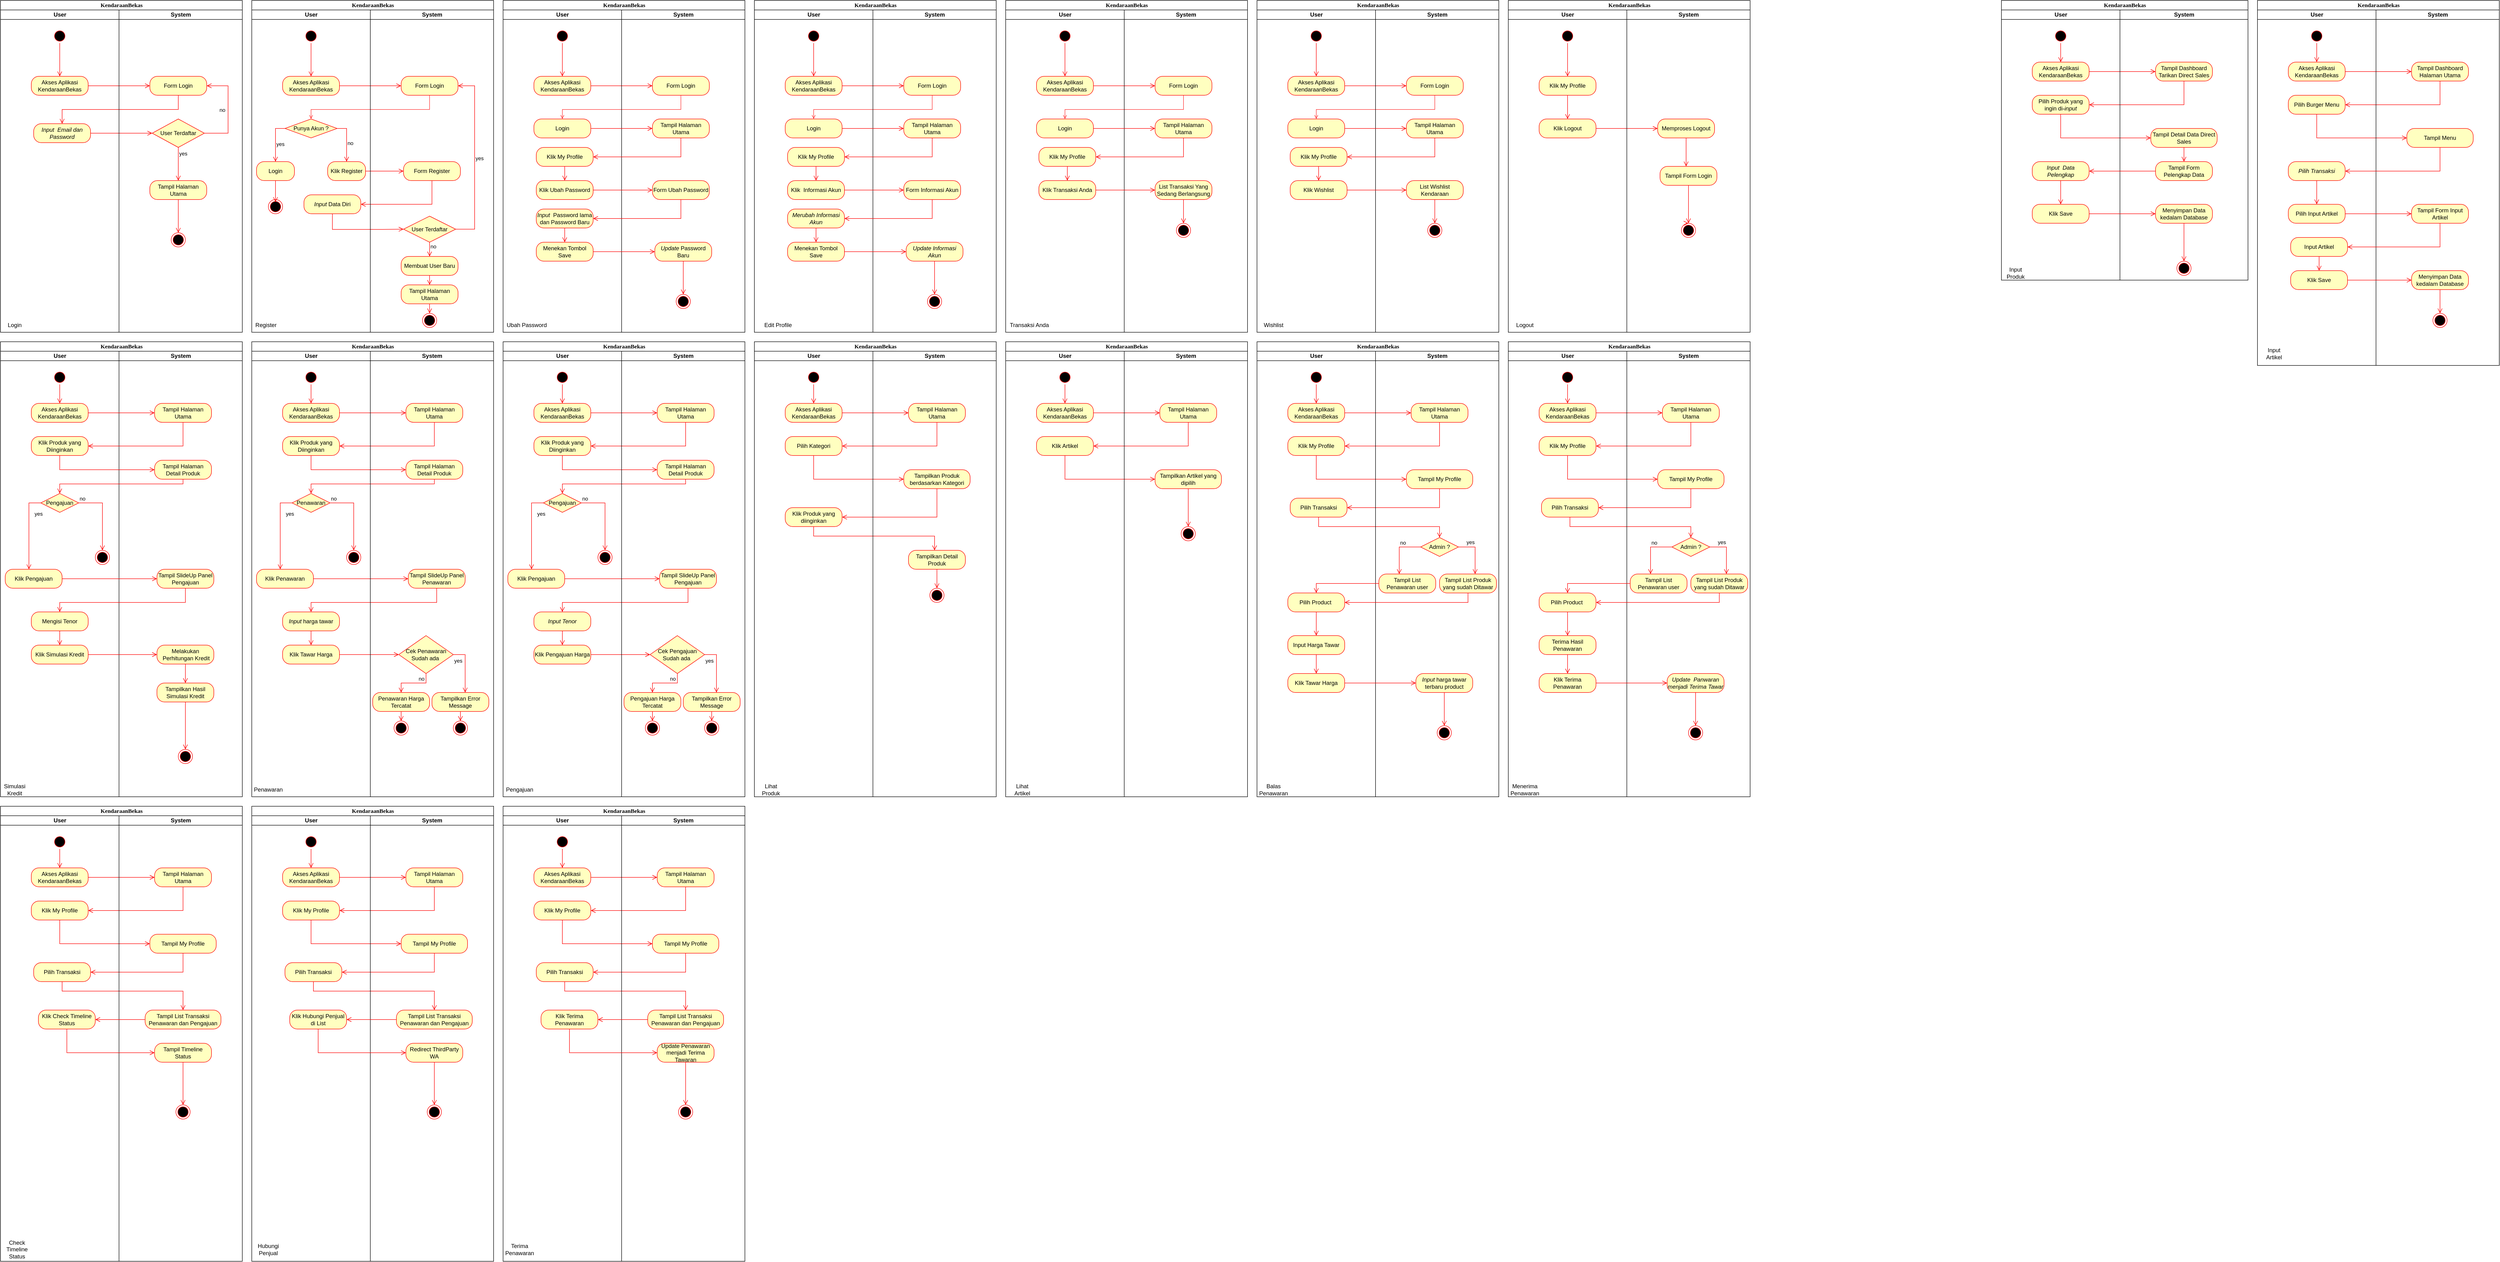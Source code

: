 <mxfile version="16.1.4" type="github">
  <diagram name="Page-1" id="0783ab3e-0a74-02c8-0abd-f7b4e66b4bec">
    <mxGraphModel dx="1694" dy="953" grid="1" gridSize="10" guides="1" tooltips="1" connect="1" arrows="1" fold="1" page="1" pageScale="1" pageWidth="850" pageHeight="1100" background="none" math="0" shadow="0">
      <root>
        <mxCell id="0" />
        <mxCell id="1" parent="0" />
        <mxCell id="1c1d494c118603dd-1" value="KendaraanBekas" style="swimlane;html=1;childLayout=stackLayout;startSize=20;rounded=0;shadow=0;comic=0;labelBackgroundColor=none;strokeWidth=1;fontFamily=Verdana;fontSize=12;align=center;" parent="1" vertex="1">
          <mxGeometry x="40" y="20" width="510" height="700" as="geometry" />
        </mxCell>
        <mxCell id="1c1d494c118603dd-2" value="User" style="swimlane;html=1;startSize=20;" parent="1c1d494c118603dd-1" vertex="1">
          <mxGeometry y="20" width="250" height="680" as="geometry" />
        </mxCell>
        <mxCell id="HbQ1YfReIVzo1ypkKAUV-1" value="" style="ellipse;html=1;shape=startState;fillColor=#000000;strokeColor=#ff0000;" parent="1c1d494c118603dd-2" vertex="1">
          <mxGeometry x="110" y="40" width="30" height="30" as="geometry" />
        </mxCell>
        <mxCell id="HbQ1YfReIVzo1ypkKAUV-2" value="" style="edgeStyle=orthogonalEdgeStyle;html=1;verticalAlign=bottom;endArrow=open;endSize=8;strokeColor=#ff0000;rounded=0;entryX=0.5;entryY=0;entryDx=0;entryDy=0;" parent="1c1d494c118603dd-2" source="HbQ1YfReIVzo1ypkKAUV-1" target="HbQ1YfReIVzo1ypkKAUV-4" edge="1">
          <mxGeometry relative="1" as="geometry">
            <mxPoint x="125" y="130" as="targetPoint" />
          </mxGeometry>
        </mxCell>
        <mxCell id="HbQ1YfReIVzo1ypkKAUV-4" value="Akses Aplikasi KendaraanBekas" style="rounded=1;whiteSpace=wrap;html=1;arcSize=40;fontColor=#000000;fillColor=#ffffc0;strokeColor=#ff0000;" parent="1c1d494c118603dd-2" vertex="1">
          <mxGeometry x="65" y="140" width="120" height="40" as="geometry" />
        </mxCell>
        <mxCell id="HbQ1YfReIVzo1ypkKAUV-8" value="&lt;i&gt;Input &amp;nbsp;Email dan Password&lt;/i&gt;" style="rounded=1;whiteSpace=wrap;html=1;arcSize=40;fontColor=#000000;fillColor=#ffffc0;strokeColor=#ff0000;" parent="1c1d494c118603dd-2" vertex="1">
          <mxGeometry x="70" y="240" width="120" height="40" as="geometry" />
        </mxCell>
        <mxCell id="HbQ1YfReIVzo1ypkKAUV-35" value="Login" style="text;html=1;strokeColor=none;fillColor=none;align=center;verticalAlign=middle;whiteSpace=wrap;rounded=0;" parent="1c1d494c118603dd-2" vertex="1">
          <mxGeometry y="650" width="60" height="30" as="geometry" />
        </mxCell>
        <mxCell id="HbQ1YfReIVzo1ypkKAUV-5" value="" style="edgeStyle=orthogonalEdgeStyle;html=1;verticalAlign=bottom;endArrow=open;endSize=8;strokeColor=#ff0000;rounded=0;entryX=0;entryY=0.5;entryDx=0;entryDy=0;" parent="1c1d494c118603dd-1" source="HbQ1YfReIVzo1ypkKAUV-4" target="HbQ1YfReIVzo1ypkKAUV-6" edge="1">
          <mxGeometry relative="1" as="geometry">
            <mxPoint x="125" y="260" as="targetPoint" />
          </mxGeometry>
        </mxCell>
        <mxCell id="HbQ1YfReIVzo1ypkKAUV-7" value="" style="edgeStyle=orthogonalEdgeStyle;html=1;verticalAlign=bottom;endArrow=open;endSize=8;strokeColor=#ff0000;rounded=0;entryX=0.5;entryY=0;entryDx=0;entryDy=0;" parent="1c1d494c118603dd-1" source="HbQ1YfReIVzo1ypkKAUV-6" target="HbQ1YfReIVzo1ypkKAUV-8" edge="1">
          <mxGeometry relative="1" as="geometry">
            <mxPoint x="375" y="260" as="targetPoint" />
            <Array as="points">
              <mxPoint x="375" y="230" />
              <mxPoint x="130" y="230" />
            </Array>
          </mxGeometry>
        </mxCell>
        <mxCell id="HbQ1YfReIVzo1ypkKAUV-9" value="" style="edgeStyle=orthogonalEdgeStyle;html=1;verticalAlign=bottom;endArrow=open;endSize=8;strokeColor=#ff0000;rounded=0;entryX=0;entryY=0.5;entryDx=0;entryDy=0;" parent="1c1d494c118603dd-1" source="HbQ1YfReIVzo1ypkKAUV-8" target="HbQ1YfReIVzo1ypkKAUV-10" edge="1">
          <mxGeometry relative="1" as="geometry">
            <mxPoint x="130" y="350" as="targetPoint" />
          </mxGeometry>
        </mxCell>
        <mxCell id="1c1d494c118603dd-3" value="System" style="swimlane;html=1;startSize=20;" parent="1c1d494c118603dd-1" vertex="1">
          <mxGeometry x="250" y="20" width="260" height="680" as="geometry" />
        </mxCell>
        <mxCell id="HbQ1YfReIVzo1ypkKAUV-6" value="Form Login" style="rounded=1;whiteSpace=wrap;html=1;arcSize=40;fontColor=#000000;fillColor=#ffffc0;strokeColor=#ff0000;" parent="1c1d494c118603dd-3" vertex="1">
          <mxGeometry x="65" y="140" width="120" height="40" as="geometry" />
        </mxCell>
        <mxCell id="HbQ1YfReIVzo1ypkKAUV-10" value="User Terdaftar" style="rhombus;whiteSpace=wrap;html=1;fillColor=#ffffc0;strokeColor=#ff0000;" parent="1c1d494c118603dd-3" vertex="1">
          <mxGeometry x="70" y="230" width="110" height="60" as="geometry" />
        </mxCell>
        <mxCell id="HbQ1YfReIVzo1ypkKAUV-11" value="no" style="edgeStyle=orthogonalEdgeStyle;html=1;align=left;verticalAlign=bottom;endArrow=open;endSize=8;strokeColor=#ff0000;rounded=0;entryX=1;entryY=0.5;entryDx=0;entryDy=0;" parent="1c1d494c118603dd-3" source="HbQ1YfReIVzo1ypkKAUV-10" target="HbQ1YfReIVzo1ypkKAUV-6" edge="1">
          <mxGeometry x="-0.077" y="20" relative="1" as="geometry">
            <mxPoint x="230" y="270" as="targetPoint" />
            <Array as="points">
              <mxPoint x="230" y="260" />
              <mxPoint x="230" y="160" />
            </Array>
            <mxPoint as="offset" />
          </mxGeometry>
        </mxCell>
        <mxCell id="HbQ1YfReIVzo1ypkKAUV-12" value="yes" style="edgeStyle=orthogonalEdgeStyle;html=1;align=left;verticalAlign=top;endArrow=open;endSize=8;strokeColor=#ff0000;rounded=0;entryX=0.5;entryY=0;entryDx=0;entryDy=0;" parent="1c1d494c118603dd-3" source="HbQ1YfReIVzo1ypkKAUV-10" target="HbQ1YfReIVzo1ypkKAUV-13" edge="1">
          <mxGeometry x="-1" relative="1" as="geometry">
            <mxPoint x="90" y="350" as="targetPoint" />
            <Array as="points">
              <mxPoint x="125" y="340" />
              <mxPoint x="125" y="340" />
            </Array>
          </mxGeometry>
        </mxCell>
        <mxCell id="HbQ1YfReIVzo1ypkKAUV-13" value="Tampil Halaman Utama" style="rounded=1;whiteSpace=wrap;html=1;arcSize=40;fontColor=#000000;fillColor=#ffffc0;strokeColor=#ff0000;" parent="1c1d494c118603dd-3" vertex="1">
          <mxGeometry x="65" y="360" width="120" height="40" as="geometry" />
        </mxCell>
        <mxCell id="HbQ1YfReIVzo1ypkKAUV-14" value="" style="edgeStyle=orthogonalEdgeStyle;html=1;verticalAlign=bottom;endArrow=open;endSize=8;strokeColor=#ff0000;rounded=0;" parent="1c1d494c118603dd-3" source="HbQ1YfReIVzo1ypkKAUV-13" target="HbQ1YfReIVzo1ypkKAUV-15" edge="1">
          <mxGeometry relative="1" as="geometry">
            <mxPoint x="130" y="460" as="targetPoint" />
            <Array as="points" />
          </mxGeometry>
        </mxCell>
        <mxCell id="HbQ1YfReIVzo1ypkKAUV-15" value="" style="ellipse;html=1;shape=endState;fillColor=#000000;strokeColor=#ff0000;" parent="1c1d494c118603dd-3" vertex="1">
          <mxGeometry x="110" y="470" width="30" height="30" as="geometry" />
        </mxCell>
        <mxCell id="HbQ1YfReIVzo1ypkKAUV-18" value="KendaraanBekas" style="swimlane;html=1;childLayout=stackLayout;startSize=20;rounded=0;shadow=0;comic=0;labelBackgroundColor=none;strokeWidth=1;fontFamily=Verdana;fontSize=12;align=center;" parent="1" vertex="1">
          <mxGeometry x="570" y="20" width="510" height="700" as="geometry" />
        </mxCell>
        <mxCell id="HbQ1YfReIVzo1ypkKAUV-19" value="User" style="swimlane;html=1;startSize=20;" parent="HbQ1YfReIVzo1ypkKAUV-18" vertex="1">
          <mxGeometry y="20" width="250" height="680" as="geometry" />
        </mxCell>
        <mxCell id="HbQ1YfReIVzo1ypkKAUV-20" value="" style="ellipse;html=1;shape=startState;fillColor=#000000;strokeColor=#ff0000;" parent="HbQ1YfReIVzo1ypkKAUV-19" vertex="1">
          <mxGeometry x="110" y="40" width="30" height="30" as="geometry" />
        </mxCell>
        <mxCell id="HbQ1YfReIVzo1ypkKAUV-21" value="" style="edgeStyle=orthogonalEdgeStyle;html=1;verticalAlign=bottom;endArrow=open;endSize=8;strokeColor=#ff0000;rounded=0;entryX=0.5;entryY=0;entryDx=0;entryDy=0;" parent="HbQ1YfReIVzo1ypkKAUV-19" source="HbQ1YfReIVzo1ypkKAUV-20" target="HbQ1YfReIVzo1ypkKAUV-22" edge="1">
          <mxGeometry relative="1" as="geometry">
            <mxPoint x="125" y="130" as="targetPoint" />
          </mxGeometry>
        </mxCell>
        <mxCell id="HbQ1YfReIVzo1ypkKAUV-22" value="Akses Aplikasi KendaraanBekas" style="rounded=1;whiteSpace=wrap;html=1;arcSize=40;fontColor=#000000;fillColor=#ffffc0;strokeColor=#ff0000;" parent="HbQ1YfReIVzo1ypkKAUV-19" vertex="1">
          <mxGeometry x="65" y="140" width="120" height="40" as="geometry" />
        </mxCell>
        <mxCell id="HbQ1YfReIVzo1ypkKAUV-36" value="Register" style="text;html=1;strokeColor=none;fillColor=none;align=center;verticalAlign=middle;whiteSpace=wrap;rounded=0;" parent="HbQ1YfReIVzo1ypkKAUV-19" vertex="1">
          <mxGeometry y="650" width="60" height="30" as="geometry" />
        </mxCell>
        <mxCell id="HbQ1YfReIVzo1ypkKAUV-37" value="Punya Akun ?" style="rhombus;whiteSpace=wrap;html=1;fillColor=#ffffc0;strokeColor=#ff0000;" parent="HbQ1YfReIVzo1ypkKAUV-19" vertex="1">
          <mxGeometry x="70" y="230" width="110" height="40" as="geometry" />
        </mxCell>
        <mxCell id="HbQ1YfReIVzo1ypkKAUV-38" value="no" style="edgeStyle=orthogonalEdgeStyle;html=1;align=left;verticalAlign=bottom;endArrow=open;endSize=8;strokeColor=#ff0000;rounded=0;entryX=0.5;entryY=0;entryDx=0;entryDy=0;" parent="HbQ1YfReIVzo1ypkKAUV-19" source="HbQ1YfReIVzo1ypkKAUV-37" target="HbQ1YfReIVzo1ypkKAUV-46" edge="1">
          <mxGeometry x="0.334" relative="1" as="geometry">
            <mxPoint x="230" y="350" as="targetPoint" />
            <Array as="points">
              <mxPoint x="200" y="250" />
            </Array>
            <mxPoint as="offset" />
          </mxGeometry>
        </mxCell>
        <mxCell id="HbQ1YfReIVzo1ypkKAUV-39" value="yes" style="edgeStyle=orthogonalEdgeStyle;html=1;align=left;verticalAlign=top;endArrow=open;endSize=8;strokeColor=#ff0000;rounded=0;entryX=0.5;entryY=0;entryDx=0;entryDy=0;" parent="HbQ1YfReIVzo1ypkKAUV-19" source="HbQ1YfReIVzo1ypkKAUV-37" target="HbQ1YfReIVzo1ypkKAUV-40" edge="1">
          <mxGeometry x="-0.11" relative="1" as="geometry">
            <mxPoint x="75" y="410" as="targetPoint" />
            <Array as="points">
              <mxPoint x="50" y="250" />
            </Array>
            <mxPoint as="offset" />
          </mxGeometry>
        </mxCell>
        <mxCell id="HbQ1YfReIVzo1ypkKAUV-40" value="Login" style="rounded=1;whiteSpace=wrap;html=1;arcSize=40;fontColor=#000000;fillColor=#ffffc0;strokeColor=#ff0000;" parent="HbQ1YfReIVzo1ypkKAUV-19" vertex="1">
          <mxGeometry x="10" y="320" width="80" height="40" as="geometry" />
        </mxCell>
        <mxCell id="HbQ1YfReIVzo1ypkKAUV-41" value="" style="edgeStyle=orthogonalEdgeStyle;html=1;verticalAlign=bottom;endArrow=open;endSize=8;strokeColor=#ff0000;rounded=0;entryX=0.498;entryY=0.169;entryDx=0;entryDy=0;entryPerimeter=0;" parent="HbQ1YfReIVzo1ypkKAUV-19" source="HbQ1YfReIVzo1ypkKAUV-40" target="HbQ1YfReIVzo1ypkKAUV-44" edge="1">
          <mxGeometry relative="1" as="geometry">
            <mxPoint x="100" y="520" as="targetPoint" />
          </mxGeometry>
        </mxCell>
        <mxCell id="HbQ1YfReIVzo1ypkKAUV-44" value="" style="ellipse;html=1;shape=endState;fillColor=#000000;strokeColor=#ff0000;" parent="HbQ1YfReIVzo1ypkKAUV-19" vertex="1">
          <mxGeometry x="35" y="400" width="30" height="30" as="geometry" />
        </mxCell>
        <mxCell id="HbQ1YfReIVzo1ypkKAUV-46" value="Klik Register" style="rounded=1;whiteSpace=wrap;html=1;arcSize=40;fontColor=#000000;fillColor=#ffffc0;strokeColor=#ff0000;" parent="HbQ1YfReIVzo1ypkKAUV-19" vertex="1">
          <mxGeometry x="160" y="320" width="80" height="40" as="geometry" />
        </mxCell>
        <mxCell id="HbQ1YfReIVzo1ypkKAUV-52" value="&lt;i&gt;Input&lt;/i&gt;&amp;nbsp;Data Diri" style="rounded=1;whiteSpace=wrap;html=1;arcSize=40;fontColor=#000000;fillColor=#ffffc0;strokeColor=#ff0000;" parent="HbQ1YfReIVzo1ypkKAUV-19" vertex="1">
          <mxGeometry x="110" y="390" width="120" height="40" as="geometry" />
        </mxCell>
        <mxCell id="HbQ1YfReIVzo1ypkKAUV-24" value="" style="edgeStyle=orthogonalEdgeStyle;html=1;verticalAlign=bottom;endArrow=open;endSize=8;strokeColor=#ff0000;rounded=0;entryX=0;entryY=0.5;entryDx=0;entryDy=0;" parent="HbQ1YfReIVzo1ypkKAUV-18" source="HbQ1YfReIVzo1ypkKAUV-22" target="HbQ1YfReIVzo1ypkKAUV-28" edge="1">
          <mxGeometry relative="1" as="geometry">
            <mxPoint x="125" y="260" as="targetPoint" />
          </mxGeometry>
        </mxCell>
        <mxCell id="HbQ1YfReIVzo1ypkKAUV-45" style="edgeStyle=orthogonalEdgeStyle;rounded=0;orthogonalLoop=1;jettySize=auto;html=1;entryX=0.5;entryY=0;entryDx=0;entryDy=0;endArrow=open;endFill=0;strokeColor=#FF3333;" parent="HbQ1YfReIVzo1ypkKAUV-18" source="HbQ1YfReIVzo1ypkKAUV-28" target="HbQ1YfReIVzo1ypkKAUV-37" edge="1">
          <mxGeometry relative="1" as="geometry">
            <Array as="points">
              <mxPoint x="375" y="230" />
              <mxPoint x="125" y="230" />
            </Array>
          </mxGeometry>
        </mxCell>
        <mxCell id="HbQ1YfReIVzo1ypkKAUV-47" value="" style="edgeStyle=orthogonalEdgeStyle;html=1;verticalAlign=bottom;endArrow=open;endSize=8;strokeColor=#ff0000;rounded=0;entryX=0;entryY=0.5;entryDx=0;entryDy=0;" parent="HbQ1YfReIVzo1ypkKAUV-18" source="HbQ1YfReIVzo1ypkKAUV-46" target="HbQ1YfReIVzo1ypkKAUV-48" edge="1">
          <mxGeometry relative="1" as="geometry">
            <mxPoint x="170" y="440" as="targetPoint" />
          </mxGeometry>
        </mxCell>
        <mxCell id="HbQ1YfReIVzo1ypkKAUV-49" value="" style="edgeStyle=orthogonalEdgeStyle;html=1;verticalAlign=bottom;endArrow=open;endSize=8;strokeColor=#ff0000;rounded=0;entryX=1;entryY=0.5;entryDx=0;entryDy=0;" parent="HbQ1YfReIVzo1ypkKAUV-18" source="HbQ1YfReIVzo1ypkKAUV-48" target="HbQ1YfReIVzo1ypkKAUV-52" edge="1">
          <mxGeometry relative="1" as="geometry">
            <mxPoint x="380" y="440" as="targetPoint" />
            <Array as="points">
              <mxPoint x="380" y="430" />
            </Array>
          </mxGeometry>
        </mxCell>
        <mxCell id="HbQ1YfReIVzo1ypkKAUV-53" value="" style="edgeStyle=orthogonalEdgeStyle;html=1;verticalAlign=bottom;endArrow=open;endSize=8;strokeColor=#ff0000;rounded=0;entryX=0;entryY=0.5;entryDx=0;entryDy=0;" parent="HbQ1YfReIVzo1ypkKAUV-18" source="HbQ1YfReIVzo1ypkKAUV-52" target="HbQ1YfReIVzo1ypkKAUV-54" edge="1">
          <mxGeometry relative="1" as="geometry">
            <mxPoint x="170" y="510" as="targetPoint" />
            <Array as="points">
              <mxPoint x="170" y="483" />
              <mxPoint x="275" y="483" />
            </Array>
          </mxGeometry>
        </mxCell>
        <mxCell id="HbQ1YfReIVzo1ypkKAUV-27" value="System" style="swimlane;html=1;startSize=20;" parent="HbQ1YfReIVzo1ypkKAUV-18" vertex="1">
          <mxGeometry x="250" y="20" width="260" height="680" as="geometry" />
        </mxCell>
        <mxCell id="HbQ1YfReIVzo1ypkKAUV-28" value="Form Login" style="rounded=1;whiteSpace=wrap;html=1;arcSize=40;fontColor=#000000;fillColor=#ffffc0;strokeColor=#ff0000;" parent="HbQ1YfReIVzo1ypkKAUV-27" vertex="1">
          <mxGeometry x="65" y="140" width="120" height="40" as="geometry" />
        </mxCell>
        <mxCell id="HbQ1YfReIVzo1ypkKAUV-48" value="Form Register" style="rounded=1;whiteSpace=wrap;html=1;arcSize=40;fontColor=#000000;fillColor=#ffffc0;strokeColor=#ff0000;" parent="HbQ1YfReIVzo1ypkKAUV-27" vertex="1">
          <mxGeometry x="70" y="320" width="120" height="40" as="geometry" />
        </mxCell>
        <mxCell id="HbQ1YfReIVzo1ypkKAUV-54" value="User Terdaftar" style="rhombus;whiteSpace=wrap;html=1;fillColor=#ffffc0;strokeColor=#ff0000;" parent="HbQ1YfReIVzo1ypkKAUV-27" vertex="1">
          <mxGeometry x="70" y="435" width="110" height="55" as="geometry" />
        </mxCell>
        <mxCell id="HbQ1YfReIVzo1ypkKAUV-55" value="no" style="edgeStyle=orthogonalEdgeStyle;html=1;align=left;verticalAlign=bottom;endArrow=open;endSize=8;strokeColor=#ff0000;rounded=0;entryX=1;entryY=0.5;entryDx=0;entryDy=0;" parent="HbQ1YfReIVzo1ypkKAUV-27" source="HbQ1YfReIVzo1ypkKAUV-54" target="HbQ1YfReIVzo1ypkKAUV-28" edge="1">
          <mxGeometry x="-1" y="-71" relative="1" as="geometry">
            <mxPoint x="215" y="455" as="targetPoint" />
            <Array as="points">
              <mxPoint x="220" y="463" />
              <mxPoint x="220" y="160" />
            </Array>
            <mxPoint x="-55" y="-26" as="offset" />
          </mxGeometry>
        </mxCell>
        <mxCell id="HbQ1YfReIVzo1ypkKAUV-56" value="yes" style="edgeStyle=orthogonalEdgeStyle;html=1;align=left;verticalAlign=top;endArrow=open;endSize=8;strokeColor=#ff0000;rounded=0;entryX=0.5;entryY=0;entryDx=0;entryDy=0;" parent="HbQ1YfReIVzo1ypkKAUV-27" source="HbQ1YfReIVzo1ypkKAUV-54" target="HbQ1YfReIVzo1ypkKAUV-57" edge="1">
          <mxGeometry x="-1" y="212" relative="1" as="geometry">
            <mxPoint x="75" y="535" as="targetPoint" />
            <mxPoint x="-117" y="-190" as="offset" />
          </mxGeometry>
        </mxCell>
        <mxCell id="HbQ1YfReIVzo1ypkKAUV-57" value="Membuat User Baru" style="rounded=1;whiteSpace=wrap;html=1;arcSize=40;fontColor=#000000;fillColor=#ffffc0;strokeColor=#ff0000;" parent="HbQ1YfReIVzo1ypkKAUV-27" vertex="1">
          <mxGeometry x="65" y="520" width="120" height="40" as="geometry" />
        </mxCell>
        <mxCell id="HbQ1YfReIVzo1ypkKAUV-58" value="" style="edgeStyle=orthogonalEdgeStyle;html=1;verticalAlign=bottom;endArrow=open;endSize=8;strokeColor=#ff0000;rounded=0;entryX=0.5;entryY=0;entryDx=0;entryDy=0;" parent="HbQ1YfReIVzo1ypkKAUV-27" source="HbQ1YfReIVzo1ypkKAUV-57" target="HbQ1YfReIVzo1ypkKAUV-59" edge="1">
          <mxGeometry relative="1" as="geometry">
            <mxPoint x="150" y="635" as="targetPoint" />
            <Array as="points" />
          </mxGeometry>
        </mxCell>
        <mxCell id="HbQ1YfReIVzo1ypkKAUV-59" value="Tampil Halaman Utama" style="rounded=1;whiteSpace=wrap;html=1;arcSize=40;fontColor=#000000;fillColor=#ffffc0;strokeColor=#ff0000;" parent="HbQ1YfReIVzo1ypkKAUV-27" vertex="1">
          <mxGeometry x="65" y="580" width="120" height="40" as="geometry" />
        </mxCell>
        <mxCell id="HbQ1YfReIVzo1ypkKAUV-60" value="" style="edgeStyle=orthogonalEdgeStyle;html=1;verticalAlign=bottom;endArrow=open;endSize=8;strokeColor=#ff0000;rounded=0;entryX=0.5;entryY=0;entryDx=0;entryDy=0;" parent="HbQ1YfReIVzo1ypkKAUV-27" source="HbQ1YfReIVzo1ypkKAUV-59" target="HbQ1YfReIVzo1ypkKAUV-61" edge="1">
          <mxGeometry relative="1" as="geometry">
            <mxPoint x="125" y="740" as="targetPoint" />
          </mxGeometry>
        </mxCell>
        <mxCell id="HbQ1YfReIVzo1ypkKAUV-61" value="" style="ellipse;html=1;shape=endState;fillColor=#000000;strokeColor=#ff0000;" parent="HbQ1YfReIVzo1ypkKAUV-27" vertex="1">
          <mxGeometry x="110" y="640" width="30" height="30" as="geometry" />
        </mxCell>
        <mxCell id="HbQ1YfReIVzo1ypkKAUV-63" value="KendaraanBekas" style="swimlane;html=1;childLayout=stackLayout;startSize=20;rounded=0;shadow=0;comic=0;labelBackgroundColor=none;strokeWidth=1;fontFamily=Verdana;fontSize=12;align=center;" parent="1" vertex="1">
          <mxGeometry x="1100" y="20" width="510" height="700" as="geometry" />
        </mxCell>
        <mxCell id="HbQ1YfReIVzo1ypkKAUV-64" value="User" style="swimlane;html=1;startSize=20;" parent="HbQ1YfReIVzo1ypkKAUV-63" vertex="1">
          <mxGeometry y="20" width="250" height="680" as="geometry" />
        </mxCell>
        <mxCell id="HbQ1YfReIVzo1ypkKAUV-65" value="" style="ellipse;html=1;shape=startState;fillColor=#000000;strokeColor=#ff0000;" parent="HbQ1YfReIVzo1ypkKAUV-64" vertex="1">
          <mxGeometry x="110" y="40" width="30" height="30" as="geometry" />
        </mxCell>
        <mxCell id="HbQ1YfReIVzo1ypkKAUV-66" value="" style="edgeStyle=orthogonalEdgeStyle;html=1;verticalAlign=bottom;endArrow=open;endSize=8;strokeColor=#ff0000;rounded=0;entryX=0.5;entryY=0;entryDx=0;entryDy=0;" parent="HbQ1YfReIVzo1ypkKAUV-64" source="HbQ1YfReIVzo1ypkKAUV-65" target="HbQ1YfReIVzo1ypkKAUV-67" edge="1">
          <mxGeometry relative="1" as="geometry">
            <mxPoint x="125" y="130" as="targetPoint" />
          </mxGeometry>
        </mxCell>
        <mxCell id="HbQ1YfReIVzo1ypkKAUV-67" value="Akses Aplikasi KendaraanBekas" style="rounded=1;whiteSpace=wrap;html=1;arcSize=40;fontColor=#000000;fillColor=#ffffc0;strokeColor=#ff0000;" parent="HbQ1YfReIVzo1ypkKAUV-64" vertex="1">
          <mxGeometry x="65" y="140" width="120" height="40" as="geometry" />
        </mxCell>
        <mxCell id="HbQ1YfReIVzo1ypkKAUV-68" value="Ubah Password" style="text;html=1;strokeColor=none;fillColor=none;align=center;verticalAlign=middle;whiteSpace=wrap;rounded=0;" parent="HbQ1YfReIVzo1ypkKAUV-64" vertex="1">
          <mxGeometry y="650" width="100" height="30" as="geometry" />
        </mxCell>
        <mxCell id="HbQ1YfReIVzo1ypkKAUV-93" value="Login" style="rounded=1;whiteSpace=wrap;html=1;arcSize=40;fontColor=#000000;fillColor=#ffffc0;strokeColor=#ff0000;" parent="HbQ1YfReIVzo1ypkKAUV-64" vertex="1">
          <mxGeometry x="65" y="230" width="120" height="40" as="geometry" />
        </mxCell>
        <mxCell id="HbQ1YfReIVzo1ypkKAUV-97" value="Klik My Profile" style="rounded=1;whiteSpace=wrap;html=1;arcSize=40;fontColor=#000000;fillColor=#ffffc0;strokeColor=#ff0000;" parent="HbQ1YfReIVzo1ypkKAUV-64" vertex="1">
          <mxGeometry x="70" y="290" width="120" height="40" as="geometry" />
        </mxCell>
        <mxCell id="HbQ1YfReIVzo1ypkKAUV-98" value="" style="edgeStyle=orthogonalEdgeStyle;html=1;verticalAlign=bottom;endArrow=open;endSize=8;strokeColor=#ff0000;rounded=0;" parent="HbQ1YfReIVzo1ypkKAUV-64" source="HbQ1YfReIVzo1ypkKAUV-97" target="HbQ1YfReIVzo1ypkKAUV-99" edge="1">
          <mxGeometry relative="1" as="geometry">
            <mxPoint x="130" y="390" as="targetPoint" />
          </mxGeometry>
        </mxCell>
        <mxCell id="HbQ1YfReIVzo1ypkKAUV-99" value="Klik Ubah Password" style="rounded=1;whiteSpace=wrap;html=1;arcSize=40;fontColor=#000000;fillColor=#ffffc0;strokeColor=#ff0000;" parent="HbQ1YfReIVzo1ypkKAUV-64" vertex="1">
          <mxGeometry x="70" y="360" width="120" height="40" as="geometry" />
        </mxCell>
        <mxCell id="HbQ1YfReIVzo1ypkKAUV-105" value="&lt;i&gt;Input &lt;/i&gt;&amp;nbsp;Password lama dan Password Baru" style="rounded=1;whiteSpace=wrap;html=1;arcSize=40;fontColor=#000000;fillColor=#ffffc0;strokeColor=#ff0000;" parent="HbQ1YfReIVzo1ypkKAUV-64" vertex="1">
          <mxGeometry x="70" y="420" width="120" height="40" as="geometry" />
        </mxCell>
        <mxCell id="HbQ1YfReIVzo1ypkKAUV-106" value="" style="edgeStyle=orthogonalEdgeStyle;html=1;verticalAlign=bottom;endArrow=open;endSize=8;strokeColor=#ff0000;rounded=0;entryX=0.5;entryY=0;entryDx=0;entryDy=0;" parent="HbQ1YfReIVzo1ypkKAUV-64" source="HbQ1YfReIVzo1ypkKAUV-105" target="HbQ1YfReIVzo1ypkKAUV-107" edge="1">
          <mxGeometry relative="1" as="geometry">
            <mxPoint x="130" y="520" as="targetPoint" />
          </mxGeometry>
        </mxCell>
        <mxCell id="HbQ1YfReIVzo1ypkKAUV-107" value="Menekan Tombol Save" style="rounded=1;whiteSpace=wrap;html=1;arcSize=40;fontColor=#000000;fillColor=#ffffc0;strokeColor=#ff0000;" parent="HbQ1YfReIVzo1ypkKAUV-64" vertex="1">
          <mxGeometry x="70" y="490" width="120" height="40" as="geometry" />
        </mxCell>
        <mxCell id="HbQ1YfReIVzo1ypkKAUV-77" value="" style="edgeStyle=orthogonalEdgeStyle;html=1;verticalAlign=bottom;endArrow=open;endSize=8;strokeColor=#ff0000;rounded=0;entryX=0;entryY=0.5;entryDx=0;entryDy=0;" parent="HbQ1YfReIVzo1ypkKAUV-63" source="HbQ1YfReIVzo1ypkKAUV-67" target="HbQ1YfReIVzo1ypkKAUV-83" edge="1">
          <mxGeometry relative="1" as="geometry">
            <mxPoint x="125" y="260" as="targetPoint" />
          </mxGeometry>
        </mxCell>
        <mxCell id="HbQ1YfReIVzo1ypkKAUV-78" style="edgeStyle=orthogonalEdgeStyle;rounded=0;orthogonalLoop=1;jettySize=auto;html=1;endArrow=open;endFill=0;strokeColor=#FF3333;" parent="HbQ1YfReIVzo1ypkKAUV-63" source="HbQ1YfReIVzo1ypkKAUV-83" target="HbQ1YfReIVzo1ypkKAUV-93" edge="1">
          <mxGeometry relative="1" as="geometry">
            <Array as="points">
              <mxPoint x="375" y="230" />
              <mxPoint x="125" y="230" />
            </Array>
            <mxPoint x="125" y="250" as="targetPoint" />
          </mxGeometry>
        </mxCell>
        <mxCell id="HbQ1YfReIVzo1ypkKAUV-82" value="System" style="swimlane;html=1;startSize=20;" parent="HbQ1YfReIVzo1ypkKAUV-63" vertex="1">
          <mxGeometry x="250" y="20" width="260" height="680" as="geometry" />
        </mxCell>
        <mxCell id="HbQ1YfReIVzo1ypkKAUV-83" value="Form Login" style="rounded=1;whiteSpace=wrap;html=1;arcSize=40;fontColor=#000000;fillColor=#ffffc0;strokeColor=#ff0000;" parent="HbQ1YfReIVzo1ypkKAUV-82" vertex="1">
          <mxGeometry x="65" y="140" width="120" height="40" as="geometry" />
        </mxCell>
        <mxCell id="HbQ1YfReIVzo1ypkKAUV-95" value="Tampil Halaman Utama" style="rounded=1;whiteSpace=wrap;html=1;arcSize=40;fontColor=#000000;fillColor=#ffffc0;strokeColor=#ff0000;" parent="HbQ1YfReIVzo1ypkKAUV-82" vertex="1">
          <mxGeometry x="65" y="230" width="120" height="40" as="geometry" />
        </mxCell>
        <mxCell id="HbQ1YfReIVzo1ypkKAUV-103" value="Form Ubah Password" style="rounded=1;whiteSpace=wrap;html=1;arcSize=40;fontColor=#000000;fillColor=#ffffc0;strokeColor=#ff0000;" parent="HbQ1YfReIVzo1ypkKAUV-82" vertex="1">
          <mxGeometry x="65" y="360" width="120" height="40" as="geometry" />
        </mxCell>
        <mxCell id="HbQ1YfReIVzo1ypkKAUV-109" value="&lt;i&gt;Update&lt;/i&gt;&amp;nbsp;Password Baru" style="rounded=1;whiteSpace=wrap;html=1;arcSize=40;fontColor=#000000;fillColor=#ffffc0;strokeColor=#ff0000;" parent="HbQ1YfReIVzo1ypkKAUV-82" vertex="1">
          <mxGeometry x="70" y="490" width="120" height="40" as="geometry" />
        </mxCell>
        <mxCell id="HbQ1YfReIVzo1ypkKAUV-110" value="" style="edgeStyle=orthogonalEdgeStyle;html=1;verticalAlign=bottom;endArrow=open;endSize=8;strokeColor=#ff0000;rounded=0;entryX=0.5;entryY=0;entryDx=0;entryDy=0;" parent="HbQ1YfReIVzo1ypkKAUV-82" source="HbQ1YfReIVzo1ypkKAUV-109" target="HbQ1YfReIVzo1ypkKAUV-111" edge="1">
          <mxGeometry relative="1" as="geometry">
            <mxPoint x="130" y="590" as="targetPoint" />
          </mxGeometry>
        </mxCell>
        <mxCell id="HbQ1YfReIVzo1ypkKAUV-111" value="" style="ellipse;html=1;shape=endState;fillColor=#000000;strokeColor=#ff0000;" parent="HbQ1YfReIVzo1ypkKAUV-82" vertex="1">
          <mxGeometry x="115" y="600" width="30" height="30" as="geometry" />
        </mxCell>
        <mxCell id="HbQ1YfReIVzo1ypkKAUV-94" value="" style="edgeStyle=orthogonalEdgeStyle;html=1;verticalAlign=bottom;endArrow=open;endSize=8;strokeColor=#ff0000;rounded=0;entryX=0;entryY=0.5;entryDx=0;entryDy=0;" parent="HbQ1YfReIVzo1ypkKAUV-63" source="HbQ1YfReIVzo1ypkKAUV-93" target="HbQ1YfReIVzo1ypkKAUV-95" edge="1">
          <mxGeometry relative="1" as="geometry">
            <mxPoint x="125" y="350" as="targetPoint" />
          </mxGeometry>
        </mxCell>
        <mxCell id="HbQ1YfReIVzo1ypkKAUV-96" value="" style="edgeStyle=orthogonalEdgeStyle;html=1;verticalAlign=bottom;endArrow=open;endSize=8;strokeColor=#ff0000;rounded=0;entryX=1;entryY=0.5;entryDx=0;entryDy=0;" parent="HbQ1YfReIVzo1ypkKAUV-63" source="HbQ1YfReIVzo1ypkKAUV-95" target="HbQ1YfReIVzo1ypkKAUV-97" edge="1">
          <mxGeometry relative="1" as="geometry">
            <mxPoint x="380" y="360" as="targetPoint" />
            <Array as="points">
              <mxPoint x="375" y="330" />
            </Array>
          </mxGeometry>
        </mxCell>
        <mxCell id="HbQ1YfReIVzo1ypkKAUV-100" value="" style="edgeStyle=orthogonalEdgeStyle;html=1;verticalAlign=bottom;endArrow=open;endSize=8;strokeColor=#ff0000;rounded=0;entryX=0;entryY=0.5;entryDx=0;entryDy=0;" parent="HbQ1YfReIVzo1ypkKAUV-63" source="HbQ1YfReIVzo1ypkKAUV-99" target="HbQ1YfReIVzo1ypkKAUV-103" edge="1">
          <mxGeometry relative="1" as="geometry">
            <mxPoint x="130" y="510" as="targetPoint" />
          </mxGeometry>
        </mxCell>
        <mxCell id="HbQ1YfReIVzo1ypkKAUV-104" value="" style="edgeStyle=orthogonalEdgeStyle;html=1;verticalAlign=bottom;endArrow=open;endSize=8;strokeColor=#ff0000;rounded=0;entryX=1;entryY=0.5;entryDx=0;entryDy=0;" parent="HbQ1YfReIVzo1ypkKAUV-63" source="HbQ1YfReIVzo1ypkKAUV-103" target="HbQ1YfReIVzo1ypkKAUV-105" edge="1">
          <mxGeometry relative="1" as="geometry">
            <mxPoint x="375" y="460" as="targetPoint" />
            <Array as="points">
              <mxPoint x="375" y="460" />
            </Array>
          </mxGeometry>
        </mxCell>
        <mxCell id="HbQ1YfReIVzo1ypkKAUV-108" value="" style="edgeStyle=orthogonalEdgeStyle;html=1;verticalAlign=bottom;endArrow=open;endSize=8;strokeColor=#ff0000;rounded=0;entryX=0;entryY=0.5;entryDx=0;entryDy=0;" parent="HbQ1YfReIVzo1ypkKAUV-63" source="HbQ1YfReIVzo1ypkKAUV-107" target="HbQ1YfReIVzo1ypkKAUV-109" edge="1">
          <mxGeometry relative="1" as="geometry">
            <mxPoint x="130" y="660" as="targetPoint" />
          </mxGeometry>
        </mxCell>
        <mxCell id="HbQ1YfReIVzo1ypkKAUV-112" value="KendaraanBekas" style="swimlane;html=1;childLayout=stackLayout;startSize=20;rounded=0;shadow=0;comic=0;labelBackgroundColor=none;strokeWidth=1;fontFamily=Verdana;fontSize=12;align=center;" parent="1" vertex="1">
          <mxGeometry x="1630" y="20" width="510" height="700" as="geometry" />
        </mxCell>
        <mxCell id="HbQ1YfReIVzo1ypkKAUV-113" value="User" style="swimlane;html=1;startSize=20;" parent="HbQ1YfReIVzo1ypkKAUV-112" vertex="1">
          <mxGeometry y="20" width="250" height="680" as="geometry" />
        </mxCell>
        <mxCell id="HbQ1YfReIVzo1ypkKAUV-114" value="" style="ellipse;html=1;shape=startState;fillColor=#000000;strokeColor=#ff0000;" parent="HbQ1YfReIVzo1ypkKAUV-113" vertex="1">
          <mxGeometry x="110" y="40" width="30" height="30" as="geometry" />
        </mxCell>
        <mxCell id="HbQ1YfReIVzo1ypkKAUV-115" value="" style="edgeStyle=orthogonalEdgeStyle;html=1;verticalAlign=bottom;endArrow=open;endSize=8;strokeColor=#ff0000;rounded=0;entryX=0.5;entryY=0;entryDx=0;entryDy=0;" parent="HbQ1YfReIVzo1ypkKAUV-113" source="HbQ1YfReIVzo1ypkKAUV-114" target="HbQ1YfReIVzo1ypkKAUV-116" edge="1">
          <mxGeometry relative="1" as="geometry">
            <mxPoint x="125" y="130" as="targetPoint" />
          </mxGeometry>
        </mxCell>
        <mxCell id="HbQ1YfReIVzo1ypkKAUV-116" value="Akses Aplikasi KendaraanBekas" style="rounded=1;whiteSpace=wrap;html=1;arcSize=40;fontColor=#000000;fillColor=#ffffc0;strokeColor=#ff0000;" parent="HbQ1YfReIVzo1ypkKAUV-113" vertex="1">
          <mxGeometry x="65" y="140" width="120" height="40" as="geometry" />
        </mxCell>
        <mxCell id="HbQ1YfReIVzo1ypkKAUV-117" value="Edit Profile" style="text;html=1;strokeColor=none;fillColor=none;align=center;verticalAlign=middle;whiteSpace=wrap;rounded=0;" parent="HbQ1YfReIVzo1ypkKAUV-113" vertex="1">
          <mxGeometry y="650" width="100" height="30" as="geometry" />
        </mxCell>
        <mxCell id="HbQ1YfReIVzo1ypkKAUV-118" value="Login" style="rounded=1;whiteSpace=wrap;html=1;arcSize=40;fontColor=#000000;fillColor=#ffffc0;strokeColor=#ff0000;" parent="HbQ1YfReIVzo1ypkKAUV-113" vertex="1">
          <mxGeometry x="65" y="230" width="120" height="40" as="geometry" />
        </mxCell>
        <mxCell id="HbQ1YfReIVzo1ypkKAUV-119" value="Klik My Profile" style="rounded=1;whiteSpace=wrap;html=1;arcSize=40;fontColor=#000000;fillColor=#ffffc0;strokeColor=#ff0000;" parent="HbQ1YfReIVzo1ypkKAUV-113" vertex="1">
          <mxGeometry x="70" y="290" width="120" height="40" as="geometry" />
        </mxCell>
        <mxCell id="HbQ1YfReIVzo1ypkKAUV-120" value="" style="edgeStyle=orthogonalEdgeStyle;html=1;verticalAlign=bottom;endArrow=open;endSize=8;strokeColor=#ff0000;rounded=0;" parent="HbQ1YfReIVzo1ypkKAUV-113" source="HbQ1YfReIVzo1ypkKAUV-119" target="HbQ1YfReIVzo1ypkKAUV-121" edge="1">
          <mxGeometry relative="1" as="geometry">
            <mxPoint x="130" y="390" as="targetPoint" />
          </mxGeometry>
        </mxCell>
        <mxCell id="HbQ1YfReIVzo1ypkKAUV-121" value="Klik &amp;nbsp;Informasi Akun" style="rounded=1;whiteSpace=wrap;html=1;arcSize=40;fontColor=#000000;fillColor=#ffffc0;strokeColor=#ff0000;" parent="HbQ1YfReIVzo1ypkKAUV-113" vertex="1">
          <mxGeometry x="70" y="360" width="120" height="40" as="geometry" />
        </mxCell>
        <mxCell id="HbQ1YfReIVzo1ypkKAUV-122" value="&lt;i&gt;Merubah Informasi Akun&lt;/i&gt;" style="rounded=1;whiteSpace=wrap;html=1;arcSize=40;fontColor=#000000;fillColor=#ffffc0;strokeColor=#ff0000;" parent="HbQ1YfReIVzo1ypkKAUV-113" vertex="1">
          <mxGeometry x="70" y="420" width="120" height="40" as="geometry" />
        </mxCell>
        <mxCell id="HbQ1YfReIVzo1ypkKAUV-123" value="" style="edgeStyle=orthogonalEdgeStyle;html=1;verticalAlign=bottom;endArrow=open;endSize=8;strokeColor=#ff0000;rounded=0;entryX=0.5;entryY=0;entryDx=0;entryDy=0;" parent="HbQ1YfReIVzo1ypkKAUV-113" source="HbQ1YfReIVzo1ypkKAUV-122" target="HbQ1YfReIVzo1ypkKAUV-124" edge="1">
          <mxGeometry relative="1" as="geometry">
            <mxPoint x="130" y="520" as="targetPoint" />
          </mxGeometry>
        </mxCell>
        <mxCell id="HbQ1YfReIVzo1ypkKAUV-124" value="Menekan Tombol Save" style="rounded=1;whiteSpace=wrap;html=1;arcSize=40;fontColor=#000000;fillColor=#ffffc0;strokeColor=#ff0000;" parent="HbQ1YfReIVzo1ypkKAUV-113" vertex="1">
          <mxGeometry x="70" y="490" width="120" height="40" as="geometry" />
        </mxCell>
        <mxCell id="HbQ1YfReIVzo1ypkKAUV-125" value="" style="edgeStyle=orthogonalEdgeStyle;html=1;verticalAlign=bottom;endArrow=open;endSize=8;strokeColor=#ff0000;rounded=0;entryX=0;entryY=0.5;entryDx=0;entryDy=0;" parent="HbQ1YfReIVzo1ypkKAUV-112" source="HbQ1YfReIVzo1ypkKAUV-116" target="HbQ1YfReIVzo1ypkKAUV-128" edge="1">
          <mxGeometry relative="1" as="geometry">
            <mxPoint x="125" y="260" as="targetPoint" />
          </mxGeometry>
        </mxCell>
        <mxCell id="HbQ1YfReIVzo1ypkKAUV-126" style="edgeStyle=orthogonalEdgeStyle;rounded=0;orthogonalLoop=1;jettySize=auto;html=1;endArrow=open;endFill=0;strokeColor=#FF3333;" parent="HbQ1YfReIVzo1ypkKAUV-112" source="HbQ1YfReIVzo1ypkKAUV-128" target="HbQ1YfReIVzo1ypkKAUV-118" edge="1">
          <mxGeometry relative="1" as="geometry">
            <Array as="points">
              <mxPoint x="375" y="230" />
              <mxPoint x="125" y="230" />
            </Array>
            <mxPoint x="125" y="250" as="targetPoint" />
          </mxGeometry>
        </mxCell>
        <mxCell id="HbQ1YfReIVzo1ypkKAUV-127" value="System" style="swimlane;html=1;startSize=20;" parent="HbQ1YfReIVzo1ypkKAUV-112" vertex="1">
          <mxGeometry x="250" y="20" width="260" height="680" as="geometry" />
        </mxCell>
        <mxCell id="HbQ1YfReIVzo1ypkKAUV-128" value="Form Login" style="rounded=1;whiteSpace=wrap;html=1;arcSize=40;fontColor=#000000;fillColor=#ffffc0;strokeColor=#ff0000;" parent="HbQ1YfReIVzo1ypkKAUV-127" vertex="1">
          <mxGeometry x="65" y="140" width="120" height="40" as="geometry" />
        </mxCell>
        <mxCell id="HbQ1YfReIVzo1ypkKAUV-129" value="Tampil Halaman Utama" style="rounded=1;whiteSpace=wrap;html=1;arcSize=40;fontColor=#000000;fillColor=#ffffc0;strokeColor=#ff0000;" parent="HbQ1YfReIVzo1ypkKAUV-127" vertex="1">
          <mxGeometry x="65" y="230" width="120" height="40" as="geometry" />
        </mxCell>
        <mxCell id="HbQ1YfReIVzo1ypkKAUV-130" value="Form Informasi Akun" style="rounded=1;whiteSpace=wrap;html=1;arcSize=40;fontColor=#000000;fillColor=#ffffc0;strokeColor=#ff0000;" parent="HbQ1YfReIVzo1ypkKAUV-127" vertex="1">
          <mxGeometry x="65" y="360" width="120" height="40" as="geometry" />
        </mxCell>
        <mxCell id="HbQ1YfReIVzo1ypkKAUV-131" value="&lt;i&gt;Update Informasi Akun&lt;/i&gt;" style="rounded=1;whiteSpace=wrap;html=1;arcSize=40;fontColor=#000000;fillColor=#ffffc0;strokeColor=#ff0000;" parent="HbQ1YfReIVzo1ypkKAUV-127" vertex="1">
          <mxGeometry x="70" y="490" width="120" height="40" as="geometry" />
        </mxCell>
        <mxCell id="HbQ1YfReIVzo1ypkKAUV-132" value="" style="edgeStyle=orthogonalEdgeStyle;html=1;verticalAlign=bottom;endArrow=open;endSize=8;strokeColor=#ff0000;rounded=0;entryX=0.5;entryY=0;entryDx=0;entryDy=0;" parent="HbQ1YfReIVzo1ypkKAUV-127" source="HbQ1YfReIVzo1ypkKAUV-131" target="HbQ1YfReIVzo1ypkKAUV-133" edge="1">
          <mxGeometry relative="1" as="geometry">
            <mxPoint x="130" y="590" as="targetPoint" />
          </mxGeometry>
        </mxCell>
        <mxCell id="HbQ1YfReIVzo1ypkKAUV-133" value="" style="ellipse;html=1;shape=endState;fillColor=#000000;strokeColor=#ff0000;" parent="HbQ1YfReIVzo1ypkKAUV-127" vertex="1">
          <mxGeometry x="115" y="600" width="30" height="30" as="geometry" />
        </mxCell>
        <mxCell id="HbQ1YfReIVzo1ypkKAUV-134" value="" style="edgeStyle=orthogonalEdgeStyle;html=1;verticalAlign=bottom;endArrow=open;endSize=8;strokeColor=#ff0000;rounded=0;entryX=0;entryY=0.5;entryDx=0;entryDy=0;" parent="HbQ1YfReIVzo1ypkKAUV-112" source="HbQ1YfReIVzo1ypkKAUV-118" target="HbQ1YfReIVzo1ypkKAUV-129" edge="1">
          <mxGeometry relative="1" as="geometry">
            <mxPoint x="125" y="350" as="targetPoint" />
          </mxGeometry>
        </mxCell>
        <mxCell id="HbQ1YfReIVzo1ypkKAUV-135" value="" style="edgeStyle=orthogonalEdgeStyle;html=1;verticalAlign=bottom;endArrow=open;endSize=8;strokeColor=#ff0000;rounded=0;entryX=1;entryY=0.5;entryDx=0;entryDy=0;" parent="HbQ1YfReIVzo1ypkKAUV-112" source="HbQ1YfReIVzo1ypkKAUV-129" target="HbQ1YfReIVzo1ypkKAUV-119" edge="1">
          <mxGeometry relative="1" as="geometry">
            <mxPoint x="380" y="360" as="targetPoint" />
            <Array as="points">
              <mxPoint x="375" y="330" />
            </Array>
          </mxGeometry>
        </mxCell>
        <mxCell id="HbQ1YfReIVzo1ypkKAUV-136" value="" style="edgeStyle=orthogonalEdgeStyle;html=1;verticalAlign=bottom;endArrow=open;endSize=8;strokeColor=#ff0000;rounded=0;entryX=0;entryY=0.5;entryDx=0;entryDy=0;" parent="HbQ1YfReIVzo1ypkKAUV-112" source="HbQ1YfReIVzo1ypkKAUV-121" target="HbQ1YfReIVzo1ypkKAUV-130" edge="1">
          <mxGeometry relative="1" as="geometry">
            <mxPoint x="130" y="510" as="targetPoint" />
          </mxGeometry>
        </mxCell>
        <mxCell id="HbQ1YfReIVzo1ypkKAUV-137" value="" style="edgeStyle=orthogonalEdgeStyle;html=1;verticalAlign=bottom;endArrow=open;endSize=8;strokeColor=#ff0000;rounded=0;entryX=1;entryY=0.5;entryDx=0;entryDy=0;" parent="HbQ1YfReIVzo1ypkKAUV-112" source="HbQ1YfReIVzo1ypkKAUV-130" target="HbQ1YfReIVzo1ypkKAUV-122" edge="1">
          <mxGeometry relative="1" as="geometry">
            <mxPoint x="375" y="460" as="targetPoint" />
            <Array as="points">
              <mxPoint x="375" y="460" />
            </Array>
          </mxGeometry>
        </mxCell>
        <mxCell id="HbQ1YfReIVzo1ypkKAUV-138" value="" style="edgeStyle=orthogonalEdgeStyle;html=1;verticalAlign=bottom;endArrow=open;endSize=8;strokeColor=#ff0000;rounded=0;entryX=0;entryY=0.5;entryDx=0;entryDy=0;" parent="HbQ1YfReIVzo1ypkKAUV-112" source="HbQ1YfReIVzo1ypkKAUV-124" target="HbQ1YfReIVzo1ypkKAUV-131" edge="1">
          <mxGeometry relative="1" as="geometry">
            <mxPoint x="130" y="660" as="targetPoint" />
          </mxGeometry>
        </mxCell>
        <mxCell id="HbQ1YfReIVzo1ypkKAUV-142" value="KendaraanBekas" style="swimlane;html=1;childLayout=stackLayout;startSize=20;rounded=0;shadow=0;comic=0;labelBackgroundColor=none;strokeWidth=1;fontFamily=Verdana;fontSize=12;align=center;" parent="1" vertex="1">
          <mxGeometry x="2160" y="20" width="510" height="700" as="geometry" />
        </mxCell>
        <mxCell id="HbQ1YfReIVzo1ypkKAUV-143" value="User" style="swimlane;html=1;startSize=20;" parent="HbQ1YfReIVzo1ypkKAUV-142" vertex="1">
          <mxGeometry y="20" width="250" height="680" as="geometry" />
        </mxCell>
        <mxCell id="HbQ1YfReIVzo1ypkKAUV-144" value="" style="ellipse;html=1;shape=startState;fillColor=#000000;strokeColor=#ff0000;" parent="HbQ1YfReIVzo1ypkKAUV-143" vertex="1">
          <mxGeometry x="110" y="40" width="30" height="30" as="geometry" />
        </mxCell>
        <mxCell id="HbQ1YfReIVzo1ypkKAUV-145" value="" style="edgeStyle=orthogonalEdgeStyle;html=1;verticalAlign=bottom;endArrow=open;endSize=8;strokeColor=#ff0000;rounded=0;entryX=0.5;entryY=0;entryDx=0;entryDy=0;" parent="HbQ1YfReIVzo1ypkKAUV-143" source="HbQ1YfReIVzo1ypkKAUV-144" target="HbQ1YfReIVzo1ypkKAUV-146" edge="1">
          <mxGeometry relative="1" as="geometry">
            <mxPoint x="125" y="130" as="targetPoint" />
          </mxGeometry>
        </mxCell>
        <mxCell id="HbQ1YfReIVzo1ypkKAUV-146" value="Akses Aplikasi KendaraanBekas" style="rounded=1;whiteSpace=wrap;html=1;arcSize=40;fontColor=#000000;fillColor=#ffffc0;strokeColor=#ff0000;" parent="HbQ1YfReIVzo1ypkKAUV-143" vertex="1">
          <mxGeometry x="65" y="140" width="120" height="40" as="geometry" />
        </mxCell>
        <mxCell id="HbQ1YfReIVzo1ypkKAUV-147" value="Transaksi Anda" style="text;html=1;strokeColor=none;fillColor=none;align=center;verticalAlign=middle;whiteSpace=wrap;rounded=0;" parent="HbQ1YfReIVzo1ypkKAUV-143" vertex="1">
          <mxGeometry y="650" width="100" height="30" as="geometry" />
        </mxCell>
        <mxCell id="HbQ1YfReIVzo1ypkKAUV-148" value="Login" style="rounded=1;whiteSpace=wrap;html=1;arcSize=40;fontColor=#000000;fillColor=#ffffc0;strokeColor=#ff0000;" parent="HbQ1YfReIVzo1ypkKAUV-143" vertex="1">
          <mxGeometry x="65" y="230" width="120" height="40" as="geometry" />
        </mxCell>
        <mxCell id="HbQ1YfReIVzo1ypkKAUV-149" value="Klik My Profile" style="rounded=1;whiteSpace=wrap;html=1;arcSize=40;fontColor=#000000;fillColor=#ffffc0;strokeColor=#ff0000;" parent="HbQ1YfReIVzo1ypkKAUV-143" vertex="1">
          <mxGeometry x="70" y="290" width="120" height="40" as="geometry" />
        </mxCell>
        <mxCell id="HbQ1YfReIVzo1ypkKAUV-150" value="" style="edgeStyle=orthogonalEdgeStyle;html=1;verticalAlign=bottom;endArrow=open;endSize=8;strokeColor=#ff0000;rounded=0;" parent="HbQ1YfReIVzo1ypkKAUV-143" source="HbQ1YfReIVzo1ypkKAUV-149" target="HbQ1YfReIVzo1ypkKAUV-151" edge="1">
          <mxGeometry relative="1" as="geometry">
            <mxPoint x="130" y="390" as="targetPoint" />
          </mxGeometry>
        </mxCell>
        <mxCell id="HbQ1YfReIVzo1ypkKAUV-151" value="Klik Transaksi Anda" style="rounded=1;whiteSpace=wrap;html=1;arcSize=40;fontColor=#000000;fillColor=#ffffc0;strokeColor=#ff0000;" parent="HbQ1YfReIVzo1ypkKAUV-143" vertex="1">
          <mxGeometry x="70" y="360" width="120" height="40" as="geometry" />
        </mxCell>
        <mxCell id="HbQ1YfReIVzo1ypkKAUV-155" value="" style="edgeStyle=orthogonalEdgeStyle;html=1;verticalAlign=bottom;endArrow=open;endSize=8;strokeColor=#ff0000;rounded=0;entryX=0;entryY=0.5;entryDx=0;entryDy=0;" parent="HbQ1YfReIVzo1ypkKAUV-142" source="HbQ1YfReIVzo1ypkKAUV-146" target="HbQ1YfReIVzo1ypkKAUV-158" edge="1">
          <mxGeometry relative="1" as="geometry">
            <mxPoint x="125" y="260" as="targetPoint" />
          </mxGeometry>
        </mxCell>
        <mxCell id="HbQ1YfReIVzo1ypkKAUV-156" style="edgeStyle=orthogonalEdgeStyle;rounded=0;orthogonalLoop=1;jettySize=auto;html=1;endArrow=open;endFill=0;strokeColor=#FF3333;" parent="HbQ1YfReIVzo1ypkKAUV-142" source="HbQ1YfReIVzo1ypkKAUV-158" target="HbQ1YfReIVzo1ypkKAUV-148" edge="1">
          <mxGeometry relative="1" as="geometry">
            <Array as="points">
              <mxPoint x="375" y="230" />
              <mxPoint x="125" y="230" />
            </Array>
            <mxPoint x="125" y="250" as="targetPoint" />
          </mxGeometry>
        </mxCell>
        <mxCell id="HbQ1YfReIVzo1ypkKAUV-157" value="System" style="swimlane;html=1;startSize=20;" parent="HbQ1YfReIVzo1ypkKAUV-142" vertex="1">
          <mxGeometry x="250" y="20" width="260" height="680" as="geometry" />
        </mxCell>
        <mxCell id="HbQ1YfReIVzo1ypkKAUV-158" value="Form Login" style="rounded=1;whiteSpace=wrap;html=1;arcSize=40;fontColor=#000000;fillColor=#ffffc0;strokeColor=#ff0000;" parent="HbQ1YfReIVzo1ypkKAUV-157" vertex="1">
          <mxGeometry x="65" y="140" width="120" height="40" as="geometry" />
        </mxCell>
        <mxCell id="HbQ1YfReIVzo1ypkKAUV-159" value="Tampil Halaman Utama" style="rounded=1;whiteSpace=wrap;html=1;arcSize=40;fontColor=#000000;fillColor=#ffffc0;strokeColor=#ff0000;" parent="HbQ1YfReIVzo1ypkKAUV-157" vertex="1">
          <mxGeometry x="65" y="230" width="120" height="40" as="geometry" />
        </mxCell>
        <mxCell id="HbQ1YfReIVzo1ypkKAUV-160" value="List Transaksi Yang Sedang Berlangsung" style="rounded=1;whiteSpace=wrap;html=1;arcSize=40;fontColor=#000000;fillColor=#ffffc0;strokeColor=#ff0000;" parent="HbQ1YfReIVzo1ypkKAUV-157" vertex="1">
          <mxGeometry x="65" y="360" width="120" height="40" as="geometry" />
        </mxCell>
        <mxCell id="HbQ1YfReIVzo1ypkKAUV-163" value="" style="ellipse;html=1;shape=endState;fillColor=#000000;strokeColor=#ff0000;" parent="HbQ1YfReIVzo1ypkKAUV-157" vertex="1">
          <mxGeometry x="110" y="450" width="30" height="30" as="geometry" />
        </mxCell>
        <mxCell id="HbQ1YfReIVzo1ypkKAUV-167" value="" style="edgeStyle=orthogonalEdgeStyle;html=1;verticalAlign=bottom;endArrow=open;endSize=8;strokeColor=#ff0000;rounded=0;entryX=0.5;entryY=0;entryDx=0;entryDy=0;" parent="HbQ1YfReIVzo1ypkKAUV-157" source="HbQ1YfReIVzo1ypkKAUV-160" target="HbQ1YfReIVzo1ypkKAUV-163" edge="1">
          <mxGeometry relative="1" as="geometry">
            <mxPoint x="125" y="470" as="targetPoint" />
            <Array as="points" />
          </mxGeometry>
        </mxCell>
        <mxCell id="HbQ1YfReIVzo1ypkKAUV-164" value="" style="edgeStyle=orthogonalEdgeStyle;html=1;verticalAlign=bottom;endArrow=open;endSize=8;strokeColor=#ff0000;rounded=0;entryX=0;entryY=0.5;entryDx=0;entryDy=0;" parent="HbQ1YfReIVzo1ypkKAUV-142" source="HbQ1YfReIVzo1ypkKAUV-148" target="HbQ1YfReIVzo1ypkKAUV-159" edge="1">
          <mxGeometry relative="1" as="geometry">
            <mxPoint x="125" y="350" as="targetPoint" />
          </mxGeometry>
        </mxCell>
        <mxCell id="HbQ1YfReIVzo1ypkKAUV-165" value="" style="edgeStyle=orthogonalEdgeStyle;html=1;verticalAlign=bottom;endArrow=open;endSize=8;strokeColor=#ff0000;rounded=0;entryX=1;entryY=0.5;entryDx=0;entryDy=0;" parent="HbQ1YfReIVzo1ypkKAUV-142" source="HbQ1YfReIVzo1ypkKAUV-159" target="HbQ1YfReIVzo1ypkKAUV-149" edge="1">
          <mxGeometry relative="1" as="geometry">
            <mxPoint x="380" y="360" as="targetPoint" />
            <Array as="points">
              <mxPoint x="375" y="330" />
            </Array>
          </mxGeometry>
        </mxCell>
        <mxCell id="HbQ1YfReIVzo1ypkKAUV-166" value="" style="edgeStyle=orthogonalEdgeStyle;html=1;verticalAlign=bottom;endArrow=open;endSize=8;strokeColor=#ff0000;rounded=0;entryX=0;entryY=0.5;entryDx=0;entryDy=0;" parent="HbQ1YfReIVzo1ypkKAUV-142" source="HbQ1YfReIVzo1ypkKAUV-151" target="HbQ1YfReIVzo1ypkKAUV-160" edge="1">
          <mxGeometry relative="1" as="geometry">
            <mxPoint x="130" y="510" as="targetPoint" />
          </mxGeometry>
        </mxCell>
        <mxCell id="HbQ1YfReIVzo1ypkKAUV-170" value="KendaraanBekas" style="swimlane;html=1;childLayout=stackLayout;startSize=20;rounded=0;shadow=0;comic=0;labelBackgroundColor=none;strokeWidth=1;fontFamily=Verdana;fontSize=12;align=center;" parent="1" vertex="1">
          <mxGeometry x="2690" y="20" width="510" height="700" as="geometry" />
        </mxCell>
        <mxCell id="HbQ1YfReIVzo1ypkKAUV-171" value="User" style="swimlane;html=1;startSize=20;" parent="HbQ1YfReIVzo1ypkKAUV-170" vertex="1">
          <mxGeometry y="20" width="250" height="680" as="geometry" />
        </mxCell>
        <mxCell id="HbQ1YfReIVzo1ypkKAUV-172" value="" style="ellipse;html=1;shape=startState;fillColor=#000000;strokeColor=#ff0000;" parent="HbQ1YfReIVzo1ypkKAUV-171" vertex="1">
          <mxGeometry x="110" y="40" width="30" height="30" as="geometry" />
        </mxCell>
        <mxCell id="HbQ1YfReIVzo1ypkKAUV-173" value="" style="edgeStyle=orthogonalEdgeStyle;html=1;verticalAlign=bottom;endArrow=open;endSize=8;strokeColor=#ff0000;rounded=0;entryX=0.5;entryY=0;entryDx=0;entryDy=0;" parent="HbQ1YfReIVzo1ypkKAUV-171" source="HbQ1YfReIVzo1ypkKAUV-172" target="HbQ1YfReIVzo1ypkKAUV-174" edge="1">
          <mxGeometry relative="1" as="geometry">
            <mxPoint x="125" y="130" as="targetPoint" />
          </mxGeometry>
        </mxCell>
        <mxCell id="HbQ1YfReIVzo1ypkKAUV-174" value="Akses Aplikasi KendaraanBekas" style="rounded=1;whiteSpace=wrap;html=1;arcSize=40;fontColor=#000000;fillColor=#ffffc0;strokeColor=#ff0000;" parent="HbQ1YfReIVzo1ypkKAUV-171" vertex="1">
          <mxGeometry x="65" y="140" width="120" height="40" as="geometry" />
        </mxCell>
        <mxCell id="HbQ1YfReIVzo1ypkKAUV-175" value="Wishlist" style="text;html=1;strokeColor=none;fillColor=none;align=center;verticalAlign=middle;whiteSpace=wrap;rounded=0;" parent="HbQ1YfReIVzo1ypkKAUV-171" vertex="1">
          <mxGeometry y="650" width="70" height="30" as="geometry" />
        </mxCell>
        <mxCell id="HbQ1YfReIVzo1ypkKAUV-176" value="Login" style="rounded=1;whiteSpace=wrap;html=1;arcSize=40;fontColor=#000000;fillColor=#ffffc0;strokeColor=#ff0000;" parent="HbQ1YfReIVzo1ypkKAUV-171" vertex="1">
          <mxGeometry x="65" y="230" width="120" height="40" as="geometry" />
        </mxCell>
        <mxCell id="HbQ1YfReIVzo1ypkKAUV-177" value="Klik My Profile" style="rounded=1;whiteSpace=wrap;html=1;arcSize=40;fontColor=#000000;fillColor=#ffffc0;strokeColor=#ff0000;" parent="HbQ1YfReIVzo1ypkKAUV-171" vertex="1">
          <mxGeometry x="70" y="290" width="120" height="40" as="geometry" />
        </mxCell>
        <mxCell id="HbQ1YfReIVzo1ypkKAUV-178" value="" style="edgeStyle=orthogonalEdgeStyle;html=1;verticalAlign=bottom;endArrow=open;endSize=8;strokeColor=#ff0000;rounded=0;" parent="HbQ1YfReIVzo1ypkKAUV-171" source="HbQ1YfReIVzo1ypkKAUV-177" target="HbQ1YfReIVzo1ypkKAUV-179" edge="1">
          <mxGeometry relative="1" as="geometry">
            <mxPoint x="130" y="390" as="targetPoint" />
          </mxGeometry>
        </mxCell>
        <mxCell id="HbQ1YfReIVzo1ypkKAUV-179" value="Klik Wishlist" style="rounded=1;whiteSpace=wrap;html=1;arcSize=40;fontColor=#000000;fillColor=#ffffc0;strokeColor=#ff0000;" parent="HbQ1YfReIVzo1ypkKAUV-171" vertex="1">
          <mxGeometry x="70" y="360" width="120" height="40" as="geometry" />
        </mxCell>
        <mxCell id="HbQ1YfReIVzo1ypkKAUV-180" value="" style="edgeStyle=orthogonalEdgeStyle;html=1;verticalAlign=bottom;endArrow=open;endSize=8;strokeColor=#ff0000;rounded=0;entryX=0;entryY=0.5;entryDx=0;entryDy=0;" parent="HbQ1YfReIVzo1ypkKAUV-170" source="HbQ1YfReIVzo1ypkKAUV-174" target="HbQ1YfReIVzo1ypkKAUV-183" edge="1">
          <mxGeometry relative="1" as="geometry">
            <mxPoint x="125" y="260" as="targetPoint" />
          </mxGeometry>
        </mxCell>
        <mxCell id="HbQ1YfReIVzo1ypkKAUV-181" style="edgeStyle=orthogonalEdgeStyle;rounded=0;orthogonalLoop=1;jettySize=auto;html=1;endArrow=open;endFill=0;strokeColor=#FF3333;" parent="HbQ1YfReIVzo1ypkKAUV-170" source="HbQ1YfReIVzo1ypkKAUV-183" target="HbQ1YfReIVzo1ypkKAUV-176" edge="1">
          <mxGeometry relative="1" as="geometry">
            <Array as="points">
              <mxPoint x="375" y="230" />
              <mxPoint x="125" y="230" />
            </Array>
            <mxPoint x="125" y="250" as="targetPoint" />
          </mxGeometry>
        </mxCell>
        <mxCell id="HbQ1YfReIVzo1ypkKAUV-182" value="System" style="swimlane;html=1;startSize=20;" parent="HbQ1YfReIVzo1ypkKAUV-170" vertex="1">
          <mxGeometry x="250" y="20" width="260" height="680" as="geometry" />
        </mxCell>
        <mxCell id="HbQ1YfReIVzo1ypkKAUV-183" value="Form Login" style="rounded=1;whiteSpace=wrap;html=1;arcSize=40;fontColor=#000000;fillColor=#ffffc0;strokeColor=#ff0000;" parent="HbQ1YfReIVzo1ypkKAUV-182" vertex="1">
          <mxGeometry x="65" y="140" width="120" height="40" as="geometry" />
        </mxCell>
        <mxCell id="HbQ1YfReIVzo1ypkKAUV-184" value="Tampil Halaman Utama" style="rounded=1;whiteSpace=wrap;html=1;arcSize=40;fontColor=#000000;fillColor=#ffffc0;strokeColor=#ff0000;" parent="HbQ1YfReIVzo1ypkKAUV-182" vertex="1">
          <mxGeometry x="65" y="230" width="120" height="40" as="geometry" />
        </mxCell>
        <mxCell id="HbQ1YfReIVzo1ypkKAUV-185" value="List Wishlist Kendaraan" style="rounded=1;whiteSpace=wrap;html=1;arcSize=40;fontColor=#000000;fillColor=#ffffc0;strokeColor=#ff0000;" parent="HbQ1YfReIVzo1ypkKAUV-182" vertex="1">
          <mxGeometry x="65" y="360" width="120" height="40" as="geometry" />
        </mxCell>
        <mxCell id="HbQ1YfReIVzo1ypkKAUV-186" value="" style="ellipse;html=1;shape=endState;fillColor=#000000;strokeColor=#ff0000;" parent="HbQ1YfReIVzo1ypkKAUV-182" vertex="1">
          <mxGeometry x="110" y="450" width="30" height="30" as="geometry" />
        </mxCell>
        <mxCell id="HbQ1YfReIVzo1ypkKAUV-187" value="" style="edgeStyle=orthogonalEdgeStyle;html=1;verticalAlign=bottom;endArrow=open;endSize=8;strokeColor=#ff0000;rounded=0;entryX=0.5;entryY=0;entryDx=0;entryDy=0;" parent="HbQ1YfReIVzo1ypkKAUV-182" source="HbQ1YfReIVzo1ypkKAUV-185" target="HbQ1YfReIVzo1ypkKAUV-186" edge="1">
          <mxGeometry relative="1" as="geometry">
            <mxPoint x="125" y="470" as="targetPoint" />
            <Array as="points" />
          </mxGeometry>
        </mxCell>
        <mxCell id="HbQ1YfReIVzo1ypkKAUV-188" value="" style="edgeStyle=orthogonalEdgeStyle;html=1;verticalAlign=bottom;endArrow=open;endSize=8;strokeColor=#ff0000;rounded=0;entryX=0;entryY=0.5;entryDx=0;entryDy=0;" parent="HbQ1YfReIVzo1ypkKAUV-170" source="HbQ1YfReIVzo1ypkKAUV-176" target="HbQ1YfReIVzo1ypkKAUV-184" edge="1">
          <mxGeometry relative="1" as="geometry">
            <mxPoint x="125" y="350" as="targetPoint" />
          </mxGeometry>
        </mxCell>
        <mxCell id="HbQ1YfReIVzo1ypkKAUV-189" value="" style="edgeStyle=orthogonalEdgeStyle;html=1;verticalAlign=bottom;endArrow=open;endSize=8;strokeColor=#ff0000;rounded=0;entryX=1;entryY=0.5;entryDx=0;entryDy=0;" parent="HbQ1YfReIVzo1ypkKAUV-170" source="HbQ1YfReIVzo1ypkKAUV-184" target="HbQ1YfReIVzo1ypkKAUV-177" edge="1">
          <mxGeometry relative="1" as="geometry">
            <mxPoint x="380" y="360" as="targetPoint" />
            <Array as="points">
              <mxPoint x="375" y="330" />
            </Array>
          </mxGeometry>
        </mxCell>
        <mxCell id="HbQ1YfReIVzo1ypkKAUV-190" value="" style="edgeStyle=orthogonalEdgeStyle;html=1;verticalAlign=bottom;endArrow=open;endSize=8;strokeColor=#ff0000;rounded=0;entryX=0;entryY=0.5;entryDx=0;entryDy=0;" parent="HbQ1YfReIVzo1ypkKAUV-170" source="HbQ1YfReIVzo1ypkKAUV-179" target="HbQ1YfReIVzo1ypkKAUV-185" edge="1">
          <mxGeometry relative="1" as="geometry">
            <mxPoint x="130" y="510" as="targetPoint" />
          </mxGeometry>
        </mxCell>
        <mxCell id="HbQ1YfReIVzo1ypkKAUV-191" value="KendaraanBekas" style="swimlane;html=1;childLayout=stackLayout;startSize=20;rounded=0;shadow=0;comic=0;labelBackgroundColor=none;strokeWidth=1;fontFamily=Verdana;fontSize=12;align=center;" parent="1" vertex="1">
          <mxGeometry x="3220" y="20" width="510" height="700" as="geometry" />
        </mxCell>
        <mxCell id="HbQ1YfReIVzo1ypkKAUV-192" value="User" style="swimlane;html=1;startSize=20;" parent="HbQ1YfReIVzo1ypkKAUV-191" vertex="1">
          <mxGeometry y="20" width="250" height="680" as="geometry" />
        </mxCell>
        <mxCell id="HbQ1YfReIVzo1ypkKAUV-193" value="" style="ellipse;html=1;shape=startState;fillColor=#000000;strokeColor=#ff0000;" parent="HbQ1YfReIVzo1ypkKAUV-192" vertex="1">
          <mxGeometry x="110" y="40" width="30" height="30" as="geometry" />
        </mxCell>
        <mxCell id="HbQ1YfReIVzo1ypkKAUV-194" value="" style="edgeStyle=orthogonalEdgeStyle;html=1;verticalAlign=bottom;endArrow=open;endSize=8;strokeColor=#ff0000;rounded=0;entryX=0.5;entryY=0;entryDx=0;entryDy=0;" parent="HbQ1YfReIVzo1ypkKAUV-192" source="HbQ1YfReIVzo1ypkKAUV-193" target="HbQ1YfReIVzo1ypkKAUV-195" edge="1">
          <mxGeometry relative="1" as="geometry">
            <mxPoint x="125" y="130" as="targetPoint" />
          </mxGeometry>
        </mxCell>
        <mxCell id="HbQ1YfReIVzo1ypkKAUV-195" value="Klik My Profile" style="rounded=1;whiteSpace=wrap;html=1;arcSize=40;fontColor=#000000;fillColor=#ffffc0;strokeColor=#ff0000;" parent="HbQ1YfReIVzo1ypkKAUV-192" vertex="1">
          <mxGeometry x="65" y="140" width="120" height="40" as="geometry" />
        </mxCell>
        <mxCell id="HbQ1YfReIVzo1ypkKAUV-196" value="Logout" style="text;html=1;strokeColor=none;fillColor=none;align=center;verticalAlign=middle;whiteSpace=wrap;rounded=0;" parent="HbQ1YfReIVzo1ypkKAUV-192" vertex="1">
          <mxGeometry y="650" width="70" height="30" as="geometry" />
        </mxCell>
        <mxCell id="HbQ1YfReIVzo1ypkKAUV-197" value="Klik Logout" style="rounded=1;whiteSpace=wrap;html=1;arcSize=40;fontColor=#000000;fillColor=#ffffc0;strokeColor=#ff0000;" parent="HbQ1YfReIVzo1ypkKAUV-192" vertex="1">
          <mxGeometry x="65" y="230" width="120" height="40" as="geometry" />
        </mxCell>
        <mxCell id="HbQ1YfReIVzo1ypkKAUV-201" value="" style="edgeStyle=orthogonalEdgeStyle;html=1;verticalAlign=bottom;endArrow=open;endSize=8;strokeColor=#ff0000;rounded=0;entryX=0.5;entryY=0;entryDx=0;entryDy=0;" parent="HbQ1YfReIVzo1ypkKAUV-192" source="HbQ1YfReIVzo1ypkKAUV-195" target="HbQ1YfReIVzo1ypkKAUV-197" edge="1">
          <mxGeometry relative="1" as="geometry">
            <mxPoint x="315" y="160" as="targetPoint" />
          </mxGeometry>
        </mxCell>
        <mxCell id="HbQ1YfReIVzo1ypkKAUV-209" value="" style="edgeStyle=orthogonalEdgeStyle;html=1;verticalAlign=bottom;endArrow=open;endSize=8;strokeColor=#ff0000;rounded=0;entryX=0;entryY=0.5;entryDx=0;entryDy=0;" parent="HbQ1YfReIVzo1ypkKAUV-191" source="HbQ1YfReIVzo1ypkKAUV-197" target="HbQ1YfReIVzo1ypkKAUV-205" edge="1">
          <mxGeometry relative="1" as="geometry">
            <mxPoint x="125" y="350" as="targetPoint" />
          </mxGeometry>
        </mxCell>
        <mxCell id="HbQ1YfReIVzo1ypkKAUV-203" value="System" style="swimlane;html=1;startSize=20;" parent="HbQ1YfReIVzo1ypkKAUV-191" vertex="1">
          <mxGeometry x="250" y="20" width="260" height="680" as="geometry" />
        </mxCell>
        <mxCell id="HbQ1YfReIVzo1ypkKAUV-205" value="Memproses Logout" style="rounded=1;whiteSpace=wrap;html=1;arcSize=40;fontColor=#000000;fillColor=#ffffc0;strokeColor=#ff0000;" parent="HbQ1YfReIVzo1ypkKAUV-203" vertex="1">
          <mxGeometry x="65" y="230" width="120" height="40" as="geometry" />
        </mxCell>
        <mxCell id="HbQ1YfReIVzo1ypkKAUV-207" value="" style="ellipse;html=1;shape=endState;fillColor=#000000;strokeColor=#ff0000;" parent="HbQ1YfReIVzo1ypkKAUV-203" vertex="1">
          <mxGeometry x="115" y="450" width="30" height="30" as="geometry" />
        </mxCell>
        <mxCell id="HbQ1YfReIVzo1ypkKAUV-208" value="" style="edgeStyle=orthogonalEdgeStyle;html=1;verticalAlign=bottom;endArrow=open;endSize=8;strokeColor=#ff0000;rounded=0;entryX=0.5;entryY=0;entryDx=0;entryDy=0;" parent="HbQ1YfReIVzo1ypkKAUV-203" target="HbQ1YfReIVzo1ypkKAUV-207" edge="1">
          <mxGeometry relative="1" as="geometry">
            <mxPoint x="125" y="470" as="targetPoint" />
            <Array as="points" />
            <mxPoint x="124.966" y="450.0" as="sourcePoint" />
          </mxGeometry>
        </mxCell>
        <mxCell id="HbQ1YfReIVzo1ypkKAUV-198" value="Tampil Form Login" style="rounded=1;whiteSpace=wrap;html=1;arcSize=40;fontColor=#000000;fillColor=#ffffc0;strokeColor=#ff0000;" parent="HbQ1YfReIVzo1ypkKAUV-203" vertex="1">
          <mxGeometry x="70" y="330" width="120" height="40" as="geometry" />
        </mxCell>
        <mxCell id="HbQ1YfReIVzo1ypkKAUV-210" value="" style="edgeStyle=orthogonalEdgeStyle;html=1;verticalAlign=bottom;endArrow=open;endSize=8;strokeColor=#ff0000;rounded=0;" parent="HbQ1YfReIVzo1ypkKAUV-203" source="HbQ1YfReIVzo1ypkKAUV-205" edge="1">
          <mxGeometry relative="1" as="geometry">
            <mxPoint x="125" y="330" as="targetPoint" />
            <Array as="points">
              <mxPoint x="125" y="330" />
            </Array>
          </mxGeometry>
        </mxCell>
        <mxCell id="HbQ1YfReIVzo1ypkKAUV-199" value="" style="edgeStyle=orthogonalEdgeStyle;html=1;verticalAlign=bottom;endArrow=open;endSize=8;strokeColor=#ff0000;rounded=0;entryX=0.5;entryY=0;entryDx=0;entryDy=0;" parent="HbQ1YfReIVzo1ypkKAUV-203" source="HbQ1YfReIVzo1ypkKAUV-198" target="HbQ1YfReIVzo1ypkKAUV-207" edge="1">
          <mxGeometry relative="1" as="geometry">
            <mxPoint x="-60" y="379.966" as="targetPoint" />
          </mxGeometry>
        </mxCell>
        <mxCell id="CUxJD5j-P1nPdLDIXRBb-1" value="KendaraanBekas" style="swimlane;html=1;childLayout=stackLayout;startSize=20;rounded=0;shadow=0;comic=0;labelBackgroundColor=none;strokeWidth=1;fontFamily=Verdana;fontSize=12;align=center;" parent="1" vertex="1">
          <mxGeometry x="40" y="740" width="510" height="960" as="geometry" />
        </mxCell>
        <mxCell id="CUxJD5j-P1nPdLDIXRBb-2" value="User" style="swimlane;html=1;startSize=20;" parent="CUxJD5j-P1nPdLDIXRBb-1" vertex="1">
          <mxGeometry y="20" width="250" height="940" as="geometry" />
        </mxCell>
        <mxCell id="CUxJD5j-P1nPdLDIXRBb-7" value="Simulasi Kredit" style="text;html=1;strokeColor=none;fillColor=none;align=center;verticalAlign=middle;whiteSpace=wrap;rounded=0;" parent="CUxJD5j-P1nPdLDIXRBb-2" vertex="1">
          <mxGeometry y="910" width="60" height="30" as="geometry" />
        </mxCell>
        <mxCell id="CUxJD5j-P1nPdLDIXRBb-19" value="" style="ellipse;html=1;shape=startState;fillColor=#000000;strokeColor=#ff0000;" parent="CUxJD5j-P1nPdLDIXRBb-2" vertex="1">
          <mxGeometry x="110" y="40" width="30" height="30" as="geometry" />
        </mxCell>
        <mxCell id="CUxJD5j-P1nPdLDIXRBb-20" value="" style="edgeStyle=orthogonalEdgeStyle;html=1;verticalAlign=bottom;endArrow=open;endSize=8;strokeColor=#ff0000;rounded=0;entryX=0.5;entryY=0;entryDx=0;entryDy=0;" parent="CUxJD5j-P1nPdLDIXRBb-2" source="CUxJD5j-P1nPdLDIXRBb-19" target="CUxJD5j-P1nPdLDIXRBb-21" edge="1">
          <mxGeometry relative="1" as="geometry">
            <mxPoint x="125" y="130" as="targetPoint" />
          </mxGeometry>
        </mxCell>
        <mxCell id="CUxJD5j-P1nPdLDIXRBb-21" value="Akses Aplikasi KendaraanBekas" style="rounded=1;whiteSpace=wrap;html=1;arcSize=40;fontColor=#000000;fillColor=#ffffc0;strokeColor=#ff0000;" parent="CUxJD5j-P1nPdLDIXRBb-2" vertex="1">
          <mxGeometry x="65" y="110" width="120" height="40" as="geometry" />
        </mxCell>
        <mxCell id="CUxJD5j-P1nPdLDIXRBb-25" value="Klik Produk yang Diinginkan" style="rounded=1;whiteSpace=wrap;html=1;arcSize=40;fontColor=#000000;fillColor=#ffffc0;strokeColor=#ff0000;" parent="CUxJD5j-P1nPdLDIXRBb-2" vertex="1">
          <mxGeometry x="65" y="180" width="120" height="40" as="geometry" />
        </mxCell>
        <mxCell id="CUxJD5j-P1nPdLDIXRBb-29" value="Pengajuan" style="rhombus;whiteSpace=wrap;html=1;fillColor=#ffffc0;strokeColor=#ff0000;" parent="CUxJD5j-P1nPdLDIXRBb-2" vertex="1">
          <mxGeometry x="85" y="300" width="80" height="40" as="geometry" />
        </mxCell>
        <mxCell id="CUxJD5j-P1nPdLDIXRBb-30" value="no" style="edgeStyle=orthogonalEdgeStyle;html=1;align=left;verticalAlign=bottom;endArrow=open;endSize=8;strokeColor=#ff0000;rounded=0;entryX=0.5;entryY=0;entryDx=0;entryDy=0;" parent="CUxJD5j-P1nPdLDIXRBb-2" source="CUxJD5j-P1nPdLDIXRBb-29" target="CUxJD5j-P1nPdLDIXRBb-45" edge="1">
          <mxGeometry x="-1" relative="1" as="geometry">
            <mxPoint x="215" y="400" as="targetPoint" />
          </mxGeometry>
        </mxCell>
        <mxCell id="CUxJD5j-P1nPdLDIXRBb-31" value="yes" style="edgeStyle=orthogonalEdgeStyle;html=1;align=left;verticalAlign=top;endArrow=open;endSize=8;strokeColor=#ff0000;rounded=0;" parent="CUxJD5j-P1nPdLDIXRBb-2" source="CUxJD5j-P1nPdLDIXRBb-29" edge="1">
          <mxGeometry x="-0.818" y="10" relative="1" as="geometry">
            <mxPoint x="60" y="460" as="targetPoint" />
            <Array as="points">
              <mxPoint x="60" y="320" />
              <mxPoint x="60" y="460" />
            </Array>
            <mxPoint as="offset" />
          </mxGeometry>
        </mxCell>
        <mxCell id="CUxJD5j-P1nPdLDIXRBb-32" value="Klik Pengajuan" style="rounded=1;whiteSpace=wrap;html=1;arcSize=40;fontColor=#000000;fillColor=#ffffc0;strokeColor=#ff0000;" parent="CUxJD5j-P1nPdLDIXRBb-2" vertex="1">
          <mxGeometry x="10" y="460" width="120" height="40" as="geometry" />
        </mxCell>
        <mxCell id="CUxJD5j-P1nPdLDIXRBb-36" value="Mengisi Tenor" style="rounded=1;whiteSpace=wrap;html=1;arcSize=40;fontColor=#000000;fillColor=#ffffc0;strokeColor=#ff0000;" parent="CUxJD5j-P1nPdLDIXRBb-2" vertex="1">
          <mxGeometry x="65" y="550" width="120" height="40" as="geometry" />
        </mxCell>
        <mxCell id="CUxJD5j-P1nPdLDIXRBb-37" value="" style="edgeStyle=orthogonalEdgeStyle;html=1;verticalAlign=bottom;endArrow=open;endSize=8;strokeColor=#ff0000;rounded=0;entryX=0.5;entryY=0;entryDx=0;entryDy=0;" parent="CUxJD5j-P1nPdLDIXRBb-2" source="CUxJD5j-P1nPdLDIXRBb-36" target="CUxJD5j-P1nPdLDIXRBb-38" edge="1">
          <mxGeometry relative="1" as="geometry">
            <mxPoint x="140" y="700" as="targetPoint" />
          </mxGeometry>
        </mxCell>
        <mxCell id="CUxJD5j-P1nPdLDIXRBb-38" value="Klik Simulasi Kredit" style="rounded=1;whiteSpace=wrap;html=1;arcSize=40;fontColor=#000000;fillColor=#ffffc0;strokeColor=#ff0000;" parent="CUxJD5j-P1nPdLDIXRBb-2" vertex="1">
          <mxGeometry x="65" y="620" width="120" height="40" as="geometry" />
        </mxCell>
        <mxCell id="CUxJD5j-P1nPdLDIXRBb-45" value="" style="ellipse;html=1;shape=endState;fillColor=#000000;strokeColor=#ff0000;" parent="CUxJD5j-P1nPdLDIXRBb-2" vertex="1">
          <mxGeometry x="200" y="420" width="30" height="30" as="geometry" />
        </mxCell>
        <mxCell id="CUxJD5j-P1nPdLDIXRBb-11" value="System" style="swimlane;html=1;startSize=20;" parent="CUxJD5j-P1nPdLDIXRBb-1" vertex="1">
          <mxGeometry x="250" y="20" width="260" height="940" as="geometry" />
        </mxCell>
        <mxCell id="CUxJD5j-P1nPdLDIXRBb-23" value="Tampil Halaman Utama" style="rounded=1;whiteSpace=wrap;html=1;arcSize=40;fontColor=#000000;fillColor=#ffffc0;strokeColor=#ff0000;" parent="CUxJD5j-P1nPdLDIXRBb-11" vertex="1">
          <mxGeometry x="75" y="110" width="120" height="40" as="geometry" />
        </mxCell>
        <mxCell id="CUxJD5j-P1nPdLDIXRBb-27" value="Tampil Halaman Detail Produk" style="rounded=1;whiteSpace=wrap;html=1;arcSize=40;fontColor=#000000;fillColor=#ffffc0;strokeColor=#ff0000;" parent="CUxJD5j-P1nPdLDIXRBb-11" vertex="1">
          <mxGeometry x="75" y="230" width="120" height="40" as="geometry" />
        </mxCell>
        <mxCell id="CUxJD5j-P1nPdLDIXRBb-34" value="Tampil SlideUp Panel Pengajuan" style="rounded=1;whiteSpace=wrap;html=1;arcSize=40;fontColor=#000000;fillColor=#ffffc0;strokeColor=#ff0000;" parent="CUxJD5j-P1nPdLDIXRBb-11" vertex="1">
          <mxGeometry x="80" y="460" width="120" height="40" as="geometry" />
        </mxCell>
        <mxCell id="CUxJD5j-P1nPdLDIXRBb-40" value="Melakukan &amp;nbsp;Perhitungan Kredit" style="rounded=1;whiteSpace=wrap;html=1;arcSize=40;fontColor=#000000;fillColor=#ffffc0;strokeColor=#ff0000;" parent="CUxJD5j-P1nPdLDIXRBb-11" vertex="1">
          <mxGeometry x="80" y="620" width="120" height="40" as="geometry" />
        </mxCell>
        <mxCell id="CUxJD5j-P1nPdLDIXRBb-41" value="" style="edgeStyle=orthogonalEdgeStyle;html=1;verticalAlign=bottom;endArrow=open;endSize=8;strokeColor=#ff0000;rounded=0;entryX=0.5;entryY=0;entryDx=0;entryDy=0;" parent="CUxJD5j-P1nPdLDIXRBb-11" source="CUxJD5j-P1nPdLDIXRBb-40" target="CUxJD5j-P1nPdLDIXRBb-42" edge="1">
          <mxGeometry relative="1" as="geometry">
            <mxPoint x="130" y="820" as="targetPoint" />
          </mxGeometry>
        </mxCell>
        <mxCell id="CUxJD5j-P1nPdLDIXRBb-42" value="Tampilkan Hasil Simulasi Kredit" style="rounded=1;whiteSpace=wrap;html=1;arcSize=40;fontColor=#000000;fillColor=#ffffc0;strokeColor=#ff0000;" parent="CUxJD5j-P1nPdLDIXRBb-11" vertex="1">
          <mxGeometry x="80" y="700" width="120" height="40" as="geometry" />
        </mxCell>
        <mxCell id="CUxJD5j-P1nPdLDIXRBb-43" value="" style="edgeStyle=orthogonalEdgeStyle;html=1;verticalAlign=bottom;endArrow=open;endSize=8;strokeColor=#ff0000;rounded=0;entryX=0.5;entryY=0;entryDx=0;entryDy=0;" parent="CUxJD5j-P1nPdLDIXRBb-11" source="CUxJD5j-P1nPdLDIXRBb-42" target="CUxJD5j-P1nPdLDIXRBb-46" edge="1">
          <mxGeometry relative="1" as="geometry">
            <mxPoint x="140" y="830" as="targetPoint" />
          </mxGeometry>
        </mxCell>
        <mxCell id="CUxJD5j-P1nPdLDIXRBb-46" value="" style="ellipse;html=1;shape=endState;fillColor=#000000;strokeColor=#ff0000;" parent="CUxJD5j-P1nPdLDIXRBb-11" vertex="1">
          <mxGeometry x="125" y="840" width="30" height="30" as="geometry" />
        </mxCell>
        <mxCell id="CUxJD5j-P1nPdLDIXRBb-22" value="" style="edgeStyle=orthogonalEdgeStyle;html=1;verticalAlign=bottom;endArrow=open;endSize=8;strokeColor=#ff0000;rounded=0;entryX=0;entryY=0.5;entryDx=0;entryDy=0;" parent="CUxJD5j-P1nPdLDIXRBb-1" source="CUxJD5j-P1nPdLDIXRBb-21" target="CUxJD5j-P1nPdLDIXRBb-23" edge="1">
          <mxGeometry relative="1" as="geometry">
            <mxPoint x="125" y="270" as="targetPoint" />
          </mxGeometry>
        </mxCell>
        <mxCell id="CUxJD5j-P1nPdLDIXRBb-24" value="" style="edgeStyle=orthogonalEdgeStyle;html=1;verticalAlign=bottom;endArrow=open;endSize=8;strokeColor=#ff0000;rounded=0;entryX=1;entryY=0.5;entryDx=0;entryDy=0;" parent="CUxJD5j-P1nPdLDIXRBb-1" source="CUxJD5j-P1nPdLDIXRBb-23" target="CUxJD5j-P1nPdLDIXRBb-25" edge="1">
          <mxGeometry relative="1" as="geometry">
            <mxPoint x="385" y="270" as="targetPoint" />
            <Array as="points">
              <mxPoint x="385" y="220" />
            </Array>
          </mxGeometry>
        </mxCell>
        <mxCell id="CUxJD5j-P1nPdLDIXRBb-26" value="" style="edgeStyle=orthogonalEdgeStyle;html=1;verticalAlign=bottom;endArrow=open;endSize=8;strokeColor=#ff0000;rounded=0;entryX=0;entryY=0.5;entryDx=0;entryDy=0;" parent="CUxJD5j-P1nPdLDIXRBb-1" source="CUxJD5j-P1nPdLDIXRBb-25" target="CUxJD5j-P1nPdLDIXRBb-27" edge="1">
          <mxGeometry relative="1" as="geometry">
            <mxPoint x="125" y="390" as="targetPoint" />
            <Array as="points">
              <mxPoint x="125" y="270" />
            </Array>
          </mxGeometry>
        </mxCell>
        <mxCell id="CUxJD5j-P1nPdLDIXRBb-28" value="" style="edgeStyle=orthogonalEdgeStyle;html=1;verticalAlign=bottom;endArrow=open;endSize=8;strokeColor=#ff0000;rounded=0;entryX=0.5;entryY=0;entryDx=0;entryDy=0;" parent="CUxJD5j-P1nPdLDIXRBb-1" source="CUxJD5j-P1nPdLDIXRBb-27" target="CUxJD5j-P1nPdLDIXRBb-29" edge="1">
          <mxGeometry relative="1" as="geometry">
            <mxPoint x="385" y="390" as="targetPoint" />
            <Array as="points">
              <mxPoint x="385" y="300" />
              <mxPoint x="125" y="300" />
            </Array>
          </mxGeometry>
        </mxCell>
        <mxCell id="CUxJD5j-P1nPdLDIXRBb-33" value="" style="edgeStyle=orthogonalEdgeStyle;html=1;verticalAlign=bottom;endArrow=open;endSize=8;strokeColor=#ff0000;rounded=0;entryX=0;entryY=0.5;entryDx=0;entryDy=0;" parent="CUxJD5j-P1nPdLDIXRBb-1" source="CUxJD5j-P1nPdLDIXRBb-32" target="CUxJD5j-P1nPdLDIXRBb-34" edge="1">
          <mxGeometry relative="1" as="geometry">
            <mxPoint x="130" y="620" as="targetPoint" />
          </mxGeometry>
        </mxCell>
        <mxCell id="CUxJD5j-P1nPdLDIXRBb-35" value="" style="edgeStyle=orthogonalEdgeStyle;html=1;verticalAlign=bottom;endArrow=open;endSize=8;strokeColor=#ff0000;rounded=0;" parent="CUxJD5j-P1nPdLDIXRBb-1" source="CUxJD5j-P1nPdLDIXRBb-34" target="CUxJD5j-P1nPdLDIXRBb-36" edge="1">
          <mxGeometry relative="1" as="geometry">
            <mxPoint x="390" y="620" as="targetPoint" />
            <Array as="points">
              <mxPoint x="390" y="550" />
              <mxPoint x="125" y="550" />
            </Array>
          </mxGeometry>
        </mxCell>
        <mxCell id="CUxJD5j-P1nPdLDIXRBb-39" value="" style="edgeStyle=orthogonalEdgeStyle;html=1;verticalAlign=bottom;endArrow=open;endSize=8;strokeColor=#ff0000;rounded=0;" parent="CUxJD5j-P1nPdLDIXRBb-1" source="CUxJD5j-P1nPdLDIXRBb-38" target="CUxJD5j-P1nPdLDIXRBb-40" edge="1">
          <mxGeometry relative="1" as="geometry">
            <mxPoint x="130" y="830" as="targetPoint" />
          </mxGeometry>
        </mxCell>
        <mxCell id="CUxJD5j-P1nPdLDIXRBb-65" value="KendaraanBekas" style="swimlane;html=1;childLayout=stackLayout;startSize=20;rounded=0;shadow=0;comic=0;labelBackgroundColor=none;strokeWidth=1;fontFamily=Verdana;fontSize=12;align=center;" parent="1" vertex="1">
          <mxGeometry x="570" y="740" width="510" height="960" as="geometry" />
        </mxCell>
        <mxCell id="CUxJD5j-P1nPdLDIXRBb-66" value="User" style="swimlane;html=1;startSize=20;" parent="CUxJD5j-P1nPdLDIXRBb-65" vertex="1">
          <mxGeometry y="20" width="250" height="940" as="geometry" />
        </mxCell>
        <mxCell id="CUxJD5j-P1nPdLDIXRBb-67" value="Penawaran" style="text;html=1;strokeColor=none;fillColor=none;align=center;verticalAlign=middle;whiteSpace=wrap;rounded=0;" parent="CUxJD5j-P1nPdLDIXRBb-66" vertex="1">
          <mxGeometry x="5" y="910" width="60" height="30" as="geometry" />
        </mxCell>
        <mxCell id="CUxJD5j-P1nPdLDIXRBb-68" value="" style="ellipse;html=1;shape=startState;fillColor=#000000;strokeColor=#ff0000;" parent="CUxJD5j-P1nPdLDIXRBb-66" vertex="1">
          <mxGeometry x="110" y="40" width="30" height="30" as="geometry" />
        </mxCell>
        <mxCell id="CUxJD5j-P1nPdLDIXRBb-69" value="" style="edgeStyle=orthogonalEdgeStyle;html=1;verticalAlign=bottom;endArrow=open;endSize=8;strokeColor=#ff0000;rounded=0;entryX=0.5;entryY=0;entryDx=0;entryDy=0;" parent="CUxJD5j-P1nPdLDIXRBb-66" source="CUxJD5j-P1nPdLDIXRBb-68" target="CUxJD5j-P1nPdLDIXRBb-70" edge="1">
          <mxGeometry relative="1" as="geometry">
            <mxPoint x="125" y="130" as="targetPoint" />
          </mxGeometry>
        </mxCell>
        <mxCell id="CUxJD5j-P1nPdLDIXRBb-70" value="Akses Aplikasi KendaraanBekas" style="rounded=1;whiteSpace=wrap;html=1;arcSize=40;fontColor=#000000;fillColor=#ffffc0;strokeColor=#ff0000;" parent="CUxJD5j-P1nPdLDIXRBb-66" vertex="1">
          <mxGeometry x="65" y="110" width="120" height="40" as="geometry" />
        </mxCell>
        <mxCell id="CUxJD5j-P1nPdLDIXRBb-71" value="Klik Produk yang Diinginkan" style="rounded=1;whiteSpace=wrap;html=1;arcSize=40;fontColor=#000000;fillColor=#ffffc0;strokeColor=#ff0000;" parent="CUxJD5j-P1nPdLDIXRBb-66" vertex="1">
          <mxGeometry x="65" y="180" width="120" height="40" as="geometry" />
        </mxCell>
        <mxCell id="CUxJD5j-P1nPdLDIXRBb-72" value="Penawaran" style="rhombus;whiteSpace=wrap;html=1;fillColor=#ffffc0;strokeColor=#ff0000;" parent="CUxJD5j-P1nPdLDIXRBb-66" vertex="1">
          <mxGeometry x="85" y="300" width="80" height="40" as="geometry" />
        </mxCell>
        <mxCell id="CUxJD5j-P1nPdLDIXRBb-73" value="no" style="edgeStyle=orthogonalEdgeStyle;html=1;align=left;verticalAlign=bottom;endArrow=open;endSize=8;strokeColor=#ff0000;rounded=0;entryX=0.5;entryY=0;entryDx=0;entryDy=0;" parent="CUxJD5j-P1nPdLDIXRBb-66" source="CUxJD5j-P1nPdLDIXRBb-72" target="CUxJD5j-P1nPdLDIXRBb-79" edge="1">
          <mxGeometry x="-1" relative="1" as="geometry">
            <mxPoint x="215" y="400" as="targetPoint" />
          </mxGeometry>
        </mxCell>
        <mxCell id="CUxJD5j-P1nPdLDIXRBb-74" value="yes" style="edgeStyle=orthogonalEdgeStyle;html=1;align=left;verticalAlign=top;endArrow=open;endSize=8;strokeColor=#ff0000;rounded=0;" parent="CUxJD5j-P1nPdLDIXRBb-66" source="CUxJD5j-P1nPdLDIXRBb-72" edge="1">
          <mxGeometry x="-0.818" y="10" relative="1" as="geometry">
            <mxPoint x="60" y="460" as="targetPoint" />
            <Array as="points">
              <mxPoint x="60" y="320" />
              <mxPoint x="60" y="460" />
            </Array>
            <mxPoint as="offset" />
          </mxGeometry>
        </mxCell>
        <mxCell id="CUxJD5j-P1nPdLDIXRBb-75" value="Klik Penawaran" style="rounded=1;whiteSpace=wrap;html=1;arcSize=40;fontColor=#000000;fillColor=#ffffc0;strokeColor=#ff0000;" parent="CUxJD5j-P1nPdLDIXRBb-66" vertex="1">
          <mxGeometry x="10" y="460" width="120" height="40" as="geometry" />
        </mxCell>
        <mxCell id="CUxJD5j-P1nPdLDIXRBb-76" value="&lt;i&gt;Input &lt;/i&gt;harga tawar" style="rounded=1;whiteSpace=wrap;html=1;arcSize=40;fontColor=#000000;fillColor=#ffffc0;strokeColor=#ff0000;" parent="CUxJD5j-P1nPdLDIXRBb-66" vertex="1">
          <mxGeometry x="65" y="550" width="120" height="40" as="geometry" />
        </mxCell>
        <mxCell id="CUxJD5j-P1nPdLDIXRBb-77" value="" style="edgeStyle=orthogonalEdgeStyle;html=1;verticalAlign=bottom;endArrow=open;endSize=8;strokeColor=#ff0000;rounded=0;entryX=0.5;entryY=0;entryDx=0;entryDy=0;" parent="CUxJD5j-P1nPdLDIXRBb-66" source="CUxJD5j-P1nPdLDIXRBb-76" target="CUxJD5j-P1nPdLDIXRBb-78" edge="1">
          <mxGeometry relative="1" as="geometry">
            <mxPoint x="140" y="700" as="targetPoint" />
          </mxGeometry>
        </mxCell>
        <mxCell id="CUxJD5j-P1nPdLDIXRBb-78" value="Klik Tawar Harga" style="rounded=1;whiteSpace=wrap;html=1;arcSize=40;fontColor=#000000;fillColor=#ffffc0;strokeColor=#ff0000;" parent="CUxJD5j-P1nPdLDIXRBb-66" vertex="1">
          <mxGeometry x="65" y="620" width="120" height="40" as="geometry" />
        </mxCell>
        <mxCell id="CUxJD5j-P1nPdLDIXRBb-79" value="" style="ellipse;html=1;shape=endState;fillColor=#000000;strokeColor=#ff0000;" parent="CUxJD5j-P1nPdLDIXRBb-66" vertex="1">
          <mxGeometry x="200" y="420" width="30" height="30" as="geometry" />
        </mxCell>
        <mxCell id="CUxJD5j-P1nPdLDIXRBb-89" value="" style="edgeStyle=orthogonalEdgeStyle;html=1;verticalAlign=bottom;endArrow=open;endSize=8;strokeColor=#ff0000;rounded=0;entryX=0;entryY=0.5;entryDx=0;entryDy=0;" parent="CUxJD5j-P1nPdLDIXRBb-65" source="CUxJD5j-P1nPdLDIXRBb-70" target="CUxJD5j-P1nPdLDIXRBb-81" edge="1">
          <mxGeometry relative="1" as="geometry">
            <mxPoint x="125" y="270" as="targetPoint" />
          </mxGeometry>
        </mxCell>
        <mxCell id="CUxJD5j-P1nPdLDIXRBb-90" value="" style="edgeStyle=orthogonalEdgeStyle;html=1;verticalAlign=bottom;endArrow=open;endSize=8;strokeColor=#ff0000;rounded=0;entryX=1;entryY=0.5;entryDx=0;entryDy=0;" parent="CUxJD5j-P1nPdLDIXRBb-65" source="CUxJD5j-P1nPdLDIXRBb-81" target="CUxJD5j-P1nPdLDIXRBb-71" edge="1">
          <mxGeometry relative="1" as="geometry">
            <mxPoint x="385" y="270" as="targetPoint" />
            <Array as="points">
              <mxPoint x="385" y="220" />
            </Array>
          </mxGeometry>
        </mxCell>
        <mxCell id="CUxJD5j-P1nPdLDIXRBb-91" value="" style="edgeStyle=orthogonalEdgeStyle;html=1;verticalAlign=bottom;endArrow=open;endSize=8;strokeColor=#ff0000;rounded=0;entryX=0;entryY=0.5;entryDx=0;entryDy=0;" parent="CUxJD5j-P1nPdLDIXRBb-65" source="CUxJD5j-P1nPdLDIXRBb-71" target="CUxJD5j-P1nPdLDIXRBb-82" edge="1">
          <mxGeometry relative="1" as="geometry">
            <mxPoint x="125" y="390" as="targetPoint" />
            <Array as="points">
              <mxPoint x="125" y="270" />
            </Array>
          </mxGeometry>
        </mxCell>
        <mxCell id="CUxJD5j-P1nPdLDIXRBb-92" value="" style="edgeStyle=orthogonalEdgeStyle;html=1;verticalAlign=bottom;endArrow=open;endSize=8;strokeColor=#ff0000;rounded=0;entryX=0.5;entryY=0;entryDx=0;entryDy=0;" parent="CUxJD5j-P1nPdLDIXRBb-65" source="CUxJD5j-P1nPdLDIXRBb-82" target="CUxJD5j-P1nPdLDIXRBb-72" edge="1">
          <mxGeometry relative="1" as="geometry">
            <mxPoint x="385" y="390" as="targetPoint" />
            <Array as="points">
              <mxPoint x="385" y="300" />
              <mxPoint x="125" y="300" />
            </Array>
          </mxGeometry>
        </mxCell>
        <mxCell id="CUxJD5j-P1nPdLDIXRBb-93" value="" style="edgeStyle=orthogonalEdgeStyle;html=1;verticalAlign=bottom;endArrow=open;endSize=8;strokeColor=#ff0000;rounded=0;entryX=0;entryY=0.5;entryDx=0;entryDy=0;" parent="CUxJD5j-P1nPdLDIXRBb-65" source="CUxJD5j-P1nPdLDIXRBb-75" target="CUxJD5j-P1nPdLDIXRBb-83" edge="1">
          <mxGeometry relative="1" as="geometry">
            <mxPoint x="130" y="620" as="targetPoint" />
          </mxGeometry>
        </mxCell>
        <mxCell id="CUxJD5j-P1nPdLDIXRBb-94" value="" style="edgeStyle=orthogonalEdgeStyle;html=1;verticalAlign=bottom;endArrow=open;endSize=8;strokeColor=#ff0000;rounded=0;" parent="CUxJD5j-P1nPdLDIXRBb-65" source="CUxJD5j-P1nPdLDIXRBb-83" target="CUxJD5j-P1nPdLDIXRBb-76" edge="1">
          <mxGeometry relative="1" as="geometry">
            <mxPoint x="390" y="620" as="targetPoint" />
            <Array as="points">
              <mxPoint x="390" y="550" />
              <mxPoint x="125" y="550" />
            </Array>
          </mxGeometry>
        </mxCell>
        <mxCell id="CUxJD5j-P1nPdLDIXRBb-95" value="" style="edgeStyle=orthogonalEdgeStyle;html=1;verticalAlign=bottom;endArrow=open;endSize=8;strokeColor=#ff0000;rounded=0;entryX=0;entryY=0.5;entryDx=0;entryDy=0;" parent="CUxJD5j-P1nPdLDIXRBb-65" source="CUxJD5j-P1nPdLDIXRBb-78" target="CUxJD5j-P1nPdLDIXRBb-96" edge="1">
          <mxGeometry relative="1" as="geometry">
            <mxPoint x="330" y="660" as="targetPoint" />
          </mxGeometry>
        </mxCell>
        <mxCell id="CUxJD5j-P1nPdLDIXRBb-80" value="System" style="swimlane;html=1;startSize=20;" parent="CUxJD5j-P1nPdLDIXRBb-65" vertex="1">
          <mxGeometry x="250" y="20" width="260" height="940" as="geometry" />
        </mxCell>
        <mxCell id="CUxJD5j-P1nPdLDIXRBb-81" value="Tampil Halaman Utama" style="rounded=1;whiteSpace=wrap;html=1;arcSize=40;fontColor=#000000;fillColor=#ffffc0;strokeColor=#ff0000;" parent="CUxJD5j-P1nPdLDIXRBb-80" vertex="1">
          <mxGeometry x="75" y="110" width="120" height="40" as="geometry" />
        </mxCell>
        <mxCell id="CUxJD5j-P1nPdLDIXRBb-82" value="Tampil Halaman Detail Produk" style="rounded=1;whiteSpace=wrap;html=1;arcSize=40;fontColor=#000000;fillColor=#ffffc0;strokeColor=#ff0000;" parent="CUxJD5j-P1nPdLDIXRBb-80" vertex="1">
          <mxGeometry x="75" y="230" width="120" height="40" as="geometry" />
        </mxCell>
        <mxCell id="CUxJD5j-P1nPdLDIXRBb-83" value="Tampil SlideUp Panel Penawaran" style="rounded=1;whiteSpace=wrap;html=1;arcSize=40;fontColor=#000000;fillColor=#ffffc0;strokeColor=#ff0000;" parent="CUxJD5j-P1nPdLDIXRBb-80" vertex="1">
          <mxGeometry x="80" y="460" width="120" height="40" as="geometry" />
        </mxCell>
        <mxCell id="CUxJD5j-P1nPdLDIXRBb-88" value="" style="ellipse;html=1;shape=endState;fillColor=#000000;strokeColor=#ff0000;" parent="CUxJD5j-P1nPdLDIXRBb-80" vertex="1">
          <mxGeometry x="175" y="780" width="30" height="30" as="geometry" />
        </mxCell>
        <mxCell id="CUxJD5j-P1nPdLDIXRBb-96" value="Cek Penawaran Sudah ada&amp;nbsp;" style="rhombus;whiteSpace=wrap;html=1;fillColor=#ffffc0;strokeColor=#ff0000;" parent="CUxJD5j-P1nPdLDIXRBb-80" vertex="1">
          <mxGeometry x="60" y="600" width="115" height="80" as="geometry" />
        </mxCell>
        <mxCell id="CUxJD5j-P1nPdLDIXRBb-97" value="no" style="edgeStyle=orthogonalEdgeStyle;html=1;align=left;verticalAlign=bottom;endArrow=open;endSize=8;strokeColor=#ff0000;rounded=0;entryX=0.5;entryY=0;entryDx=0;entryDy=0;" parent="CUxJD5j-P1nPdLDIXRBb-80" source="CUxJD5j-P1nPdLDIXRBb-96" target="CUxJD5j-P1nPdLDIXRBb-99" edge="1">
          <mxGeometry x="-0.189" relative="1" as="geometry">
            <mxPoint x="255" y="600" as="targetPoint" />
            <mxPoint as="offset" />
          </mxGeometry>
        </mxCell>
        <mxCell id="CUxJD5j-P1nPdLDIXRBb-98" value="yes" style="edgeStyle=orthogonalEdgeStyle;html=1;align=left;verticalAlign=top;endArrow=open;endSize=8;strokeColor=#ff0000;rounded=0;" parent="CUxJD5j-P1nPdLDIXRBb-80" source="CUxJD5j-P1nPdLDIXRBb-96" target="CUxJD5j-P1nPdLDIXRBb-101" edge="1">
          <mxGeometry x="-1" relative="1" as="geometry">
            <mxPoint x="115" y="710" as="targetPoint" />
            <Array as="points">
              <mxPoint x="200" y="640" />
            </Array>
          </mxGeometry>
        </mxCell>
        <mxCell id="CUxJD5j-P1nPdLDIXRBb-99" value="Penawaran Harga Tercatat" style="rounded=1;whiteSpace=wrap;html=1;arcSize=40;fontColor=#000000;fillColor=#ffffc0;strokeColor=#ff0000;" parent="CUxJD5j-P1nPdLDIXRBb-80" vertex="1">
          <mxGeometry x="5" y="720" width="120" height="40" as="geometry" />
        </mxCell>
        <mxCell id="CUxJD5j-P1nPdLDIXRBb-100" value="" style="edgeStyle=orthogonalEdgeStyle;html=1;verticalAlign=bottom;endArrow=open;endSize=8;strokeColor=#ff0000;rounded=0;" parent="CUxJD5j-P1nPdLDIXRBb-80" source="CUxJD5j-P1nPdLDIXRBb-99" target="CUxJD5j-P1nPdLDIXRBb-103" edge="1">
          <mxGeometry relative="1" as="geometry">
            <mxPoint x="80" y="830" as="targetPoint" />
          </mxGeometry>
        </mxCell>
        <mxCell id="CUxJD5j-P1nPdLDIXRBb-101" value="Tampilkan Error Message" style="rounded=1;whiteSpace=wrap;html=1;arcSize=40;fontColor=#000000;fillColor=#ffffc0;strokeColor=#ff0000;" parent="CUxJD5j-P1nPdLDIXRBb-80" vertex="1">
          <mxGeometry x="130" y="720" width="120" height="40" as="geometry" />
        </mxCell>
        <mxCell id="CUxJD5j-P1nPdLDIXRBb-102" value="" style="edgeStyle=orthogonalEdgeStyle;html=1;verticalAlign=bottom;endArrow=open;endSize=8;strokeColor=#ff0000;rounded=0;entryX=0.5;entryY=0;entryDx=0;entryDy=0;" parent="CUxJD5j-P1nPdLDIXRBb-80" source="CUxJD5j-P1nPdLDIXRBb-101" target="CUxJD5j-P1nPdLDIXRBb-88" edge="1">
          <mxGeometry relative="1" as="geometry">
            <mxPoint x="200" y="820" as="targetPoint" />
          </mxGeometry>
        </mxCell>
        <mxCell id="CUxJD5j-P1nPdLDIXRBb-103" value="" style="ellipse;html=1;shape=endState;fillColor=#000000;strokeColor=#ff0000;" parent="CUxJD5j-P1nPdLDIXRBb-80" vertex="1">
          <mxGeometry x="50" y="780" width="30" height="30" as="geometry" />
        </mxCell>
        <mxCell id="CUxJD5j-P1nPdLDIXRBb-104" value="KendaraanBekas" style="swimlane;html=1;childLayout=stackLayout;startSize=20;rounded=0;shadow=0;comic=0;labelBackgroundColor=none;strokeWidth=1;fontFamily=Verdana;fontSize=12;align=center;" parent="1" vertex="1">
          <mxGeometry x="1100" y="740" width="510" height="960" as="geometry" />
        </mxCell>
        <mxCell id="CUxJD5j-P1nPdLDIXRBb-105" value="User" style="swimlane;html=1;startSize=20;" parent="CUxJD5j-P1nPdLDIXRBb-104" vertex="1">
          <mxGeometry y="20" width="250" height="940" as="geometry" />
        </mxCell>
        <mxCell id="CUxJD5j-P1nPdLDIXRBb-106" value="Pengajuan" style="text;html=1;strokeColor=none;fillColor=none;align=center;verticalAlign=middle;whiteSpace=wrap;rounded=0;" parent="CUxJD5j-P1nPdLDIXRBb-105" vertex="1">
          <mxGeometry x="5" y="910" width="60" height="30" as="geometry" />
        </mxCell>
        <mxCell id="CUxJD5j-P1nPdLDIXRBb-107" value="" style="ellipse;html=1;shape=startState;fillColor=#000000;strokeColor=#ff0000;" parent="CUxJD5j-P1nPdLDIXRBb-105" vertex="1">
          <mxGeometry x="110" y="40" width="30" height="30" as="geometry" />
        </mxCell>
        <mxCell id="CUxJD5j-P1nPdLDIXRBb-108" value="" style="edgeStyle=orthogonalEdgeStyle;html=1;verticalAlign=bottom;endArrow=open;endSize=8;strokeColor=#ff0000;rounded=0;entryX=0.5;entryY=0;entryDx=0;entryDy=0;" parent="CUxJD5j-P1nPdLDIXRBb-105" source="CUxJD5j-P1nPdLDIXRBb-107" target="CUxJD5j-P1nPdLDIXRBb-109" edge="1">
          <mxGeometry relative="1" as="geometry">
            <mxPoint x="125" y="130" as="targetPoint" />
          </mxGeometry>
        </mxCell>
        <mxCell id="CUxJD5j-P1nPdLDIXRBb-109" value="Akses Aplikasi KendaraanBekas" style="rounded=1;whiteSpace=wrap;html=1;arcSize=40;fontColor=#000000;fillColor=#ffffc0;strokeColor=#ff0000;" parent="CUxJD5j-P1nPdLDIXRBb-105" vertex="1">
          <mxGeometry x="65" y="110" width="120" height="40" as="geometry" />
        </mxCell>
        <mxCell id="CUxJD5j-P1nPdLDIXRBb-110" value="Klik Produk yang Diinginkan" style="rounded=1;whiteSpace=wrap;html=1;arcSize=40;fontColor=#000000;fillColor=#ffffc0;strokeColor=#ff0000;" parent="CUxJD5j-P1nPdLDIXRBb-105" vertex="1">
          <mxGeometry x="65" y="180" width="120" height="40" as="geometry" />
        </mxCell>
        <mxCell id="CUxJD5j-P1nPdLDIXRBb-111" value="Pengajuan" style="rhombus;whiteSpace=wrap;html=1;fillColor=#ffffc0;strokeColor=#ff0000;" parent="CUxJD5j-P1nPdLDIXRBb-105" vertex="1">
          <mxGeometry x="85" y="300" width="80" height="40" as="geometry" />
        </mxCell>
        <mxCell id="CUxJD5j-P1nPdLDIXRBb-112" value="no" style="edgeStyle=orthogonalEdgeStyle;html=1;align=left;verticalAlign=bottom;endArrow=open;endSize=8;strokeColor=#ff0000;rounded=0;entryX=0.5;entryY=0;entryDx=0;entryDy=0;" parent="CUxJD5j-P1nPdLDIXRBb-105" source="CUxJD5j-P1nPdLDIXRBb-111" target="CUxJD5j-P1nPdLDIXRBb-118" edge="1">
          <mxGeometry x="-1" relative="1" as="geometry">
            <mxPoint x="215" y="400" as="targetPoint" />
          </mxGeometry>
        </mxCell>
        <mxCell id="CUxJD5j-P1nPdLDIXRBb-113" value="yes" style="edgeStyle=orthogonalEdgeStyle;html=1;align=left;verticalAlign=top;endArrow=open;endSize=8;strokeColor=#ff0000;rounded=0;" parent="CUxJD5j-P1nPdLDIXRBb-105" source="CUxJD5j-P1nPdLDIXRBb-111" edge="1">
          <mxGeometry x="-0.818" y="10" relative="1" as="geometry">
            <mxPoint x="60" y="460" as="targetPoint" />
            <Array as="points">
              <mxPoint x="60" y="320" />
              <mxPoint x="60" y="460" />
            </Array>
            <mxPoint as="offset" />
          </mxGeometry>
        </mxCell>
        <mxCell id="CUxJD5j-P1nPdLDIXRBb-114" value="Klik Pengajuan" style="rounded=1;whiteSpace=wrap;html=1;arcSize=40;fontColor=#000000;fillColor=#ffffc0;strokeColor=#ff0000;" parent="CUxJD5j-P1nPdLDIXRBb-105" vertex="1">
          <mxGeometry x="10" y="460" width="120" height="40" as="geometry" />
        </mxCell>
        <mxCell id="CUxJD5j-P1nPdLDIXRBb-115" value="&lt;i&gt;Input Tenor&lt;/i&gt;" style="rounded=1;whiteSpace=wrap;html=1;arcSize=40;fontColor=#000000;fillColor=#ffffc0;strokeColor=#ff0000;" parent="CUxJD5j-P1nPdLDIXRBb-105" vertex="1">
          <mxGeometry x="65" y="550" width="120" height="40" as="geometry" />
        </mxCell>
        <mxCell id="CUxJD5j-P1nPdLDIXRBb-116" value="" style="edgeStyle=orthogonalEdgeStyle;html=1;verticalAlign=bottom;endArrow=open;endSize=8;strokeColor=#ff0000;rounded=0;entryX=0.5;entryY=0;entryDx=0;entryDy=0;" parent="CUxJD5j-P1nPdLDIXRBb-105" source="CUxJD5j-P1nPdLDIXRBb-115" target="CUxJD5j-P1nPdLDIXRBb-117" edge="1">
          <mxGeometry relative="1" as="geometry">
            <mxPoint x="140" y="700" as="targetPoint" />
          </mxGeometry>
        </mxCell>
        <mxCell id="CUxJD5j-P1nPdLDIXRBb-117" value="Klik Pengajuan Harga" style="rounded=1;whiteSpace=wrap;html=1;arcSize=40;fontColor=#000000;fillColor=#ffffc0;strokeColor=#ff0000;" parent="CUxJD5j-P1nPdLDIXRBb-105" vertex="1">
          <mxGeometry x="65" y="620" width="120" height="40" as="geometry" />
        </mxCell>
        <mxCell id="CUxJD5j-P1nPdLDIXRBb-118" value="" style="ellipse;html=1;shape=endState;fillColor=#000000;strokeColor=#ff0000;" parent="CUxJD5j-P1nPdLDIXRBb-105" vertex="1">
          <mxGeometry x="200" y="420" width="30" height="30" as="geometry" />
        </mxCell>
        <mxCell id="CUxJD5j-P1nPdLDIXRBb-119" value="" style="edgeStyle=orthogonalEdgeStyle;html=1;verticalAlign=bottom;endArrow=open;endSize=8;strokeColor=#ff0000;rounded=0;entryX=0;entryY=0.5;entryDx=0;entryDy=0;" parent="CUxJD5j-P1nPdLDIXRBb-104" source="CUxJD5j-P1nPdLDIXRBb-109" target="CUxJD5j-P1nPdLDIXRBb-127" edge="1">
          <mxGeometry relative="1" as="geometry">
            <mxPoint x="125" y="270" as="targetPoint" />
          </mxGeometry>
        </mxCell>
        <mxCell id="CUxJD5j-P1nPdLDIXRBb-120" value="" style="edgeStyle=orthogonalEdgeStyle;html=1;verticalAlign=bottom;endArrow=open;endSize=8;strokeColor=#ff0000;rounded=0;entryX=1;entryY=0.5;entryDx=0;entryDy=0;" parent="CUxJD5j-P1nPdLDIXRBb-104" source="CUxJD5j-P1nPdLDIXRBb-127" target="CUxJD5j-P1nPdLDIXRBb-110" edge="1">
          <mxGeometry relative="1" as="geometry">
            <mxPoint x="385" y="270" as="targetPoint" />
            <Array as="points">
              <mxPoint x="385" y="220" />
            </Array>
          </mxGeometry>
        </mxCell>
        <mxCell id="CUxJD5j-P1nPdLDIXRBb-121" value="" style="edgeStyle=orthogonalEdgeStyle;html=1;verticalAlign=bottom;endArrow=open;endSize=8;strokeColor=#ff0000;rounded=0;entryX=0;entryY=0.5;entryDx=0;entryDy=0;" parent="CUxJD5j-P1nPdLDIXRBb-104" source="CUxJD5j-P1nPdLDIXRBb-110" target="CUxJD5j-P1nPdLDIXRBb-128" edge="1">
          <mxGeometry relative="1" as="geometry">
            <mxPoint x="125" y="390" as="targetPoint" />
            <Array as="points">
              <mxPoint x="125" y="270" />
            </Array>
          </mxGeometry>
        </mxCell>
        <mxCell id="CUxJD5j-P1nPdLDIXRBb-122" value="" style="edgeStyle=orthogonalEdgeStyle;html=1;verticalAlign=bottom;endArrow=open;endSize=8;strokeColor=#ff0000;rounded=0;entryX=0.5;entryY=0;entryDx=0;entryDy=0;" parent="CUxJD5j-P1nPdLDIXRBb-104" source="CUxJD5j-P1nPdLDIXRBb-128" target="CUxJD5j-P1nPdLDIXRBb-111" edge="1">
          <mxGeometry relative="1" as="geometry">
            <mxPoint x="385" y="390" as="targetPoint" />
            <Array as="points">
              <mxPoint x="385" y="300" />
              <mxPoint x="125" y="300" />
            </Array>
          </mxGeometry>
        </mxCell>
        <mxCell id="CUxJD5j-P1nPdLDIXRBb-123" value="" style="edgeStyle=orthogonalEdgeStyle;html=1;verticalAlign=bottom;endArrow=open;endSize=8;strokeColor=#ff0000;rounded=0;entryX=0;entryY=0.5;entryDx=0;entryDy=0;" parent="CUxJD5j-P1nPdLDIXRBb-104" source="CUxJD5j-P1nPdLDIXRBb-114" target="CUxJD5j-P1nPdLDIXRBb-129" edge="1">
          <mxGeometry relative="1" as="geometry">
            <mxPoint x="130" y="620" as="targetPoint" />
          </mxGeometry>
        </mxCell>
        <mxCell id="CUxJD5j-P1nPdLDIXRBb-124" value="" style="edgeStyle=orthogonalEdgeStyle;html=1;verticalAlign=bottom;endArrow=open;endSize=8;strokeColor=#ff0000;rounded=0;" parent="CUxJD5j-P1nPdLDIXRBb-104" source="CUxJD5j-P1nPdLDIXRBb-129" target="CUxJD5j-P1nPdLDIXRBb-115" edge="1">
          <mxGeometry relative="1" as="geometry">
            <mxPoint x="390" y="620" as="targetPoint" />
            <Array as="points">
              <mxPoint x="390" y="550" />
              <mxPoint x="125" y="550" />
            </Array>
          </mxGeometry>
        </mxCell>
        <mxCell id="CUxJD5j-P1nPdLDIXRBb-125" value="" style="edgeStyle=orthogonalEdgeStyle;html=1;verticalAlign=bottom;endArrow=open;endSize=8;strokeColor=#ff0000;rounded=0;entryX=0;entryY=0.5;entryDx=0;entryDy=0;" parent="CUxJD5j-P1nPdLDIXRBb-104" source="CUxJD5j-P1nPdLDIXRBb-117" target="CUxJD5j-P1nPdLDIXRBb-131" edge="1">
          <mxGeometry relative="1" as="geometry">
            <mxPoint x="330" y="660" as="targetPoint" />
          </mxGeometry>
        </mxCell>
        <mxCell id="CUxJD5j-P1nPdLDIXRBb-126" value="System" style="swimlane;html=1;startSize=20;" parent="CUxJD5j-P1nPdLDIXRBb-104" vertex="1">
          <mxGeometry x="250" y="20" width="260" height="940" as="geometry" />
        </mxCell>
        <mxCell id="CUxJD5j-P1nPdLDIXRBb-127" value="Tampil Halaman Utama" style="rounded=1;whiteSpace=wrap;html=1;arcSize=40;fontColor=#000000;fillColor=#ffffc0;strokeColor=#ff0000;" parent="CUxJD5j-P1nPdLDIXRBb-126" vertex="1">
          <mxGeometry x="75" y="110" width="120" height="40" as="geometry" />
        </mxCell>
        <mxCell id="CUxJD5j-P1nPdLDIXRBb-128" value="Tampil Halaman Detail Produk" style="rounded=1;whiteSpace=wrap;html=1;arcSize=40;fontColor=#000000;fillColor=#ffffc0;strokeColor=#ff0000;" parent="CUxJD5j-P1nPdLDIXRBb-126" vertex="1">
          <mxGeometry x="75" y="230" width="120" height="40" as="geometry" />
        </mxCell>
        <mxCell id="CUxJD5j-P1nPdLDIXRBb-129" value="Tampil SlideUp Panel Pengajuan" style="rounded=1;whiteSpace=wrap;html=1;arcSize=40;fontColor=#000000;fillColor=#ffffc0;strokeColor=#ff0000;" parent="CUxJD5j-P1nPdLDIXRBb-126" vertex="1">
          <mxGeometry x="80" y="460" width="120" height="40" as="geometry" />
        </mxCell>
        <mxCell id="CUxJD5j-P1nPdLDIXRBb-130" value="" style="ellipse;html=1;shape=endState;fillColor=#000000;strokeColor=#ff0000;" parent="CUxJD5j-P1nPdLDIXRBb-126" vertex="1">
          <mxGeometry x="175" y="780" width="30" height="30" as="geometry" />
        </mxCell>
        <mxCell id="CUxJD5j-P1nPdLDIXRBb-131" value="Cek Pengajuan Sudah ada&amp;nbsp;" style="rhombus;whiteSpace=wrap;html=1;fillColor=#ffffc0;strokeColor=#ff0000;" parent="CUxJD5j-P1nPdLDIXRBb-126" vertex="1">
          <mxGeometry x="60" y="600" width="115" height="80" as="geometry" />
        </mxCell>
        <mxCell id="CUxJD5j-P1nPdLDIXRBb-132" value="no" style="edgeStyle=orthogonalEdgeStyle;html=1;align=left;verticalAlign=bottom;endArrow=open;endSize=8;strokeColor=#ff0000;rounded=0;entryX=0.5;entryY=0;entryDx=0;entryDy=0;" parent="CUxJD5j-P1nPdLDIXRBb-126" source="CUxJD5j-P1nPdLDIXRBb-131" target="CUxJD5j-P1nPdLDIXRBb-134" edge="1">
          <mxGeometry x="-0.189" relative="1" as="geometry">
            <mxPoint x="255" y="600" as="targetPoint" />
            <mxPoint as="offset" />
          </mxGeometry>
        </mxCell>
        <mxCell id="CUxJD5j-P1nPdLDIXRBb-133" value="yes" style="edgeStyle=orthogonalEdgeStyle;html=1;align=left;verticalAlign=top;endArrow=open;endSize=8;strokeColor=#ff0000;rounded=0;" parent="CUxJD5j-P1nPdLDIXRBb-126" source="CUxJD5j-P1nPdLDIXRBb-131" target="CUxJD5j-P1nPdLDIXRBb-136" edge="1">
          <mxGeometry x="-1" relative="1" as="geometry">
            <mxPoint x="115" y="710" as="targetPoint" />
            <Array as="points">
              <mxPoint x="200" y="640" />
            </Array>
          </mxGeometry>
        </mxCell>
        <mxCell id="CUxJD5j-P1nPdLDIXRBb-134" value="Pengajuan Harga Tercatat" style="rounded=1;whiteSpace=wrap;html=1;arcSize=40;fontColor=#000000;fillColor=#ffffc0;strokeColor=#ff0000;" parent="CUxJD5j-P1nPdLDIXRBb-126" vertex="1">
          <mxGeometry x="5" y="720" width="120" height="40" as="geometry" />
        </mxCell>
        <mxCell id="CUxJD5j-P1nPdLDIXRBb-135" value="" style="edgeStyle=orthogonalEdgeStyle;html=1;verticalAlign=bottom;endArrow=open;endSize=8;strokeColor=#ff0000;rounded=0;" parent="CUxJD5j-P1nPdLDIXRBb-126" source="CUxJD5j-P1nPdLDIXRBb-134" target="CUxJD5j-P1nPdLDIXRBb-138" edge="1">
          <mxGeometry relative="1" as="geometry">
            <mxPoint x="80" y="830" as="targetPoint" />
          </mxGeometry>
        </mxCell>
        <mxCell id="CUxJD5j-P1nPdLDIXRBb-136" value="Tampilkan Error Message" style="rounded=1;whiteSpace=wrap;html=1;arcSize=40;fontColor=#000000;fillColor=#ffffc0;strokeColor=#ff0000;" parent="CUxJD5j-P1nPdLDIXRBb-126" vertex="1">
          <mxGeometry x="130" y="720" width="120" height="40" as="geometry" />
        </mxCell>
        <mxCell id="CUxJD5j-P1nPdLDIXRBb-137" value="" style="edgeStyle=orthogonalEdgeStyle;html=1;verticalAlign=bottom;endArrow=open;endSize=8;strokeColor=#ff0000;rounded=0;entryX=0.5;entryY=0;entryDx=0;entryDy=0;" parent="CUxJD5j-P1nPdLDIXRBb-126" source="CUxJD5j-P1nPdLDIXRBb-136" target="CUxJD5j-P1nPdLDIXRBb-130" edge="1">
          <mxGeometry relative="1" as="geometry">
            <mxPoint x="200" y="820" as="targetPoint" />
          </mxGeometry>
        </mxCell>
        <mxCell id="CUxJD5j-P1nPdLDIXRBb-138" value="" style="ellipse;html=1;shape=endState;fillColor=#000000;strokeColor=#ff0000;" parent="CUxJD5j-P1nPdLDIXRBb-126" vertex="1">
          <mxGeometry x="50" y="780" width="30" height="30" as="geometry" />
        </mxCell>
        <mxCell id="CUxJD5j-P1nPdLDIXRBb-139" value="KendaraanBekas" style="swimlane;html=1;childLayout=stackLayout;startSize=20;rounded=0;shadow=0;comic=0;labelBackgroundColor=none;strokeWidth=1;fontFamily=Verdana;fontSize=12;align=center;" parent="1" vertex="1">
          <mxGeometry x="1630" y="740" width="510" height="960" as="geometry" />
        </mxCell>
        <mxCell id="CUxJD5j-P1nPdLDIXRBb-140" value="User" style="swimlane;html=1;startSize=20;" parent="CUxJD5j-P1nPdLDIXRBb-139" vertex="1">
          <mxGeometry y="20" width="250" height="940" as="geometry" />
        </mxCell>
        <mxCell id="CUxJD5j-P1nPdLDIXRBb-141" value="Lihat Produk" style="text;html=1;strokeColor=none;fillColor=none;align=center;verticalAlign=middle;whiteSpace=wrap;rounded=0;" parent="CUxJD5j-P1nPdLDIXRBb-140" vertex="1">
          <mxGeometry x="5" y="910" width="60" height="30" as="geometry" />
        </mxCell>
        <mxCell id="CUxJD5j-P1nPdLDIXRBb-142" value="" style="ellipse;html=1;shape=startState;fillColor=#000000;strokeColor=#ff0000;" parent="CUxJD5j-P1nPdLDIXRBb-140" vertex="1">
          <mxGeometry x="110" y="40" width="30" height="30" as="geometry" />
        </mxCell>
        <mxCell id="CUxJD5j-P1nPdLDIXRBb-143" value="" style="edgeStyle=orthogonalEdgeStyle;html=1;verticalAlign=bottom;endArrow=open;endSize=8;strokeColor=#ff0000;rounded=0;entryX=0.5;entryY=0;entryDx=0;entryDy=0;" parent="CUxJD5j-P1nPdLDIXRBb-140" source="CUxJD5j-P1nPdLDIXRBb-142" target="CUxJD5j-P1nPdLDIXRBb-144" edge="1">
          <mxGeometry relative="1" as="geometry">
            <mxPoint x="125" y="130" as="targetPoint" />
          </mxGeometry>
        </mxCell>
        <mxCell id="CUxJD5j-P1nPdLDIXRBb-144" value="Akses Aplikasi KendaraanBekas" style="rounded=1;whiteSpace=wrap;html=1;arcSize=40;fontColor=#000000;fillColor=#ffffc0;strokeColor=#ff0000;" parent="CUxJD5j-P1nPdLDIXRBb-140" vertex="1">
          <mxGeometry x="65" y="110" width="120" height="40" as="geometry" />
        </mxCell>
        <mxCell id="CUxJD5j-P1nPdLDIXRBb-178" value="Pilih Kategori" style="rounded=1;whiteSpace=wrap;html=1;arcSize=40;fontColor=#000000;fillColor=#ffffc0;strokeColor=#ff0000;" parent="CUxJD5j-P1nPdLDIXRBb-140" vertex="1">
          <mxGeometry x="65" y="180" width="120" height="40" as="geometry" />
        </mxCell>
        <mxCell id="CUxJD5j-P1nPdLDIXRBb-183" value="Klik Produk yang diinginkan" style="rounded=1;whiteSpace=wrap;html=1;arcSize=40;fontColor=#000000;fillColor=#ffffc0;strokeColor=#ff0000;" parent="CUxJD5j-P1nPdLDIXRBb-140" vertex="1">
          <mxGeometry x="65" y="330" width="120" height="40" as="geometry" />
        </mxCell>
        <mxCell id="CUxJD5j-P1nPdLDIXRBb-154" value="" style="edgeStyle=orthogonalEdgeStyle;html=1;verticalAlign=bottom;endArrow=open;endSize=8;strokeColor=#ff0000;rounded=0;entryX=0;entryY=0.5;entryDx=0;entryDy=0;" parent="CUxJD5j-P1nPdLDIXRBb-139" source="CUxJD5j-P1nPdLDIXRBb-144" target="CUxJD5j-P1nPdLDIXRBb-162" edge="1">
          <mxGeometry relative="1" as="geometry">
            <mxPoint x="125" y="270" as="targetPoint" />
          </mxGeometry>
        </mxCell>
        <mxCell id="CUxJD5j-P1nPdLDIXRBb-155" value="" style="edgeStyle=orthogonalEdgeStyle;html=1;verticalAlign=bottom;endArrow=open;endSize=8;strokeColor=#ff0000;rounded=0;" parent="CUxJD5j-P1nPdLDIXRBb-139" source="CUxJD5j-P1nPdLDIXRBb-162" target="CUxJD5j-P1nPdLDIXRBb-178" edge="1">
          <mxGeometry relative="1" as="geometry">
            <mxPoint x="185" y="220" as="targetPoint" />
            <Array as="points">
              <mxPoint x="385" y="220" />
            </Array>
          </mxGeometry>
        </mxCell>
        <mxCell id="CUxJD5j-P1nPdLDIXRBb-179" value="" style="edgeStyle=orthogonalEdgeStyle;html=1;verticalAlign=bottom;endArrow=open;endSize=8;strokeColor=#ff0000;rounded=0;entryX=0;entryY=0.5;entryDx=0;entryDy=0;" parent="CUxJD5j-P1nPdLDIXRBb-139" source="CUxJD5j-P1nPdLDIXRBb-178" target="CUxJD5j-P1nPdLDIXRBb-180" edge="1">
          <mxGeometry relative="1" as="geometry">
            <mxPoint x="125" y="300" as="targetPoint" />
            <Array as="points">
              <mxPoint x="125" y="290" />
            </Array>
          </mxGeometry>
        </mxCell>
        <mxCell id="CUxJD5j-P1nPdLDIXRBb-181" value="" style="edgeStyle=orthogonalEdgeStyle;html=1;verticalAlign=bottom;endArrow=open;endSize=8;strokeColor=#ff0000;rounded=0;entryX=1;entryY=0.5;entryDx=0;entryDy=0;" parent="CUxJD5j-P1nPdLDIXRBb-139" source="CUxJD5j-P1nPdLDIXRBb-180" target="CUxJD5j-P1nPdLDIXRBb-183" edge="1">
          <mxGeometry relative="1" as="geometry">
            <mxPoint x="380" y="370" as="targetPoint" />
            <Array as="points">
              <mxPoint x="385" y="370" />
            </Array>
          </mxGeometry>
        </mxCell>
        <mxCell id="CUxJD5j-P1nPdLDIXRBb-184" value="" style="edgeStyle=orthogonalEdgeStyle;html=1;verticalAlign=bottom;endArrow=open;endSize=8;strokeColor=#ff0000;rounded=0;" parent="CUxJD5j-P1nPdLDIXRBb-139" source="CUxJD5j-P1nPdLDIXRBb-183" target="CUxJD5j-P1nPdLDIXRBb-185" edge="1">
          <mxGeometry relative="1" as="geometry">
            <mxPoint x="130" y="420" as="targetPoint" />
            <Array as="points">
              <mxPoint x="125" y="410" />
              <mxPoint x="380" y="410" />
            </Array>
          </mxGeometry>
        </mxCell>
        <mxCell id="CUxJD5j-P1nPdLDIXRBb-161" value="System" style="swimlane;html=1;startSize=20;" parent="CUxJD5j-P1nPdLDIXRBb-139" vertex="1">
          <mxGeometry x="250" y="20" width="260" height="940" as="geometry" />
        </mxCell>
        <mxCell id="CUxJD5j-P1nPdLDIXRBb-162" value="Tampil Halaman Utama" style="rounded=1;whiteSpace=wrap;html=1;arcSize=40;fontColor=#000000;fillColor=#ffffc0;strokeColor=#ff0000;" parent="CUxJD5j-P1nPdLDIXRBb-161" vertex="1">
          <mxGeometry x="75" y="110" width="120" height="40" as="geometry" />
        </mxCell>
        <mxCell id="CUxJD5j-P1nPdLDIXRBb-180" value="Tampilkan Produk berdasarkan Kategori" style="rounded=1;whiteSpace=wrap;html=1;arcSize=40;fontColor=#000000;fillColor=#ffffc0;strokeColor=#ff0000;" parent="CUxJD5j-P1nPdLDIXRBb-161" vertex="1">
          <mxGeometry x="65" y="250" width="140" height="40" as="geometry" />
        </mxCell>
        <mxCell id="CUxJD5j-P1nPdLDIXRBb-182" value="" style="ellipse;html=1;shape=endState;fillColor=#000000;strokeColor=#ff0000;" parent="CUxJD5j-P1nPdLDIXRBb-161" vertex="1">
          <mxGeometry x="120" y="500" width="30" height="30" as="geometry" />
        </mxCell>
        <mxCell id="CUxJD5j-P1nPdLDIXRBb-185" value="Tampilkan Detail Produk" style="rounded=1;whiteSpace=wrap;html=1;arcSize=40;fontColor=#000000;fillColor=#ffffc0;strokeColor=#ff0000;" parent="CUxJD5j-P1nPdLDIXRBb-161" vertex="1">
          <mxGeometry x="75" y="420" width="120" height="40" as="geometry" />
        </mxCell>
        <mxCell id="CUxJD5j-P1nPdLDIXRBb-186" value="" style="edgeStyle=orthogonalEdgeStyle;html=1;verticalAlign=bottom;endArrow=open;endSize=8;strokeColor=#ff0000;rounded=0;" parent="CUxJD5j-P1nPdLDIXRBb-161" source="CUxJD5j-P1nPdLDIXRBb-185" target="CUxJD5j-P1nPdLDIXRBb-182" edge="1">
          <mxGeometry relative="1" as="geometry">
            <mxPoint x="130" y="540" as="targetPoint" />
          </mxGeometry>
        </mxCell>
        <mxCell id="CUxJD5j-P1nPdLDIXRBb-188" value="KendaraanBekas" style="swimlane;html=1;childLayout=stackLayout;startSize=20;rounded=0;shadow=0;comic=0;labelBackgroundColor=none;strokeWidth=1;fontFamily=Verdana;fontSize=12;align=center;" parent="1" vertex="1">
          <mxGeometry x="2160" y="740" width="510" height="960" as="geometry" />
        </mxCell>
        <mxCell id="CUxJD5j-P1nPdLDIXRBb-189" value="User" style="swimlane;html=1;startSize=20;" parent="CUxJD5j-P1nPdLDIXRBb-188" vertex="1">
          <mxGeometry y="20" width="250" height="940" as="geometry" />
        </mxCell>
        <mxCell id="CUxJD5j-P1nPdLDIXRBb-190" value="Lihat Artikel" style="text;html=1;strokeColor=none;fillColor=none;align=center;verticalAlign=middle;whiteSpace=wrap;rounded=0;" parent="CUxJD5j-P1nPdLDIXRBb-189" vertex="1">
          <mxGeometry x="5" y="910" width="60" height="30" as="geometry" />
        </mxCell>
        <mxCell id="CUxJD5j-P1nPdLDIXRBb-191" value="" style="ellipse;html=1;shape=startState;fillColor=#000000;strokeColor=#ff0000;" parent="CUxJD5j-P1nPdLDIXRBb-189" vertex="1">
          <mxGeometry x="110" y="40" width="30" height="30" as="geometry" />
        </mxCell>
        <mxCell id="CUxJD5j-P1nPdLDIXRBb-192" value="" style="edgeStyle=orthogonalEdgeStyle;html=1;verticalAlign=bottom;endArrow=open;endSize=8;strokeColor=#ff0000;rounded=0;entryX=0.5;entryY=0;entryDx=0;entryDy=0;" parent="CUxJD5j-P1nPdLDIXRBb-189" source="CUxJD5j-P1nPdLDIXRBb-191" target="CUxJD5j-P1nPdLDIXRBb-193" edge="1">
          <mxGeometry relative="1" as="geometry">
            <mxPoint x="125" y="130" as="targetPoint" />
          </mxGeometry>
        </mxCell>
        <mxCell id="CUxJD5j-P1nPdLDIXRBb-193" value="Akses Aplikasi KendaraanBekas" style="rounded=1;whiteSpace=wrap;html=1;arcSize=40;fontColor=#000000;fillColor=#ffffc0;strokeColor=#ff0000;" parent="CUxJD5j-P1nPdLDIXRBb-189" vertex="1">
          <mxGeometry x="65" y="110" width="120" height="40" as="geometry" />
        </mxCell>
        <mxCell id="CUxJD5j-P1nPdLDIXRBb-194" value="Klik Artikel" style="rounded=1;whiteSpace=wrap;html=1;arcSize=40;fontColor=#000000;fillColor=#ffffc0;strokeColor=#ff0000;" parent="CUxJD5j-P1nPdLDIXRBb-189" vertex="1">
          <mxGeometry x="65" y="180" width="120" height="40" as="geometry" />
        </mxCell>
        <mxCell id="CUxJD5j-P1nPdLDIXRBb-196" value="" style="edgeStyle=orthogonalEdgeStyle;html=1;verticalAlign=bottom;endArrow=open;endSize=8;strokeColor=#ff0000;rounded=0;entryX=0;entryY=0.5;entryDx=0;entryDy=0;" parent="CUxJD5j-P1nPdLDIXRBb-188" source="CUxJD5j-P1nPdLDIXRBb-193" target="CUxJD5j-P1nPdLDIXRBb-202" edge="1">
          <mxGeometry relative="1" as="geometry">
            <mxPoint x="125" y="270" as="targetPoint" />
          </mxGeometry>
        </mxCell>
        <mxCell id="CUxJD5j-P1nPdLDIXRBb-197" value="" style="edgeStyle=orthogonalEdgeStyle;html=1;verticalAlign=bottom;endArrow=open;endSize=8;strokeColor=#ff0000;rounded=0;" parent="CUxJD5j-P1nPdLDIXRBb-188" source="CUxJD5j-P1nPdLDIXRBb-202" target="CUxJD5j-P1nPdLDIXRBb-194" edge="1">
          <mxGeometry relative="1" as="geometry">
            <mxPoint x="185" y="220" as="targetPoint" />
            <Array as="points">
              <mxPoint x="385" y="220" />
            </Array>
          </mxGeometry>
        </mxCell>
        <mxCell id="CUxJD5j-P1nPdLDIXRBb-198" value="" style="edgeStyle=orthogonalEdgeStyle;html=1;verticalAlign=bottom;endArrow=open;endSize=8;strokeColor=#ff0000;rounded=0;entryX=0;entryY=0.5;entryDx=0;entryDy=0;" parent="CUxJD5j-P1nPdLDIXRBb-188" source="CUxJD5j-P1nPdLDIXRBb-194" target="CUxJD5j-P1nPdLDIXRBb-203" edge="1">
          <mxGeometry relative="1" as="geometry">
            <mxPoint x="125" y="300" as="targetPoint" />
            <Array as="points">
              <mxPoint x="125" y="290" />
            </Array>
          </mxGeometry>
        </mxCell>
        <mxCell id="CUxJD5j-P1nPdLDIXRBb-201" value="System" style="swimlane;html=1;startSize=20;" parent="CUxJD5j-P1nPdLDIXRBb-188" vertex="1">
          <mxGeometry x="250" y="20" width="260" height="940" as="geometry" />
        </mxCell>
        <mxCell id="CUxJD5j-P1nPdLDIXRBb-202" value="Tampil Halaman Utama" style="rounded=1;whiteSpace=wrap;html=1;arcSize=40;fontColor=#000000;fillColor=#ffffc0;strokeColor=#ff0000;" parent="CUxJD5j-P1nPdLDIXRBb-201" vertex="1">
          <mxGeometry x="75" y="110" width="120" height="40" as="geometry" />
        </mxCell>
        <mxCell id="CUxJD5j-P1nPdLDIXRBb-203" value="Tampilkan Artikel yang dipilih" style="rounded=1;whiteSpace=wrap;html=1;arcSize=40;fontColor=#000000;fillColor=#ffffc0;strokeColor=#ff0000;" parent="CUxJD5j-P1nPdLDIXRBb-201" vertex="1">
          <mxGeometry x="65" y="250" width="140" height="40" as="geometry" />
        </mxCell>
        <mxCell id="CUxJD5j-P1nPdLDIXRBb-204" value="" style="ellipse;html=1;shape=endState;fillColor=#000000;strokeColor=#ff0000;" parent="CUxJD5j-P1nPdLDIXRBb-201" vertex="1">
          <mxGeometry x="120" y="370" width="30" height="30" as="geometry" />
        </mxCell>
        <mxCell id="CUxJD5j-P1nPdLDIXRBb-199" value="" style="edgeStyle=orthogonalEdgeStyle;html=1;verticalAlign=bottom;endArrow=open;endSize=8;strokeColor=#ff0000;rounded=0;entryX=0.5;entryY=0;entryDx=0;entryDy=0;" parent="CUxJD5j-P1nPdLDIXRBb-201" source="CUxJD5j-P1nPdLDIXRBb-203" target="CUxJD5j-P1nPdLDIXRBb-204" edge="1">
          <mxGeometry relative="1" as="geometry">
            <mxPoint x="-65" y="350" as="targetPoint" />
            <Array as="points" />
          </mxGeometry>
        </mxCell>
        <mxCell id="usrV70u9Fr3QYMeeLieK-1" value="KendaraanBekas" style="swimlane;html=1;childLayout=stackLayout;startSize=20;rounded=0;shadow=0;comic=0;labelBackgroundColor=none;strokeWidth=1;fontFamily=Verdana;fontSize=12;align=center;" parent="1" vertex="1">
          <mxGeometry x="2690" y="740" width="510" height="960" as="geometry" />
        </mxCell>
        <mxCell id="usrV70u9Fr3QYMeeLieK-8" value="" style="edgeStyle=orthogonalEdgeStyle;html=1;verticalAlign=bottom;endArrow=open;endSize=8;strokeColor=#ff0000;rounded=0;entryX=0;entryY=0.5;entryDx=0;entryDy=0;" parent="usrV70u9Fr3QYMeeLieK-1" source="usrV70u9Fr3QYMeeLieK-6" target="usrV70u9Fr3QYMeeLieK-12" edge="1">
          <mxGeometry relative="1" as="geometry">
            <mxPoint x="125" y="270" as="targetPoint" />
          </mxGeometry>
        </mxCell>
        <mxCell id="usrV70u9Fr3QYMeeLieK-9" value="" style="edgeStyle=orthogonalEdgeStyle;html=1;verticalAlign=bottom;endArrow=open;endSize=8;strokeColor=#ff0000;rounded=0;" parent="usrV70u9Fr3QYMeeLieK-1" source="usrV70u9Fr3QYMeeLieK-12" target="usrV70u9Fr3QYMeeLieK-7" edge="1">
          <mxGeometry relative="1" as="geometry">
            <mxPoint x="185" y="220" as="targetPoint" />
            <Array as="points">
              <mxPoint x="385" y="220" />
            </Array>
          </mxGeometry>
        </mxCell>
        <mxCell id="usrV70u9Fr3QYMeeLieK-10" value="" style="edgeStyle=orthogonalEdgeStyle;html=1;verticalAlign=bottom;endArrow=open;endSize=8;strokeColor=#ff0000;rounded=0;entryX=0;entryY=0.5;entryDx=0;entryDy=0;" parent="usrV70u9Fr3QYMeeLieK-1" source="usrV70u9Fr3QYMeeLieK-7" target="usrV70u9Fr3QYMeeLieK-13" edge="1">
          <mxGeometry relative="1" as="geometry">
            <mxPoint x="125" y="300" as="targetPoint" />
            <Array as="points">
              <mxPoint x="125" y="290" />
            </Array>
          </mxGeometry>
        </mxCell>
        <mxCell id="usrV70u9Fr3QYMeeLieK-15" value="" style="edgeStyle=orthogonalEdgeStyle;html=1;verticalAlign=bottom;endArrow=open;endSize=8;strokeColor=#ff0000;rounded=0;entryX=1;entryY=0.5;entryDx=0;entryDy=0;" parent="usrV70u9Fr3QYMeeLieK-1" source="usrV70u9Fr3QYMeeLieK-13" target="usrV70u9Fr3QYMeeLieK-16" edge="1">
          <mxGeometry relative="1" as="geometry">
            <mxPoint x="385" y="390" as="targetPoint" />
            <Array as="points">
              <mxPoint x="385" y="350" />
            </Array>
          </mxGeometry>
        </mxCell>
        <mxCell id="usrV70u9Fr3QYMeeLieK-17" value="" style="edgeStyle=orthogonalEdgeStyle;html=1;verticalAlign=bottom;endArrow=open;endSize=8;strokeColor=#ff0000;rounded=0;entryX=0.5;entryY=0;entryDx=0;entryDy=0;" parent="usrV70u9Fr3QYMeeLieK-1" source="usrV70u9Fr3QYMeeLieK-16" target="usrV70u9Fr3QYMeeLieK-18" edge="1">
          <mxGeometry relative="1" as="geometry">
            <mxPoint x="380" y="410" as="targetPoint" />
            <Array as="points">
              <mxPoint x="130" y="390" />
              <mxPoint x="385" y="390" />
            </Array>
          </mxGeometry>
        </mxCell>
        <mxCell id="usrV70u9Fr3QYMeeLieK-2" value="User" style="swimlane;html=1;startSize=20;" parent="usrV70u9Fr3QYMeeLieK-1" vertex="1">
          <mxGeometry y="20" width="250" height="940" as="geometry" />
        </mxCell>
        <mxCell id="usrV70u9Fr3QYMeeLieK-3" value="Balas Penawaran" style="text;html=1;strokeColor=none;fillColor=none;align=center;verticalAlign=middle;whiteSpace=wrap;rounded=0;" parent="usrV70u9Fr3QYMeeLieK-2" vertex="1">
          <mxGeometry x="5" y="910" width="60" height="30" as="geometry" />
        </mxCell>
        <mxCell id="usrV70u9Fr3QYMeeLieK-4" value="" style="ellipse;html=1;shape=startState;fillColor=#000000;strokeColor=#ff0000;" parent="usrV70u9Fr3QYMeeLieK-2" vertex="1">
          <mxGeometry x="110" y="40" width="30" height="30" as="geometry" />
        </mxCell>
        <mxCell id="usrV70u9Fr3QYMeeLieK-5" value="" style="edgeStyle=orthogonalEdgeStyle;html=1;verticalAlign=bottom;endArrow=open;endSize=8;strokeColor=#ff0000;rounded=0;entryX=0.5;entryY=0;entryDx=0;entryDy=0;" parent="usrV70u9Fr3QYMeeLieK-2" source="usrV70u9Fr3QYMeeLieK-4" target="usrV70u9Fr3QYMeeLieK-6" edge="1">
          <mxGeometry relative="1" as="geometry">
            <mxPoint x="125" y="130" as="targetPoint" />
          </mxGeometry>
        </mxCell>
        <mxCell id="usrV70u9Fr3QYMeeLieK-6" value="Akses Aplikasi KendaraanBekas" style="rounded=1;whiteSpace=wrap;html=1;arcSize=40;fontColor=#000000;fillColor=#ffffc0;strokeColor=#ff0000;" parent="usrV70u9Fr3QYMeeLieK-2" vertex="1">
          <mxGeometry x="65" y="110" width="120" height="40" as="geometry" />
        </mxCell>
        <mxCell id="usrV70u9Fr3QYMeeLieK-7" value="Klik My Profile" style="rounded=1;whiteSpace=wrap;html=1;arcSize=40;fontColor=#000000;fillColor=#ffffc0;strokeColor=#ff0000;" parent="usrV70u9Fr3QYMeeLieK-2" vertex="1">
          <mxGeometry x="65" y="180" width="120" height="40" as="geometry" />
        </mxCell>
        <mxCell id="usrV70u9Fr3QYMeeLieK-16" value="Pilih Transaksi" style="rounded=1;whiteSpace=wrap;html=1;arcSize=40;fontColor=#000000;fillColor=#ffffc0;strokeColor=#ff0000;" parent="usrV70u9Fr3QYMeeLieK-2" vertex="1">
          <mxGeometry x="70" y="310" width="120" height="40" as="geometry" />
        </mxCell>
        <mxCell id="usrV70u9Fr3QYMeeLieK-26" value="Pilih Product&amp;nbsp;" style="rounded=1;whiteSpace=wrap;html=1;arcSize=40;fontColor=#000000;fillColor=#ffffc0;strokeColor=#ff0000;" parent="usrV70u9Fr3QYMeeLieK-2" vertex="1">
          <mxGeometry x="65" y="510" width="120" height="40" as="geometry" />
        </mxCell>
        <mxCell id="usrV70u9Fr3QYMeeLieK-27" value="" style="edgeStyle=orthogonalEdgeStyle;html=1;verticalAlign=bottom;endArrow=open;endSize=8;strokeColor=#ff0000;rounded=0;" parent="usrV70u9Fr3QYMeeLieK-2" source="usrV70u9Fr3QYMeeLieK-26" target="usrV70u9Fr3QYMeeLieK-28" edge="1">
          <mxGeometry relative="1" as="geometry">
            <mxPoint x="125" y="600" as="targetPoint" />
          </mxGeometry>
        </mxCell>
        <mxCell id="usrV70u9Fr3QYMeeLieK-28" value="Input Harga Tawar" style="rounded=1;whiteSpace=wrap;html=1;arcSize=40;fontColor=#000000;fillColor=#ffffc0;strokeColor=#ff0000;" parent="usrV70u9Fr3QYMeeLieK-2" vertex="1">
          <mxGeometry x="65" y="600" width="120" height="40" as="geometry" />
        </mxCell>
        <mxCell id="usrV70u9Fr3QYMeeLieK-29" value="" style="edgeStyle=orthogonalEdgeStyle;html=1;verticalAlign=bottom;endArrow=open;endSize=8;strokeColor=#ff0000;rounded=0;entryX=0.5;entryY=0;entryDx=0;entryDy=0;" parent="usrV70u9Fr3QYMeeLieK-2" source="usrV70u9Fr3QYMeeLieK-28" target="usrV70u9Fr3QYMeeLieK-30" edge="1">
          <mxGeometry relative="1" as="geometry">
            <mxPoint x="130" y="700" as="targetPoint" />
          </mxGeometry>
        </mxCell>
        <mxCell id="usrV70u9Fr3QYMeeLieK-30" value="Klik Tawar Harga" style="rounded=1;whiteSpace=wrap;html=1;arcSize=40;fontColor=#000000;fillColor=#ffffc0;strokeColor=#ff0000;" parent="usrV70u9Fr3QYMeeLieK-2" vertex="1">
          <mxGeometry x="65" y="680" width="120" height="40" as="geometry" />
        </mxCell>
        <mxCell id="usrV70u9Fr3QYMeeLieK-11" value="System" style="swimlane;html=1;startSize=20;" parent="usrV70u9Fr3QYMeeLieK-1" vertex="1">
          <mxGeometry x="250" y="20" width="260" height="940" as="geometry" />
        </mxCell>
        <mxCell id="usrV70u9Fr3QYMeeLieK-12" value="Tampil Halaman Utama" style="rounded=1;whiteSpace=wrap;html=1;arcSize=40;fontColor=#000000;fillColor=#ffffc0;strokeColor=#ff0000;" parent="usrV70u9Fr3QYMeeLieK-11" vertex="1">
          <mxGeometry x="75" y="110" width="120" height="40" as="geometry" />
        </mxCell>
        <mxCell id="usrV70u9Fr3QYMeeLieK-13" value="Tampil My Profile" style="rounded=1;whiteSpace=wrap;html=1;arcSize=40;fontColor=#000000;fillColor=#ffffc0;strokeColor=#ff0000;" parent="usrV70u9Fr3QYMeeLieK-11" vertex="1">
          <mxGeometry x="65" y="250" width="140" height="40" as="geometry" />
        </mxCell>
        <mxCell id="usrV70u9Fr3QYMeeLieK-21" value="Tampil List Produk yang sudah Ditawar" style="rounded=1;whiteSpace=wrap;html=1;arcSize=40;fontColor=#000000;fillColor=#ffffc0;strokeColor=#ff0000;" parent="usrV70u9Fr3QYMeeLieK-11" vertex="1">
          <mxGeometry x="135" y="470" width="120" height="40" as="geometry" />
        </mxCell>
        <mxCell id="usrV70u9Fr3QYMeeLieK-18" value="Admin ?" style="rhombus;whiteSpace=wrap;html=1;fillColor=#ffffc0;strokeColor=#ff0000;" parent="usrV70u9Fr3QYMeeLieK-11" vertex="1">
          <mxGeometry x="95" y="393" width="80" height="40" as="geometry" />
        </mxCell>
        <mxCell id="usrV70u9Fr3QYMeeLieK-19" value="no" style="edgeStyle=orthogonalEdgeStyle;html=1;align=left;verticalAlign=bottom;endArrow=open;endSize=8;strokeColor=#ff0000;rounded=0;" parent="usrV70u9Fr3QYMeeLieK-11" source="usrV70u9Fr3QYMeeLieK-18" target="usrV70u9Fr3QYMeeLieK-21" edge="1">
          <mxGeometry x="-1" y="-125" relative="1" as="geometry">
            <mxPoint x="-20" y="450" as="targetPoint" />
            <Array as="points">
              <mxPoint x="210" y="413" />
            </Array>
            <mxPoint x="-125" y="-125" as="offset" />
          </mxGeometry>
        </mxCell>
        <mxCell id="usrV70u9Fr3QYMeeLieK-24" value="Tampil List Penawaran user" style="rounded=1;whiteSpace=wrap;html=1;arcSize=40;fontColor=#000000;fillColor=#ffffc0;strokeColor=#ff0000;" parent="usrV70u9Fr3QYMeeLieK-11" vertex="1">
          <mxGeometry x="7" y="470" width="120" height="40" as="geometry" />
        </mxCell>
        <mxCell id="usrV70u9Fr3QYMeeLieK-20" value="yes" style="edgeStyle=orthogonalEdgeStyle;html=1;align=left;verticalAlign=top;endArrow=open;endSize=8;strokeColor=#ff0000;rounded=0;" parent="usrV70u9Fr3QYMeeLieK-11" source="usrV70u9Fr3QYMeeLieK-18" target="usrV70u9Fr3QYMeeLieK-24" edge="1">
          <mxGeometry x="-1" y="-98" relative="1" as="geometry">
            <mxPoint x="50" y="540" as="targetPoint" />
            <Array as="points">
              <mxPoint x="50" y="413" />
            </Array>
            <mxPoint x="95" y="75" as="offset" />
          </mxGeometry>
        </mxCell>
        <mxCell id="usrV70u9Fr3QYMeeLieK-32" value="&lt;i&gt;Input&lt;/i&gt;&amp;nbsp;harga tawar terbaru product" style="rounded=1;whiteSpace=wrap;html=1;arcSize=40;fontColor=#000000;fillColor=#ffffc0;strokeColor=#ff0000;" parent="usrV70u9Fr3QYMeeLieK-11" vertex="1">
          <mxGeometry x="85" y="680" width="120" height="40" as="geometry" />
        </mxCell>
        <mxCell id="usrV70u9Fr3QYMeeLieK-33" value="" style="edgeStyle=orthogonalEdgeStyle;html=1;verticalAlign=bottom;endArrow=open;endSize=8;strokeColor=#ff0000;rounded=0;entryX=0.5;entryY=0;entryDx=0;entryDy=0;" parent="usrV70u9Fr3QYMeeLieK-11" source="usrV70u9Fr3QYMeeLieK-32" target="usrV70u9Fr3QYMeeLieK-34" edge="1">
          <mxGeometry relative="1" as="geometry">
            <mxPoint x="145" y="780" as="targetPoint" />
          </mxGeometry>
        </mxCell>
        <mxCell id="usrV70u9Fr3QYMeeLieK-34" value="" style="ellipse;html=1;shape=endState;fillColor=#000000;strokeColor=#ff0000;" parent="usrV70u9Fr3QYMeeLieK-11" vertex="1">
          <mxGeometry x="130" y="790" width="30" height="30" as="geometry" />
        </mxCell>
        <mxCell id="usrV70u9Fr3QYMeeLieK-25" value="" style="edgeStyle=orthogonalEdgeStyle;html=1;verticalAlign=bottom;endArrow=open;endSize=8;strokeColor=#ff0000;rounded=0;" parent="usrV70u9Fr3QYMeeLieK-1" source="usrV70u9Fr3QYMeeLieK-24" target="usrV70u9Fr3QYMeeLieK-26" edge="1">
          <mxGeometry relative="1" as="geometry">
            <mxPoint x="340" y="680" as="targetPoint" />
            <Array as="points">
              <mxPoint x="125" y="510" />
            </Array>
          </mxGeometry>
        </mxCell>
        <mxCell id="usrV70u9Fr3QYMeeLieK-22" value="" style="edgeStyle=orthogonalEdgeStyle;html=1;verticalAlign=bottom;endArrow=open;endSize=8;strokeColor=#ff0000;rounded=0;" parent="usrV70u9Fr3QYMeeLieK-1" source="usrV70u9Fr3QYMeeLieK-21" target="usrV70u9Fr3QYMeeLieK-26" edge="1">
          <mxGeometry relative="1" as="geometry">
            <mxPoint x="440" y="570" as="targetPoint" />
            <Array as="points">
              <mxPoint x="445" y="550" />
            </Array>
          </mxGeometry>
        </mxCell>
        <mxCell id="usrV70u9Fr3QYMeeLieK-31" value="" style="edgeStyle=orthogonalEdgeStyle;html=1;verticalAlign=bottom;endArrow=open;endSize=8;strokeColor=#ff0000;rounded=0;entryX=0;entryY=0.5;entryDx=0;entryDy=0;" parent="usrV70u9Fr3QYMeeLieK-1" source="usrV70u9Fr3QYMeeLieK-30" target="usrV70u9Fr3QYMeeLieK-32" edge="1">
          <mxGeometry relative="1" as="geometry">
            <mxPoint x="125" y="840" as="targetPoint" />
          </mxGeometry>
        </mxCell>
        <mxCell id="usrV70u9Fr3QYMeeLieK-35" value="KendaraanBekas" style="swimlane;html=1;childLayout=stackLayout;startSize=20;rounded=0;shadow=0;comic=0;labelBackgroundColor=none;strokeWidth=1;fontFamily=Verdana;fontSize=12;align=center;" parent="1" vertex="1">
          <mxGeometry x="3220" y="740" width="510" height="960" as="geometry" />
        </mxCell>
        <mxCell id="usrV70u9Fr3QYMeeLieK-36" value="" style="edgeStyle=orthogonalEdgeStyle;html=1;verticalAlign=bottom;endArrow=open;endSize=8;strokeColor=#ff0000;rounded=0;entryX=0;entryY=0.5;entryDx=0;entryDy=0;" parent="usrV70u9Fr3QYMeeLieK-35" source="usrV70u9Fr3QYMeeLieK-45" target="usrV70u9Fr3QYMeeLieK-54" edge="1">
          <mxGeometry relative="1" as="geometry">
            <mxPoint x="125" y="270" as="targetPoint" />
          </mxGeometry>
        </mxCell>
        <mxCell id="usrV70u9Fr3QYMeeLieK-37" value="" style="edgeStyle=orthogonalEdgeStyle;html=1;verticalAlign=bottom;endArrow=open;endSize=8;strokeColor=#ff0000;rounded=0;" parent="usrV70u9Fr3QYMeeLieK-35" source="usrV70u9Fr3QYMeeLieK-54" target="usrV70u9Fr3QYMeeLieK-46" edge="1">
          <mxGeometry relative="1" as="geometry">
            <mxPoint x="185" y="220" as="targetPoint" />
            <Array as="points">
              <mxPoint x="385" y="220" />
            </Array>
          </mxGeometry>
        </mxCell>
        <mxCell id="usrV70u9Fr3QYMeeLieK-38" value="" style="edgeStyle=orthogonalEdgeStyle;html=1;verticalAlign=bottom;endArrow=open;endSize=8;strokeColor=#ff0000;rounded=0;entryX=0;entryY=0.5;entryDx=0;entryDy=0;" parent="usrV70u9Fr3QYMeeLieK-35" source="usrV70u9Fr3QYMeeLieK-46" target="usrV70u9Fr3QYMeeLieK-55" edge="1">
          <mxGeometry relative="1" as="geometry">
            <mxPoint x="125" y="300" as="targetPoint" />
            <Array as="points">
              <mxPoint x="125" y="290" />
            </Array>
          </mxGeometry>
        </mxCell>
        <mxCell id="usrV70u9Fr3QYMeeLieK-39" value="" style="edgeStyle=orthogonalEdgeStyle;html=1;verticalAlign=bottom;endArrow=open;endSize=8;strokeColor=#ff0000;rounded=0;entryX=1;entryY=0.5;entryDx=0;entryDy=0;" parent="usrV70u9Fr3QYMeeLieK-35" source="usrV70u9Fr3QYMeeLieK-55" target="usrV70u9Fr3QYMeeLieK-47" edge="1">
          <mxGeometry relative="1" as="geometry">
            <mxPoint x="385" y="390" as="targetPoint" />
            <Array as="points">
              <mxPoint x="385" y="350" />
            </Array>
          </mxGeometry>
        </mxCell>
        <mxCell id="usrV70u9Fr3QYMeeLieK-40" value="" style="edgeStyle=orthogonalEdgeStyle;html=1;verticalAlign=bottom;endArrow=open;endSize=8;strokeColor=#ff0000;rounded=0;entryX=0.5;entryY=0;entryDx=0;entryDy=0;" parent="usrV70u9Fr3QYMeeLieK-35" source="usrV70u9Fr3QYMeeLieK-47" target="usrV70u9Fr3QYMeeLieK-57" edge="1">
          <mxGeometry relative="1" as="geometry">
            <mxPoint x="380" y="410" as="targetPoint" />
            <Array as="points">
              <mxPoint x="130" y="390" />
              <mxPoint x="385" y="390" />
            </Array>
          </mxGeometry>
        </mxCell>
        <mxCell id="usrV70u9Fr3QYMeeLieK-41" value="User" style="swimlane;html=1;startSize=20;" parent="usrV70u9Fr3QYMeeLieK-35" vertex="1">
          <mxGeometry y="20" width="250" height="940" as="geometry" />
        </mxCell>
        <mxCell id="usrV70u9Fr3QYMeeLieK-42" value="Menerima Penawaran" style="text;html=1;strokeColor=none;fillColor=none;align=center;verticalAlign=middle;whiteSpace=wrap;rounded=0;" parent="usrV70u9Fr3QYMeeLieK-41" vertex="1">
          <mxGeometry x="5" y="910" width="60" height="30" as="geometry" />
        </mxCell>
        <mxCell id="usrV70u9Fr3QYMeeLieK-43" value="" style="ellipse;html=1;shape=startState;fillColor=#000000;strokeColor=#ff0000;" parent="usrV70u9Fr3QYMeeLieK-41" vertex="1">
          <mxGeometry x="110" y="40" width="30" height="30" as="geometry" />
        </mxCell>
        <mxCell id="usrV70u9Fr3QYMeeLieK-44" value="" style="edgeStyle=orthogonalEdgeStyle;html=1;verticalAlign=bottom;endArrow=open;endSize=8;strokeColor=#ff0000;rounded=0;entryX=0.5;entryY=0;entryDx=0;entryDy=0;" parent="usrV70u9Fr3QYMeeLieK-41" source="usrV70u9Fr3QYMeeLieK-43" target="usrV70u9Fr3QYMeeLieK-45" edge="1">
          <mxGeometry relative="1" as="geometry">
            <mxPoint x="125" y="130" as="targetPoint" />
          </mxGeometry>
        </mxCell>
        <mxCell id="usrV70u9Fr3QYMeeLieK-45" value="Akses Aplikasi KendaraanBekas" style="rounded=1;whiteSpace=wrap;html=1;arcSize=40;fontColor=#000000;fillColor=#ffffc0;strokeColor=#ff0000;" parent="usrV70u9Fr3QYMeeLieK-41" vertex="1">
          <mxGeometry x="65" y="110" width="120" height="40" as="geometry" />
        </mxCell>
        <mxCell id="usrV70u9Fr3QYMeeLieK-46" value="Klik My Profile" style="rounded=1;whiteSpace=wrap;html=1;arcSize=40;fontColor=#000000;fillColor=#ffffc0;strokeColor=#ff0000;" parent="usrV70u9Fr3QYMeeLieK-41" vertex="1">
          <mxGeometry x="65" y="180" width="120" height="40" as="geometry" />
        </mxCell>
        <mxCell id="usrV70u9Fr3QYMeeLieK-47" value="Pilih Transaksi" style="rounded=1;whiteSpace=wrap;html=1;arcSize=40;fontColor=#000000;fillColor=#ffffc0;strokeColor=#ff0000;" parent="usrV70u9Fr3QYMeeLieK-41" vertex="1">
          <mxGeometry x="70" y="310" width="120" height="40" as="geometry" />
        </mxCell>
        <mxCell id="usrV70u9Fr3QYMeeLieK-48" value="Pilih Product&amp;nbsp;" style="rounded=1;whiteSpace=wrap;html=1;arcSize=40;fontColor=#000000;fillColor=#ffffc0;strokeColor=#ff0000;" parent="usrV70u9Fr3QYMeeLieK-41" vertex="1">
          <mxGeometry x="65" y="510" width="120" height="40" as="geometry" />
        </mxCell>
        <mxCell id="usrV70u9Fr3QYMeeLieK-49" value="" style="edgeStyle=orthogonalEdgeStyle;html=1;verticalAlign=bottom;endArrow=open;endSize=8;strokeColor=#ff0000;rounded=0;" parent="usrV70u9Fr3QYMeeLieK-41" source="usrV70u9Fr3QYMeeLieK-48" target="usrV70u9Fr3QYMeeLieK-50" edge="1">
          <mxGeometry relative="1" as="geometry">
            <mxPoint x="125" y="600" as="targetPoint" />
          </mxGeometry>
        </mxCell>
        <mxCell id="usrV70u9Fr3QYMeeLieK-50" value="Terima Hasil Penawaran" style="rounded=1;whiteSpace=wrap;html=1;arcSize=40;fontColor=#000000;fillColor=#ffffc0;strokeColor=#ff0000;" parent="usrV70u9Fr3QYMeeLieK-41" vertex="1">
          <mxGeometry x="65" y="600" width="120" height="40" as="geometry" />
        </mxCell>
        <mxCell id="usrV70u9Fr3QYMeeLieK-51" value="" style="edgeStyle=orthogonalEdgeStyle;html=1;verticalAlign=bottom;endArrow=open;endSize=8;strokeColor=#ff0000;rounded=0;entryX=0.5;entryY=0;entryDx=0;entryDy=0;" parent="usrV70u9Fr3QYMeeLieK-41" source="usrV70u9Fr3QYMeeLieK-50" target="usrV70u9Fr3QYMeeLieK-52" edge="1">
          <mxGeometry relative="1" as="geometry">
            <mxPoint x="130" y="700" as="targetPoint" />
          </mxGeometry>
        </mxCell>
        <mxCell id="usrV70u9Fr3QYMeeLieK-52" value="Klik Terima Penawaran" style="rounded=1;whiteSpace=wrap;html=1;arcSize=40;fontColor=#000000;fillColor=#ffffc0;strokeColor=#ff0000;" parent="usrV70u9Fr3QYMeeLieK-41" vertex="1">
          <mxGeometry x="65" y="680" width="120" height="40" as="geometry" />
        </mxCell>
        <mxCell id="usrV70u9Fr3QYMeeLieK-53" value="System" style="swimlane;html=1;startSize=20;" parent="usrV70u9Fr3QYMeeLieK-35" vertex="1">
          <mxGeometry x="250" y="20" width="260" height="940" as="geometry" />
        </mxCell>
        <mxCell id="usrV70u9Fr3QYMeeLieK-54" value="Tampil Halaman Utama" style="rounded=1;whiteSpace=wrap;html=1;arcSize=40;fontColor=#000000;fillColor=#ffffc0;strokeColor=#ff0000;" parent="usrV70u9Fr3QYMeeLieK-53" vertex="1">
          <mxGeometry x="75" y="110" width="120" height="40" as="geometry" />
        </mxCell>
        <mxCell id="usrV70u9Fr3QYMeeLieK-55" value="Tampil My Profile" style="rounded=1;whiteSpace=wrap;html=1;arcSize=40;fontColor=#000000;fillColor=#ffffc0;strokeColor=#ff0000;" parent="usrV70u9Fr3QYMeeLieK-53" vertex="1">
          <mxGeometry x="65" y="250" width="140" height="40" as="geometry" />
        </mxCell>
        <mxCell id="usrV70u9Fr3QYMeeLieK-56" value="Tampil List Produk yang sudah Ditawar" style="rounded=1;whiteSpace=wrap;html=1;arcSize=40;fontColor=#000000;fillColor=#ffffc0;strokeColor=#ff0000;" parent="usrV70u9Fr3QYMeeLieK-53" vertex="1">
          <mxGeometry x="135" y="470" width="120" height="40" as="geometry" />
        </mxCell>
        <mxCell id="usrV70u9Fr3QYMeeLieK-57" value="Admin ?" style="rhombus;whiteSpace=wrap;html=1;fillColor=#ffffc0;strokeColor=#ff0000;" parent="usrV70u9Fr3QYMeeLieK-53" vertex="1">
          <mxGeometry x="95" y="393" width="80" height="40" as="geometry" />
        </mxCell>
        <mxCell id="usrV70u9Fr3QYMeeLieK-58" value="no" style="edgeStyle=orthogonalEdgeStyle;html=1;align=left;verticalAlign=bottom;endArrow=open;endSize=8;strokeColor=#ff0000;rounded=0;" parent="usrV70u9Fr3QYMeeLieK-53" source="usrV70u9Fr3QYMeeLieK-57" target="usrV70u9Fr3QYMeeLieK-56" edge="1">
          <mxGeometry x="-1" y="-125" relative="1" as="geometry">
            <mxPoint x="-20" y="450" as="targetPoint" />
            <Array as="points">
              <mxPoint x="210" y="413" />
            </Array>
            <mxPoint x="-125" y="-125" as="offset" />
          </mxGeometry>
        </mxCell>
        <mxCell id="usrV70u9Fr3QYMeeLieK-59" value="Tampil List Penawaran user" style="rounded=1;whiteSpace=wrap;html=1;arcSize=40;fontColor=#000000;fillColor=#ffffc0;strokeColor=#ff0000;" parent="usrV70u9Fr3QYMeeLieK-53" vertex="1">
          <mxGeometry x="7" y="470" width="120" height="40" as="geometry" />
        </mxCell>
        <mxCell id="usrV70u9Fr3QYMeeLieK-60" value="yes" style="edgeStyle=orthogonalEdgeStyle;html=1;align=left;verticalAlign=top;endArrow=open;endSize=8;strokeColor=#ff0000;rounded=0;" parent="usrV70u9Fr3QYMeeLieK-53" source="usrV70u9Fr3QYMeeLieK-57" target="usrV70u9Fr3QYMeeLieK-59" edge="1">
          <mxGeometry x="-1" y="-98" relative="1" as="geometry">
            <mxPoint x="50" y="540" as="targetPoint" />
            <Array as="points">
              <mxPoint x="50" y="413" />
            </Array>
            <mxPoint x="95" y="75" as="offset" />
          </mxGeometry>
        </mxCell>
        <mxCell id="usrV70u9Fr3QYMeeLieK-61" value="&lt;i&gt;Update &amp;nbsp;Panwaran menjadi Terima Tawar&lt;/i&gt;" style="rounded=1;whiteSpace=wrap;html=1;arcSize=40;fontColor=#000000;fillColor=#ffffc0;strokeColor=#ff0000;" parent="usrV70u9Fr3QYMeeLieK-53" vertex="1">
          <mxGeometry x="85" y="680" width="120" height="40" as="geometry" />
        </mxCell>
        <mxCell id="usrV70u9Fr3QYMeeLieK-62" value="" style="edgeStyle=orthogonalEdgeStyle;html=1;verticalAlign=bottom;endArrow=open;endSize=8;strokeColor=#ff0000;rounded=0;entryX=0.5;entryY=0;entryDx=0;entryDy=0;" parent="usrV70u9Fr3QYMeeLieK-53" source="usrV70u9Fr3QYMeeLieK-61" target="usrV70u9Fr3QYMeeLieK-63" edge="1">
          <mxGeometry relative="1" as="geometry">
            <mxPoint x="145" y="780" as="targetPoint" />
          </mxGeometry>
        </mxCell>
        <mxCell id="usrV70u9Fr3QYMeeLieK-63" value="" style="ellipse;html=1;shape=endState;fillColor=#000000;strokeColor=#ff0000;" parent="usrV70u9Fr3QYMeeLieK-53" vertex="1">
          <mxGeometry x="130" y="790" width="30" height="30" as="geometry" />
        </mxCell>
        <mxCell id="usrV70u9Fr3QYMeeLieK-64" value="" style="edgeStyle=orthogonalEdgeStyle;html=1;verticalAlign=bottom;endArrow=open;endSize=8;strokeColor=#ff0000;rounded=0;" parent="usrV70u9Fr3QYMeeLieK-35" source="usrV70u9Fr3QYMeeLieK-59" target="usrV70u9Fr3QYMeeLieK-48" edge="1">
          <mxGeometry relative="1" as="geometry">
            <mxPoint x="340" y="680" as="targetPoint" />
            <Array as="points">
              <mxPoint x="125" y="510" />
            </Array>
          </mxGeometry>
        </mxCell>
        <mxCell id="usrV70u9Fr3QYMeeLieK-65" value="" style="edgeStyle=orthogonalEdgeStyle;html=1;verticalAlign=bottom;endArrow=open;endSize=8;strokeColor=#ff0000;rounded=0;" parent="usrV70u9Fr3QYMeeLieK-35" source="usrV70u9Fr3QYMeeLieK-56" target="usrV70u9Fr3QYMeeLieK-48" edge="1">
          <mxGeometry relative="1" as="geometry">
            <mxPoint x="440" y="570" as="targetPoint" />
            <Array as="points">
              <mxPoint x="445" y="550" />
            </Array>
          </mxGeometry>
        </mxCell>
        <mxCell id="usrV70u9Fr3QYMeeLieK-66" value="" style="edgeStyle=orthogonalEdgeStyle;html=1;verticalAlign=bottom;endArrow=open;endSize=8;strokeColor=#ff0000;rounded=0;entryX=0;entryY=0.5;entryDx=0;entryDy=0;" parent="usrV70u9Fr3QYMeeLieK-35" source="usrV70u9Fr3QYMeeLieK-52" target="usrV70u9Fr3QYMeeLieK-61" edge="1">
          <mxGeometry relative="1" as="geometry">
            <mxPoint x="125" y="840" as="targetPoint" />
          </mxGeometry>
        </mxCell>
        <mxCell id="usrV70u9Fr3QYMeeLieK-67" value="KendaraanBekas" style="swimlane;html=1;childLayout=stackLayout;startSize=20;rounded=0;shadow=0;comic=0;labelBackgroundColor=none;strokeWidth=1;fontFamily=Verdana;fontSize=12;align=center;" parent="1" vertex="1">
          <mxGeometry x="40" y="1720" width="510" height="960" as="geometry" />
        </mxCell>
        <mxCell id="usrV70u9Fr3QYMeeLieK-68" value="" style="edgeStyle=orthogonalEdgeStyle;html=1;verticalAlign=bottom;endArrow=open;endSize=8;strokeColor=#ff0000;rounded=0;entryX=0;entryY=0.5;entryDx=0;entryDy=0;" parent="usrV70u9Fr3QYMeeLieK-67" source="usrV70u9Fr3QYMeeLieK-77" target="usrV70u9Fr3QYMeeLieK-86" edge="1">
          <mxGeometry relative="1" as="geometry">
            <mxPoint x="125" y="270" as="targetPoint" />
          </mxGeometry>
        </mxCell>
        <mxCell id="usrV70u9Fr3QYMeeLieK-69" value="" style="edgeStyle=orthogonalEdgeStyle;html=1;verticalAlign=bottom;endArrow=open;endSize=8;strokeColor=#ff0000;rounded=0;" parent="usrV70u9Fr3QYMeeLieK-67" source="usrV70u9Fr3QYMeeLieK-86" target="usrV70u9Fr3QYMeeLieK-78" edge="1">
          <mxGeometry relative="1" as="geometry">
            <mxPoint x="185" y="220" as="targetPoint" />
            <Array as="points">
              <mxPoint x="385" y="220" />
            </Array>
          </mxGeometry>
        </mxCell>
        <mxCell id="usrV70u9Fr3QYMeeLieK-70" value="" style="edgeStyle=orthogonalEdgeStyle;html=1;verticalAlign=bottom;endArrow=open;endSize=8;strokeColor=#ff0000;rounded=0;entryX=0;entryY=0.5;entryDx=0;entryDy=0;" parent="usrV70u9Fr3QYMeeLieK-67" source="usrV70u9Fr3QYMeeLieK-78" target="usrV70u9Fr3QYMeeLieK-87" edge="1">
          <mxGeometry relative="1" as="geometry">
            <mxPoint x="125" y="300" as="targetPoint" />
            <Array as="points">
              <mxPoint x="125" y="290" />
            </Array>
          </mxGeometry>
        </mxCell>
        <mxCell id="usrV70u9Fr3QYMeeLieK-71" value="" style="edgeStyle=orthogonalEdgeStyle;html=1;verticalAlign=bottom;endArrow=open;endSize=8;strokeColor=#ff0000;rounded=0;entryX=1;entryY=0.5;entryDx=0;entryDy=0;" parent="usrV70u9Fr3QYMeeLieK-67" source="usrV70u9Fr3QYMeeLieK-87" target="usrV70u9Fr3QYMeeLieK-79" edge="1">
          <mxGeometry relative="1" as="geometry">
            <mxPoint x="385" y="390" as="targetPoint" />
            <Array as="points">
              <mxPoint x="385" y="350" />
            </Array>
          </mxGeometry>
        </mxCell>
        <mxCell id="usrV70u9Fr3QYMeeLieK-72" value="" style="edgeStyle=orthogonalEdgeStyle;html=1;verticalAlign=bottom;endArrow=open;endSize=8;strokeColor=#ff0000;rounded=0;entryX=0.5;entryY=0;entryDx=0;entryDy=0;" parent="usrV70u9Fr3QYMeeLieK-67" source="usrV70u9Fr3QYMeeLieK-79" target="usrV70u9Fr3QYMeeLieK-99" edge="1">
          <mxGeometry relative="1" as="geometry">
            <mxPoint x="385" y="413" as="targetPoint" />
            <Array as="points">
              <mxPoint x="130" y="390" />
              <mxPoint x="385" y="390" />
            </Array>
          </mxGeometry>
        </mxCell>
        <mxCell id="usrV70u9Fr3QYMeeLieK-73" value="User" style="swimlane;html=1;startSize=20;" parent="usrV70u9Fr3QYMeeLieK-67" vertex="1">
          <mxGeometry y="20" width="250" height="940" as="geometry" />
        </mxCell>
        <mxCell id="usrV70u9Fr3QYMeeLieK-74" value="Check Timeline Status" style="text;html=1;strokeColor=none;fillColor=none;align=center;verticalAlign=middle;whiteSpace=wrap;rounded=0;" parent="usrV70u9Fr3QYMeeLieK-73" vertex="1">
          <mxGeometry x="5" y="900" width="60" height="30" as="geometry" />
        </mxCell>
        <mxCell id="usrV70u9Fr3QYMeeLieK-75" value="" style="ellipse;html=1;shape=startState;fillColor=#000000;strokeColor=#ff0000;" parent="usrV70u9Fr3QYMeeLieK-73" vertex="1">
          <mxGeometry x="110" y="40" width="30" height="30" as="geometry" />
        </mxCell>
        <mxCell id="usrV70u9Fr3QYMeeLieK-76" value="" style="edgeStyle=orthogonalEdgeStyle;html=1;verticalAlign=bottom;endArrow=open;endSize=8;strokeColor=#ff0000;rounded=0;entryX=0.5;entryY=0;entryDx=0;entryDy=0;" parent="usrV70u9Fr3QYMeeLieK-73" source="usrV70u9Fr3QYMeeLieK-75" target="usrV70u9Fr3QYMeeLieK-77" edge="1">
          <mxGeometry relative="1" as="geometry">
            <mxPoint x="125" y="130" as="targetPoint" />
          </mxGeometry>
        </mxCell>
        <mxCell id="usrV70u9Fr3QYMeeLieK-77" value="Akses Aplikasi KendaraanBekas" style="rounded=1;whiteSpace=wrap;html=1;arcSize=40;fontColor=#000000;fillColor=#ffffc0;strokeColor=#ff0000;" parent="usrV70u9Fr3QYMeeLieK-73" vertex="1">
          <mxGeometry x="65" y="110" width="120" height="40" as="geometry" />
        </mxCell>
        <mxCell id="usrV70u9Fr3QYMeeLieK-78" value="Klik My Profile" style="rounded=1;whiteSpace=wrap;html=1;arcSize=40;fontColor=#000000;fillColor=#ffffc0;strokeColor=#ff0000;" parent="usrV70u9Fr3QYMeeLieK-73" vertex="1">
          <mxGeometry x="65" y="180" width="120" height="40" as="geometry" />
        </mxCell>
        <mxCell id="usrV70u9Fr3QYMeeLieK-79" value="Pilih Transaksi" style="rounded=1;whiteSpace=wrap;html=1;arcSize=40;fontColor=#000000;fillColor=#ffffc0;strokeColor=#ff0000;" parent="usrV70u9Fr3QYMeeLieK-73" vertex="1">
          <mxGeometry x="70" y="310" width="120" height="40" as="geometry" />
        </mxCell>
        <mxCell id="usrV70u9Fr3QYMeeLieK-101" value="Klik Check Timeline Status" style="rounded=1;whiteSpace=wrap;html=1;arcSize=40;fontColor=#000000;fillColor=#ffffc0;strokeColor=#ff0000;" parent="usrV70u9Fr3QYMeeLieK-73" vertex="1">
          <mxGeometry x="80" y="410" width="120" height="40" as="geometry" />
        </mxCell>
        <mxCell id="usrV70u9Fr3QYMeeLieK-85" value="System" style="swimlane;html=1;startSize=20;" parent="usrV70u9Fr3QYMeeLieK-67" vertex="1">
          <mxGeometry x="250" y="20" width="260" height="940" as="geometry" />
        </mxCell>
        <mxCell id="usrV70u9Fr3QYMeeLieK-86" value="Tampil Halaman Utama" style="rounded=1;whiteSpace=wrap;html=1;arcSize=40;fontColor=#000000;fillColor=#ffffc0;strokeColor=#ff0000;" parent="usrV70u9Fr3QYMeeLieK-85" vertex="1">
          <mxGeometry x="75" y="110" width="120" height="40" as="geometry" />
        </mxCell>
        <mxCell id="usrV70u9Fr3QYMeeLieK-87" value="Tampil My Profile" style="rounded=1;whiteSpace=wrap;html=1;arcSize=40;fontColor=#000000;fillColor=#ffffc0;strokeColor=#ff0000;" parent="usrV70u9Fr3QYMeeLieK-85" vertex="1">
          <mxGeometry x="65" y="250" width="140" height="40" as="geometry" />
        </mxCell>
        <mxCell id="usrV70u9Fr3QYMeeLieK-99" value="Tampil List Transaksi Penawaran dan Pengajuan" style="rounded=1;whiteSpace=wrap;html=1;arcSize=40;fontColor=#000000;fillColor=#ffffc0;strokeColor=#ff0000;" parent="usrV70u9Fr3QYMeeLieK-85" vertex="1">
          <mxGeometry x="55" y="410" width="160" height="40" as="geometry" />
        </mxCell>
        <mxCell id="usrV70u9Fr3QYMeeLieK-103" value="Tampil Timeline Status" style="rounded=1;whiteSpace=wrap;html=1;arcSize=40;fontColor=#000000;fillColor=#ffffc0;strokeColor=#ff0000;" parent="usrV70u9Fr3QYMeeLieK-85" vertex="1">
          <mxGeometry x="75" y="480" width="120" height="40" as="geometry" />
        </mxCell>
        <mxCell id="usrV70u9Fr3QYMeeLieK-104" value="" style="edgeStyle=orthogonalEdgeStyle;html=1;verticalAlign=bottom;endArrow=open;endSize=8;strokeColor=#ff0000;rounded=0;entryX=0.5;entryY=0;entryDx=0;entryDy=0;" parent="usrV70u9Fr3QYMeeLieK-85" source="usrV70u9Fr3QYMeeLieK-103" target="usrV70u9Fr3QYMeeLieK-105" edge="1">
          <mxGeometry relative="1" as="geometry">
            <mxPoint x="135" y="580" as="targetPoint" />
          </mxGeometry>
        </mxCell>
        <mxCell id="usrV70u9Fr3QYMeeLieK-105" value="" style="ellipse;html=1;shape=endState;fillColor=#000000;strokeColor=#ff0000;" parent="usrV70u9Fr3QYMeeLieK-85" vertex="1">
          <mxGeometry x="120" y="610" width="30" height="30" as="geometry" />
        </mxCell>
        <mxCell id="usrV70u9Fr3QYMeeLieK-100" value="" style="edgeStyle=orthogonalEdgeStyle;html=1;verticalAlign=bottom;endArrow=open;endSize=8;strokeColor=#ff0000;rounded=0;entryX=1;entryY=0.5;entryDx=0;entryDy=0;" parent="usrV70u9Fr3QYMeeLieK-67" source="usrV70u9Fr3QYMeeLieK-99" target="usrV70u9Fr3QYMeeLieK-101" edge="1">
          <mxGeometry relative="1" as="geometry">
            <mxPoint x="380" y="540" as="targetPoint" />
          </mxGeometry>
        </mxCell>
        <mxCell id="usrV70u9Fr3QYMeeLieK-102" value="" style="edgeStyle=orthogonalEdgeStyle;html=1;verticalAlign=bottom;endArrow=open;endSize=8;strokeColor=#ff0000;rounded=0;entryX=0;entryY=0.5;entryDx=0;entryDy=0;" parent="usrV70u9Fr3QYMeeLieK-67" source="usrV70u9Fr3QYMeeLieK-101" target="usrV70u9Fr3QYMeeLieK-103" edge="1">
          <mxGeometry relative="1" as="geometry">
            <mxPoint x="140" y="540" as="targetPoint" />
            <Array as="points">
              <mxPoint x="140" y="520" />
            </Array>
          </mxGeometry>
        </mxCell>
        <mxCell id="usrV70u9Fr3QYMeeLieK-106" value="KendaraanBekas" style="swimlane;html=1;childLayout=stackLayout;startSize=20;rounded=0;shadow=0;comic=0;labelBackgroundColor=none;strokeWidth=1;fontFamily=Verdana;fontSize=12;align=center;" parent="1" vertex="1">
          <mxGeometry x="4260" y="20" width="520" height="590" as="geometry" />
        </mxCell>
        <mxCell id="usrV70u9Fr3QYMeeLieK-107" value="" style="edgeStyle=orthogonalEdgeStyle;html=1;verticalAlign=bottom;endArrow=open;endSize=8;strokeColor=#ff0000;rounded=0;entryX=0;entryY=0.5;entryDx=0;entryDy=0;" parent="usrV70u9Fr3QYMeeLieK-106" source="usrV70u9Fr3QYMeeLieK-116" target="usrV70u9Fr3QYMeeLieK-125" edge="1">
          <mxGeometry relative="1" as="geometry">
            <mxPoint x="125" y="270" as="targetPoint" />
          </mxGeometry>
        </mxCell>
        <mxCell id="usrV70u9Fr3QYMeeLieK-108" value="" style="edgeStyle=orthogonalEdgeStyle;html=1;verticalAlign=bottom;endArrow=open;endSize=8;strokeColor=#ff0000;rounded=0;" parent="usrV70u9Fr3QYMeeLieK-106" source="usrV70u9Fr3QYMeeLieK-125" target="usrV70u9Fr3QYMeeLieK-117" edge="1">
          <mxGeometry relative="1" as="geometry">
            <mxPoint x="185" y="220" as="targetPoint" />
            <Array as="points">
              <mxPoint x="385" y="220" />
            </Array>
          </mxGeometry>
        </mxCell>
        <mxCell id="usrV70u9Fr3QYMeeLieK-109" value="" style="edgeStyle=orthogonalEdgeStyle;html=1;verticalAlign=bottom;endArrow=open;endSize=8;strokeColor=#ff0000;rounded=0;entryX=0;entryY=0.5;entryDx=0;entryDy=0;" parent="usrV70u9Fr3QYMeeLieK-106" source="usrV70u9Fr3QYMeeLieK-117" target="usrV70u9Fr3QYMeeLieK-126" edge="1">
          <mxGeometry relative="1" as="geometry">
            <mxPoint x="125" y="300" as="targetPoint" />
            <Array as="points">
              <mxPoint x="125" y="290" />
            </Array>
          </mxGeometry>
        </mxCell>
        <mxCell id="usrV70u9Fr3QYMeeLieK-112" value="User" style="swimlane;html=1;startSize=20;" parent="usrV70u9Fr3QYMeeLieK-106" vertex="1">
          <mxGeometry y="20" width="250" height="570" as="geometry" />
        </mxCell>
        <mxCell id="usrV70u9Fr3QYMeeLieK-113" value="Input Produk" style="text;html=1;strokeColor=none;fillColor=none;align=center;verticalAlign=middle;whiteSpace=wrap;rounded=0;" parent="usrV70u9Fr3QYMeeLieK-112" vertex="1">
          <mxGeometry y="540" width="60" height="30" as="geometry" />
        </mxCell>
        <mxCell id="usrV70u9Fr3QYMeeLieK-114" value="" style="ellipse;html=1;shape=startState;fillColor=#000000;strokeColor=#ff0000;" parent="usrV70u9Fr3QYMeeLieK-112" vertex="1">
          <mxGeometry x="110" y="40" width="30" height="30" as="geometry" />
        </mxCell>
        <mxCell id="usrV70u9Fr3QYMeeLieK-115" value="" style="edgeStyle=orthogonalEdgeStyle;html=1;verticalAlign=bottom;endArrow=open;endSize=8;strokeColor=#ff0000;rounded=0;entryX=0.5;entryY=0;entryDx=0;entryDy=0;" parent="usrV70u9Fr3QYMeeLieK-112" source="usrV70u9Fr3QYMeeLieK-114" target="usrV70u9Fr3QYMeeLieK-116" edge="1">
          <mxGeometry relative="1" as="geometry">
            <mxPoint x="125" y="130" as="targetPoint" />
          </mxGeometry>
        </mxCell>
        <mxCell id="usrV70u9Fr3QYMeeLieK-116" value="Akses Aplikasi KendaraanBekas" style="rounded=1;whiteSpace=wrap;html=1;arcSize=40;fontColor=#000000;fillColor=#ffffc0;strokeColor=#ff0000;" parent="usrV70u9Fr3QYMeeLieK-112" vertex="1">
          <mxGeometry x="65" y="110" width="120" height="40" as="geometry" />
        </mxCell>
        <mxCell id="usrV70u9Fr3QYMeeLieK-117" value="Pilih Produk yang ingin di-&lt;i&gt;input&lt;/i&gt;" style="rounded=1;whiteSpace=wrap;html=1;arcSize=40;fontColor=#000000;fillColor=#ffffc0;strokeColor=#ff0000;" parent="usrV70u9Fr3QYMeeLieK-112" vertex="1">
          <mxGeometry x="65" y="180" width="120" height="40" as="geometry" />
        </mxCell>
        <mxCell id="usrV70u9Fr3QYMeeLieK-138" value="&lt;i&gt;Input &amp;nbsp;Data Pelengkap&lt;/i&gt;" style="rounded=1;whiteSpace=wrap;html=1;arcSize=40;fontColor=#000000;fillColor=#ffffc0;strokeColor=#ff0000;" parent="usrV70u9Fr3QYMeeLieK-112" vertex="1">
          <mxGeometry x="65" y="320" width="120" height="40" as="geometry" />
        </mxCell>
        <mxCell id="usrV70u9Fr3QYMeeLieK-139" value="" style="edgeStyle=orthogonalEdgeStyle;html=1;verticalAlign=bottom;endArrow=open;endSize=8;strokeColor=#ff0000;rounded=0;" parent="usrV70u9Fr3QYMeeLieK-112" source="usrV70u9Fr3QYMeeLieK-138" edge="1" target="zMCLx3aDWPP_KIyZlXRE-24">
          <mxGeometry relative="1" as="geometry">
            <mxPoint x="40" y="380" as="targetPoint" />
          </mxGeometry>
        </mxCell>
        <mxCell id="zMCLx3aDWPP_KIyZlXRE-24" value="Klik Save" style="rounded=1;whiteSpace=wrap;html=1;arcSize=40;fontColor=#000000;fillColor=#ffffc0;strokeColor=#ff0000;" vertex="1" parent="usrV70u9Fr3QYMeeLieK-112">
          <mxGeometry x="65" y="410" width="120" height="40" as="geometry" />
        </mxCell>
        <mxCell id="usrV70u9Fr3QYMeeLieK-124" value="System" style="swimlane;html=1;startSize=20;" parent="usrV70u9Fr3QYMeeLieK-106" vertex="1">
          <mxGeometry x="250" y="20" width="270" height="570" as="geometry" />
        </mxCell>
        <mxCell id="usrV70u9Fr3QYMeeLieK-125" value="Tampil Dashboard Tarikan Direct Sales" style="rounded=1;whiteSpace=wrap;html=1;arcSize=40;fontColor=#000000;fillColor=#ffffc0;strokeColor=#ff0000;" parent="usrV70u9Fr3QYMeeLieK-124" vertex="1">
          <mxGeometry x="75" y="110" width="120" height="40" as="geometry" />
        </mxCell>
        <mxCell id="usrV70u9Fr3QYMeeLieK-126" value="Tampil Detail Data Direct Sales" style="rounded=1;whiteSpace=wrap;html=1;arcSize=40;fontColor=#000000;fillColor=#ffffc0;strokeColor=#ff0000;" parent="usrV70u9Fr3QYMeeLieK-124" vertex="1">
          <mxGeometry x="65" y="250" width="140" height="40" as="geometry" />
        </mxCell>
        <mxCell id="usrV70u9Fr3QYMeeLieK-118" value="Tampil Form Pelengkap Data" style="rounded=1;whiteSpace=wrap;html=1;arcSize=40;fontColor=#000000;fillColor=#ffffc0;strokeColor=#ff0000;" parent="usrV70u9Fr3QYMeeLieK-124" vertex="1">
          <mxGeometry x="75" y="320" width="120" height="40" as="geometry" />
        </mxCell>
        <mxCell id="usrV70u9Fr3QYMeeLieK-110" value="" style="edgeStyle=orthogonalEdgeStyle;html=1;verticalAlign=bottom;endArrow=open;endSize=8;strokeColor=#ff0000;rounded=0;" parent="usrV70u9Fr3QYMeeLieK-124" source="usrV70u9Fr3QYMeeLieK-126" target="usrV70u9Fr3QYMeeLieK-118" edge="1">
          <mxGeometry relative="1" as="geometry">
            <mxPoint x="135" y="370" as="targetPoint" />
            <Array as="points" />
          </mxGeometry>
        </mxCell>
        <mxCell id="zMCLx3aDWPP_KIyZlXRE-26" value="Menyimpan Data kedalam Database" style="rounded=1;whiteSpace=wrap;html=1;arcSize=40;fontColor=#000000;fillColor=#ffffc0;strokeColor=#ff0000;" vertex="1" parent="usrV70u9Fr3QYMeeLieK-124">
          <mxGeometry x="75" y="410" width="120" height="40" as="geometry" />
        </mxCell>
        <mxCell id="zMCLx3aDWPP_KIyZlXRE-27" value="" style="edgeStyle=orthogonalEdgeStyle;html=1;verticalAlign=bottom;endArrow=open;endSize=8;strokeColor=#ff0000;rounded=0;entryX=0.5;entryY=0;entryDx=0;entryDy=0;" edge="1" source="zMCLx3aDWPP_KIyZlXRE-26" parent="usrV70u9Fr3QYMeeLieK-124" target="zMCLx3aDWPP_KIyZlXRE-28">
          <mxGeometry relative="1" as="geometry">
            <mxPoint x="135" y="510" as="targetPoint" />
          </mxGeometry>
        </mxCell>
        <mxCell id="zMCLx3aDWPP_KIyZlXRE-28" value="" style="ellipse;html=1;shape=endState;fillColor=#000000;strokeColor=#ff0000;" vertex="1" parent="usrV70u9Fr3QYMeeLieK-124">
          <mxGeometry x="120" y="530" width="30" height="30" as="geometry" />
        </mxCell>
        <mxCell id="usrV70u9Fr3QYMeeLieK-111" value="" style="edgeStyle=orthogonalEdgeStyle;html=1;verticalAlign=bottom;endArrow=open;endSize=8;strokeColor=#ff0000;rounded=0;entryX=1;entryY=0.5;entryDx=0;entryDy=0;" parent="usrV70u9Fr3QYMeeLieK-106" source="usrV70u9Fr3QYMeeLieK-118" target="usrV70u9Fr3QYMeeLieK-138" edge="1">
          <mxGeometry relative="1" as="geometry">
            <mxPoint x="380" y="410" as="targetPoint" />
            <Array as="points">
              <mxPoint x="185" y="360" />
            </Array>
          </mxGeometry>
        </mxCell>
        <mxCell id="zMCLx3aDWPP_KIyZlXRE-25" value="" style="edgeStyle=orthogonalEdgeStyle;html=1;verticalAlign=bottom;endArrow=open;endSize=8;strokeColor=#ff0000;rounded=0;" edge="1" source="zMCLx3aDWPP_KIyZlXRE-24" parent="usrV70u9Fr3QYMeeLieK-106" target="zMCLx3aDWPP_KIyZlXRE-26">
          <mxGeometry relative="1" as="geometry">
            <mxPoint x="125" y="520" as="targetPoint" />
          </mxGeometry>
        </mxCell>
        <mxCell id="zMCLx3aDWPP_KIyZlXRE-1" value="KendaraanBekas" style="swimlane;html=1;childLayout=stackLayout;startSize=20;rounded=0;shadow=0;comic=0;labelBackgroundColor=none;strokeWidth=1;fontFamily=Verdana;fontSize=12;align=center;" vertex="1" parent="1">
          <mxGeometry x="570" y="1720" width="510" height="960" as="geometry" />
        </mxCell>
        <mxCell id="zMCLx3aDWPP_KIyZlXRE-2" value="" style="edgeStyle=orthogonalEdgeStyle;html=1;verticalAlign=bottom;endArrow=open;endSize=8;strokeColor=#ff0000;rounded=0;entryX=0;entryY=0.5;entryDx=0;entryDy=0;" edge="1" parent="zMCLx3aDWPP_KIyZlXRE-1" source="zMCLx3aDWPP_KIyZlXRE-11" target="zMCLx3aDWPP_KIyZlXRE-16">
          <mxGeometry relative="1" as="geometry">
            <mxPoint x="125" y="270" as="targetPoint" />
          </mxGeometry>
        </mxCell>
        <mxCell id="zMCLx3aDWPP_KIyZlXRE-3" value="" style="edgeStyle=orthogonalEdgeStyle;html=1;verticalAlign=bottom;endArrow=open;endSize=8;strokeColor=#ff0000;rounded=0;" edge="1" parent="zMCLx3aDWPP_KIyZlXRE-1" source="zMCLx3aDWPP_KIyZlXRE-16" target="zMCLx3aDWPP_KIyZlXRE-12">
          <mxGeometry relative="1" as="geometry">
            <mxPoint x="185" y="220" as="targetPoint" />
            <Array as="points">
              <mxPoint x="385" y="220" />
            </Array>
          </mxGeometry>
        </mxCell>
        <mxCell id="zMCLx3aDWPP_KIyZlXRE-4" value="" style="edgeStyle=orthogonalEdgeStyle;html=1;verticalAlign=bottom;endArrow=open;endSize=8;strokeColor=#ff0000;rounded=0;entryX=0;entryY=0.5;entryDx=0;entryDy=0;" edge="1" parent="zMCLx3aDWPP_KIyZlXRE-1" source="zMCLx3aDWPP_KIyZlXRE-12" target="zMCLx3aDWPP_KIyZlXRE-17">
          <mxGeometry relative="1" as="geometry">
            <mxPoint x="125" y="300" as="targetPoint" />
            <Array as="points">
              <mxPoint x="125" y="290" />
            </Array>
          </mxGeometry>
        </mxCell>
        <mxCell id="zMCLx3aDWPP_KIyZlXRE-5" value="" style="edgeStyle=orthogonalEdgeStyle;html=1;verticalAlign=bottom;endArrow=open;endSize=8;strokeColor=#ff0000;rounded=0;entryX=1;entryY=0.5;entryDx=0;entryDy=0;" edge="1" parent="zMCLx3aDWPP_KIyZlXRE-1" source="zMCLx3aDWPP_KIyZlXRE-17" target="zMCLx3aDWPP_KIyZlXRE-13">
          <mxGeometry relative="1" as="geometry">
            <mxPoint x="385" y="390" as="targetPoint" />
            <Array as="points">
              <mxPoint x="385" y="350" />
            </Array>
          </mxGeometry>
        </mxCell>
        <mxCell id="zMCLx3aDWPP_KIyZlXRE-6" value="" style="edgeStyle=orthogonalEdgeStyle;html=1;verticalAlign=bottom;endArrow=open;endSize=8;strokeColor=#ff0000;rounded=0;entryX=0.5;entryY=0;entryDx=0;entryDy=0;" edge="1" parent="zMCLx3aDWPP_KIyZlXRE-1" source="zMCLx3aDWPP_KIyZlXRE-13" target="zMCLx3aDWPP_KIyZlXRE-18">
          <mxGeometry relative="1" as="geometry">
            <mxPoint x="385" y="413" as="targetPoint" />
            <Array as="points">
              <mxPoint x="130" y="390" />
              <mxPoint x="385" y="390" />
            </Array>
          </mxGeometry>
        </mxCell>
        <mxCell id="zMCLx3aDWPP_KIyZlXRE-7" value="User" style="swimlane;html=1;startSize=20;" vertex="1" parent="zMCLx3aDWPP_KIyZlXRE-1">
          <mxGeometry y="20" width="250" height="940" as="geometry" />
        </mxCell>
        <mxCell id="zMCLx3aDWPP_KIyZlXRE-8" value="Hubungi Penjual" style="text;html=1;strokeColor=none;fillColor=none;align=center;verticalAlign=middle;whiteSpace=wrap;rounded=0;" vertex="1" parent="zMCLx3aDWPP_KIyZlXRE-7">
          <mxGeometry x="5" y="900" width="60" height="30" as="geometry" />
        </mxCell>
        <mxCell id="zMCLx3aDWPP_KIyZlXRE-9" value="" style="ellipse;html=1;shape=startState;fillColor=#000000;strokeColor=#ff0000;" vertex="1" parent="zMCLx3aDWPP_KIyZlXRE-7">
          <mxGeometry x="110" y="40" width="30" height="30" as="geometry" />
        </mxCell>
        <mxCell id="zMCLx3aDWPP_KIyZlXRE-10" value="" style="edgeStyle=orthogonalEdgeStyle;html=1;verticalAlign=bottom;endArrow=open;endSize=8;strokeColor=#ff0000;rounded=0;entryX=0.5;entryY=0;entryDx=0;entryDy=0;" edge="1" parent="zMCLx3aDWPP_KIyZlXRE-7" source="zMCLx3aDWPP_KIyZlXRE-9" target="zMCLx3aDWPP_KIyZlXRE-11">
          <mxGeometry relative="1" as="geometry">
            <mxPoint x="125" y="130" as="targetPoint" />
          </mxGeometry>
        </mxCell>
        <mxCell id="zMCLx3aDWPP_KIyZlXRE-11" value="Akses Aplikasi KendaraanBekas" style="rounded=1;whiteSpace=wrap;html=1;arcSize=40;fontColor=#000000;fillColor=#ffffc0;strokeColor=#ff0000;" vertex="1" parent="zMCLx3aDWPP_KIyZlXRE-7">
          <mxGeometry x="65" y="110" width="120" height="40" as="geometry" />
        </mxCell>
        <mxCell id="zMCLx3aDWPP_KIyZlXRE-12" value="Klik My Profile" style="rounded=1;whiteSpace=wrap;html=1;arcSize=40;fontColor=#000000;fillColor=#ffffc0;strokeColor=#ff0000;" vertex="1" parent="zMCLx3aDWPP_KIyZlXRE-7">
          <mxGeometry x="65" y="180" width="120" height="40" as="geometry" />
        </mxCell>
        <mxCell id="zMCLx3aDWPP_KIyZlXRE-13" value="Pilih Transaksi" style="rounded=1;whiteSpace=wrap;html=1;arcSize=40;fontColor=#000000;fillColor=#ffffc0;strokeColor=#ff0000;" vertex="1" parent="zMCLx3aDWPP_KIyZlXRE-7">
          <mxGeometry x="70" y="310" width="120" height="40" as="geometry" />
        </mxCell>
        <mxCell id="zMCLx3aDWPP_KIyZlXRE-14" value="Klik Hubungi Penjual di List" style="rounded=1;whiteSpace=wrap;html=1;arcSize=40;fontColor=#000000;fillColor=#ffffc0;strokeColor=#ff0000;" vertex="1" parent="zMCLx3aDWPP_KIyZlXRE-7">
          <mxGeometry x="80" y="410" width="120" height="40" as="geometry" />
        </mxCell>
        <mxCell id="zMCLx3aDWPP_KIyZlXRE-15" value="System" style="swimlane;html=1;startSize=20;" vertex="1" parent="zMCLx3aDWPP_KIyZlXRE-1">
          <mxGeometry x="250" y="20" width="260" height="940" as="geometry" />
        </mxCell>
        <mxCell id="zMCLx3aDWPP_KIyZlXRE-16" value="Tampil Halaman Utama" style="rounded=1;whiteSpace=wrap;html=1;arcSize=40;fontColor=#000000;fillColor=#ffffc0;strokeColor=#ff0000;" vertex="1" parent="zMCLx3aDWPP_KIyZlXRE-15">
          <mxGeometry x="75" y="110" width="120" height="40" as="geometry" />
        </mxCell>
        <mxCell id="zMCLx3aDWPP_KIyZlXRE-17" value="Tampil My Profile" style="rounded=1;whiteSpace=wrap;html=1;arcSize=40;fontColor=#000000;fillColor=#ffffc0;strokeColor=#ff0000;" vertex="1" parent="zMCLx3aDWPP_KIyZlXRE-15">
          <mxGeometry x="65" y="250" width="140" height="40" as="geometry" />
        </mxCell>
        <mxCell id="zMCLx3aDWPP_KIyZlXRE-18" value="Tampil List Transaksi Penawaran dan Pengajuan" style="rounded=1;whiteSpace=wrap;html=1;arcSize=40;fontColor=#000000;fillColor=#ffffc0;strokeColor=#ff0000;" vertex="1" parent="zMCLx3aDWPP_KIyZlXRE-15">
          <mxGeometry x="55" y="410" width="160" height="40" as="geometry" />
        </mxCell>
        <mxCell id="zMCLx3aDWPP_KIyZlXRE-19" value="Redirect ThirdParty WA" style="rounded=1;whiteSpace=wrap;html=1;arcSize=40;fontColor=#000000;fillColor=#ffffc0;strokeColor=#ff0000;" vertex="1" parent="zMCLx3aDWPP_KIyZlXRE-15">
          <mxGeometry x="75" y="480" width="120" height="40" as="geometry" />
        </mxCell>
        <mxCell id="zMCLx3aDWPP_KIyZlXRE-20" value="" style="edgeStyle=orthogonalEdgeStyle;html=1;verticalAlign=bottom;endArrow=open;endSize=8;strokeColor=#ff0000;rounded=0;entryX=0.5;entryY=0;entryDx=0;entryDy=0;" edge="1" parent="zMCLx3aDWPP_KIyZlXRE-15" source="zMCLx3aDWPP_KIyZlXRE-19" target="zMCLx3aDWPP_KIyZlXRE-21">
          <mxGeometry relative="1" as="geometry">
            <mxPoint x="135" y="580" as="targetPoint" />
          </mxGeometry>
        </mxCell>
        <mxCell id="zMCLx3aDWPP_KIyZlXRE-21" value="" style="ellipse;html=1;shape=endState;fillColor=#000000;strokeColor=#ff0000;" vertex="1" parent="zMCLx3aDWPP_KIyZlXRE-15">
          <mxGeometry x="120" y="610" width="30" height="30" as="geometry" />
        </mxCell>
        <mxCell id="zMCLx3aDWPP_KIyZlXRE-22" value="" style="edgeStyle=orthogonalEdgeStyle;html=1;verticalAlign=bottom;endArrow=open;endSize=8;strokeColor=#ff0000;rounded=0;entryX=1;entryY=0.5;entryDx=0;entryDy=0;" edge="1" parent="zMCLx3aDWPP_KIyZlXRE-1" source="zMCLx3aDWPP_KIyZlXRE-18" target="zMCLx3aDWPP_KIyZlXRE-14">
          <mxGeometry relative="1" as="geometry">
            <mxPoint x="380" y="540" as="targetPoint" />
          </mxGeometry>
        </mxCell>
        <mxCell id="zMCLx3aDWPP_KIyZlXRE-23" value="" style="edgeStyle=orthogonalEdgeStyle;html=1;verticalAlign=bottom;endArrow=open;endSize=8;strokeColor=#ff0000;rounded=0;entryX=0;entryY=0.5;entryDx=0;entryDy=0;" edge="1" parent="zMCLx3aDWPP_KIyZlXRE-1" source="zMCLx3aDWPP_KIyZlXRE-14" target="zMCLx3aDWPP_KIyZlXRE-19">
          <mxGeometry relative="1" as="geometry">
            <mxPoint x="140" y="540" as="targetPoint" />
            <Array as="points">
              <mxPoint x="140" y="520" />
            </Array>
          </mxGeometry>
        </mxCell>
        <mxCell id="zMCLx3aDWPP_KIyZlXRE-29" value="KendaraanBekas" style="swimlane;html=1;childLayout=stackLayout;startSize=20;rounded=0;shadow=0;comic=0;labelBackgroundColor=none;strokeWidth=1;fontFamily=Verdana;fontSize=12;align=center;" vertex="1" parent="1">
          <mxGeometry x="4800" y="20" width="510" height="770" as="geometry" />
        </mxCell>
        <mxCell id="zMCLx3aDWPP_KIyZlXRE-30" value="" style="edgeStyle=orthogonalEdgeStyle;html=1;verticalAlign=bottom;endArrow=open;endSize=8;strokeColor=#ff0000;rounded=0;entryX=0;entryY=0.5;entryDx=0;entryDy=0;" edge="1" parent="zMCLx3aDWPP_KIyZlXRE-29" source="zMCLx3aDWPP_KIyZlXRE-37" target="zMCLx3aDWPP_KIyZlXRE-43">
          <mxGeometry relative="1" as="geometry">
            <mxPoint x="125" y="270" as="targetPoint" />
          </mxGeometry>
        </mxCell>
        <mxCell id="zMCLx3aDWPP_KIyZlXRE-31" value="" style="edgeStyle=orthogonalEdgeStyle;html=1;verticalAlign=bottom;endArrow=open;endSize=8;strokeColor=#ff0000;rounded=0;" edge="1" parent="zMCLx3aDWPP_KIyZlXRE-29" source="zMCLx3aDWPP_KIyZlXRE-43" target="zMCLx3aDWPP_KIyZlXRE-38">
          <mxGeometry relative="1" as="geometry">
            <mxPoint x="185" y="220" as="targetPoint" />
            <Array as="points">
              <mxPoint x="385" y="220" />
            </Array>
          </mxGeometry>
        </mxCell>
        <mxCell id="zMCLx3aDWPP_KIyZlXRE-32" value="" style="edgeStyle=orthogonalEdgeStyle;html=1;verticalAlign=bottom;endArrow=open;endSize=8;strokeColor=#ff0000;rounded=0;entryX=0;entryY=0.5;entryDx=0;entryDy=0;" edge="1" parent="zMCLx3aDWPP_KIyZlXRE-29" source="zMCLx3aDWPP_KIyZlXRE-38" target="zMCLx3aDWPP_KIyZlXRE-44">
          <mxGeometry relative="1" as="geometry">
            <mxPoint x="125" y="300" as="targetPoint" />
            <Array as="points">
              <mxPoint x="125" y="290" />
            </Array>
          </mxGeometry>
        </mxCell>
        <mxCell id="zMCLx3aDWPP_KIyZlXRE-33" value="User" style="swimlane;html=1;startSize=20;" vertex="1" parent="zMCLx3aDWPP_KIyZlXRE-29">
          <mxGeometry y="20" width="250" height="750" as="geometry" />
        </mxCell>
        <mxCell id="zMCLx3aDWPP_KIyZlXRE-34" value="Input Artikel" style="text;html=1;strokeColor=none;fillColor=none;align=center;verticalAlign=middle;whiteSpace=wrap;rounded=0;" vertex="1" parent="zMCLx3aDWPP_KIyZlXRE-33">
          <mxGeometry x="5" y="710" width="60" height="30" as="geometry" />
        </mxCell>
        <mxCell id="zMCLx3aDWPP_KIyZlXRE-35" value="" style="ellipse;html=1;shape=startState;fillColor=#000000;strokeColor=#ff0000;" vertex="1" parent="zMCLx3aDWPP_KIyZlXRE-33">
          <mxGeometry x="110" y="40" width="30" height="30" as="geometry" />
        </mxCell>
        <mxCell id="zMCLx3aDWPP_KIyZlXRE-36" value="" style="edgeStyle=orthogonalEdgeStyle;html=1;verticalAlign=bottom;endArrow=open;endSize=8;strokeColor=#ff0000;rounded=0;entryX=0.5;entryY=0;entryDx=0;entryDy=0;" edge="1" parent="zMCLx3aDWPP_KIyZlXRE-33" source="zMCLx3aDWPP_KIyZlXRE-35" target="zMCLx3aDWPP_KIyZlXRE-37">
          <mxGeometry relative="1" as="geometry">
            <mxPoint x="125" y="130" as="targetPoint" />
          </mxGeometry>
        </mxCell>
        <mxCell id="zMCLx3aDWPP_KIyZlXRE-37" value="Akses Aplikasi KendaraanBekas" style="rounded=1;whiteSpace=wrap;html=1;arcSize=40;fontColor=#000000;fillColor=#ffffc0;strokeColor=#ff0000;" vertex="1" parent="zMCLx3aDWPP_KIyZlXRE-33">
          <mxGeometry x="65" y="110" width="120" height="40" as="geometry" />
        </mxCell>
        <mxCell id="zMCLx3aDWPP_KIyZlXRE-38" value="Pilih Burger Menu" style="rounded=1;whiteSpace=wrap;html=1;arcSize=40;fontColor=#000000;fillColor=#ffffc0;strokeColor=#ff0000;" vertex="1" parent="zMCLx3aDWPP_KIyZlXRE-33">
          <mxGeometry x="65" y="180" width="120" height="40" as="geometry" />
        </mxCell>
        <mxCell id="zMCLx3aDWPP_KIyZlXRE-39" value="&lt;i&gt;Pilih Transaksi&lt;/i&gt;" style="rounded=1;whiteSpace=wrap;html=1;arcSize=40;fontColor=#000000;fillColor=#ffffc0;strokeColor=#ff0000;" vertex="1" parent="zMCLx3aDWPP_KIyZlXRE-33">
          <mxGeometry x="65" y="320" width="120" height="40" as="geometry" />
        </mxCell>
        <mxCell id="zMCLx3aDWPP_KIyZlXRE-40" value="" style="edgeStyle=orthogonalEdgeStyle;html=1;verticalAlign=bottom;endArrow=open;endSize=8;strokeColor=#ff0000;rounded=0;" edge="1" parent="zMCLx3aDWPP_KIyZlXRE-33" source="zMCLx3aDWPP_KIyZlXRE-39" target="zMCLx3aDWPP_KIyZlXRE-41">
          <mxGeometry relative="1" as="geometry">
            <mxPoint x="40" y="380" as="targetPoint" />
          </mxGeometry>
        </mxCell>
        <mxCell id="zMCLx3aDWPP_KIyZlXRE-41" value="Pilih Input Artikel" style="rounded=1;whiteSpace=wrap;html=1;arcSize=40;fontColor=#000000;fillColor=#ffffc0;strokeColor=#ff0000;" vertex="1" parent="zMCLx3aDWPP_KIyZlXRE-33">
          <mxGeometry x="65" y="410" width="120" height="40" as="geometry" />
        </mxCell>
        <mxCell id="zMCLx3aDWPP_KIyZlXRE-52" value="Input Artikel" style="rounded=1;whiteSpace=wrap;html=1;arcSize=40;fontColor=#000000;fillColor=#ffffc0;strokeColor=#ff0000;" vertex="1" parent="zMCLx3aDWPP_KIyZlXRE-33">
          <mxGeometry x="70" y="480" width="120" height="40" as="geometry" />
        </mxCell>
        <mxCell id="zMCLx3aDWPP_KIyZlXRE-53" value="" style="edgeStyle=orthogonalEdgeStyle;html=1;verticalAlign=bottom;endArrow=open;endSize=8;strokeColor=#ff0000;rounded=0;" edge="1" source="zMCLx3aDWPP_KIyZlXRE-52" parent="zMCLx3aDWPP_KIyZlXRE-33" target="zMCLx3aDWPP_KIyZlXRE-54">
          <mxGeometry relative="1" as="geometry">
            <mxPoint x="130" y="580" as="targetPoint" />
          </mxGeometry>
        </mxCell>
        <mxCell id="zMCLx3aDWPP_KIyZlXRE-54" value="Klik Save" style="rounded=1;whiteSpace=wrap;html=1;arcSize=40;fontColor=#000000;fillColor=#ffffc0;strokeColor=#ff0000;" vertex="1" parent="zMCLx3aDWPP_KIyZlXRE-33">
          <mxGeometry x="70" y="550" width="120" height="40" as="geometry" />
        </mxCell>
        <mxCell id="zMCLx3aDWPP_KIyZlXRE-42" value="System" style="swimlane;html=1;startSize=20;" vertex="1" parent="zMCLx3aDWPP_KIyZlXRE-29">
          <mxGeometry x="250" y="20" width="260" height="750" as="geometry" />
        </mxCell>
        <mxCell id="zMCLx3aDWPP_KIyZlXRE-43" value="Tampil Dashboard Halaman Utama" style="rounded=1;whiteSpace=wrap;html=1;arcSize=40;fontColor=#000000;fillColor=#ffffc0;strokeColor=#ff0000;" vertex="1" parent="zMCLx3aDWPP_KIyZlXRE-42">
          <mxGeometry x="75" y="110" width="120" height="40" as="geometry" />
        </mxCell>
        <mxCell id="zMCLx3aDWPP_KIyZlXRE-44" value="Tampil Menu" style="rounded=1;whiteSpace=wrap;html=1;arcSize=40;fontColor=#000000;fillColor=#ffffc0;strokeColor=#ff0000;" vertex="1" parent="zMCLx3aDWPP_KIyZlXRE-42">
          <mxGeometry x="65" y="250" width="140" height="40" as="geometry" />
        </mxCell>
        <mxCell id="zMCLx3aDWPP_KIyZlXRE-47" value="Tampil Form Input Artikel" style="rounded=1;whiteSpace=wrap;html=1;arcSize=40;fontColor=#000000;fillColor=#ffffc0;strokeColor=#ff0000;" vertex="1" parent="zMCLx3aDWPP_KIyZlXRE-42">
          <mxGeometry x="75" y="410" width="120" height="40" as="geometry" />
        </mxCell>
        <mxCell id="zMCLx3aDWPP_KIyZlXRE-56" value="Menyimpan Data kedalam Database" style="rounded=1;whiteSpace=wrap;html=1;arcSize=40;fontColor=#000000;fillColor=#ffffc0;strokeColor=#ff0000;" vertex="1" parent="zMCLx3aDWPP_KIyZlXRE-42">
          <mxGeometry x="75" y="550" width="120" height="40" as="geometry" />
        </mxCell>
        <mxCell id="zMCLx3aDWPP_KIyZlXRE-57" value="" style="edgeStyle=orthogonalEdgeStyle;html=1;verticalAlign=bottom;endArrow=open;endSize=8;strokeColor=#ff0000;rounded=0;" edge="1" source="zMCLx3aDWPP_KIyZlXRE-56" parent="zMCLx3aDWPP_KIyZlXRE-42" target="zMCLx3aDWPP_KIyZlXRE-59">
          <mxGeometry relative="1" as="geometry">
            <mxPoint x="135" y="645" as="targetPoint" />
          </mxGeometry>
        </mxCell>
        <mxCell id="zMCLx3aDWPP_KIyZlXRE-59" value="" style="ellipse;html=1;shape=endState;fillColor=#000000;strokeColor=#ff0000;" vertex="1" parent="zMCLx3aDWPP_KIyZlXRE-42">
          <mxGeometry x="120" y="640" width="30" height="30" as="geometry" />
        </mxCell>
        <mxCell id="zMCLx3aDWPP_KIyZlXRE-51" value="" style="edgeStyle=orthogonalEdgeStyle;html=1;verticalAlign=bottom;endArrow=open;endSize=8;strokeColor=#ff0000;rounded=0;" edge="1" parent="zMCLx3aDWPP_KIyZlXRE-29" source="zMCLx3aDWPP_KIyZlXRE-41" target="zMCLx3aDWPP_KIyZlXRE-47">
          <mxGeometry relative="1" as="geometry">
            <mxPoint x="125" y="520" as="targetPoint" />
          </mxGeometry>
        </mxCell>
        <mxCell id="zMCLx3aDWPP_KIyZlXRE-46" value="" style="edgeStyle=orthogonalEdgeStyle;html=1;verticalAlign=bottom;endArrow=open;endSize=8;strokeColor=#ff0000;rounded=0;entryX=1;entryY=0.5;entryDx=0;entryDy=0;" edge="1" parent="zMCLx3aDWPP_KIyZlXRE-29" source="zMCLx3aDWPP_KIyZlXRE-44" target="zMCLx3aDWPP_KIyZlXRE-39">
          <mxGeometry relative="1" as="geometry">
            <mxPoint x="385" y="340" as="targetPoint" />
            <Array as="points">
              <mxPoint x="385" y="360" />
            </Array>
          </mxGeometry>
        </mxCell>
        <mxCell id="zMCLx3aDWPP_KIyZlXRE-48" value="" style="edgeStyle=orthogonalEdgeStyle;html=1;verticalAlign=bottom;endArrow=open;endSize=8;strokeColor=#ff0000;rounded=0;entryX=1;entryY=0.5;entryDx=0;entryDy=0;" edge="1" parent="zMCLx3aDWPP_KIyZlXRE-29" source="zMCLx3aDWPP_KIyZlXRE-47" target="zMCLx3aDWPP_KIyZlXRE-52">
          <mxGeometry relative="1" as="geometry">
            <mxPoint x="385" y="550" as="targetPoint" />
            <Array as="points">
              <mxPoint x="385" y="520" />
            </Array>
          </mxGeometry>
        </mxCell>
        <mxCell id="zMCLx3aDWPP_KIyZlXRE-55" value="" style="edgeStyle=orthogonalEdgeStyle;html=1;verticalAlign=bottom;endArrow=open;endSize=8;strokeColor=#ff0000;rounded=0;entryX=0;entryY=0.5;entryDx=0;entryDy=0;" edge="1" source="zMCLx3aDWPP_KIyZlXRE-54" parent="zMCLx3aDWPP_KIyZlXRE-29" target="zMCLx3aDWPP_KIyZlXRE-56">
          <mxGeometry relative="1" as="geometry">
            <mxPoint x="125" y="720" as="targetPoint" />
          </mxGeometry>
        </mxCell>
        <mxCell id="zMCLx3aDWPP_KIyZlXRE-60" value="KendaraanBekas" style="swimlane;html=1;childLayout=stackLayout;startSize=20;rounded=0;shadow=0;comic=0;labelBackgroundColor=none;strokeWidth=1;fontFamily=Verdana;fontSize=12;align=center;" vertex="1" parent="1">
          <mxGeometry x="1100" y="1720" width="510" height="960" as="geometry" />
        </mxCell>
        <mxCell id="zMCLx3aDWPP_KIyZlXRE-61" value="" style="edgeStyle=orthogonalEdgeStyle;html=1;verticalAlign=bottom;endArrow=open;endSize=8;strokeColor=#ff0000;rounded=0;entryX=0;entryY=0.5;entryDx=0;entryDy=0;" edge="1" parent="zMCLx3aDWPP_KIyZlXRE-60" source="zMCLx3aDWPP_KIyZlXRE-70" target="zMCLx3aDWPP_KIyZlXRE-75">
          <mxGeometry relative="1" as="geometry">
            <mxPoint x="125" y="270" as="targetPoint" />
          </mxGeometry>
        </mxCell>
        <mxCell id="zMCLx3aDWPP_KIyZlXRE-62" value="" style="edgeStyle=orthogonalEdgeStyle;html=1;verticalAlign=bottom;endArrow=open;endSize=8;strokeColor=#ff0000;rounded=0;" edge="1" parent="zMCLx3aDWPP_KIyZlXRE-60" source="zMCLx3aDWPP_KIyZlXRE-75" target="zMCLx3aDWPP_KIyZlXRE-71">
          <mxGeometry relative="1" as="geometry">
            <mxPoint x="185" y="220" as="targetPoint" />
            <Array as="points">
              <mxPoint x="385" y="220" />
            </Array>
          </mxGeometry>
        </mxCell>
        <mxCell id="zMCLx3aDWPP_KIyZlXRE-63" value="" style="edgeStyle=orthogonalEdgeStyle;html=1;verticalAlign=bottom;endArrow=open;endSize=8;strokeColor=#ff0000;rounded=0;entryX=0;entryY=0.5;entryDx=0;entryDy=0;" edge="1" parent="zMCLx3aDWPP_KIyZlXRE-60" source="zMCLx3aDWPP_KIyZlXRE-71" target="zMCLx3aDWPP_KIyZlXRE-76">
          <mxGeometry relative="1" as="geometry">
            <mxPoint x="125" y="300" as="targetPoint" />
            <Array as="points">
              <mxPoint x="125" y="290" />
            </Array>
          </mxGeometry>
        </mxCell>
        <mxCell id="zMCLx3aDWPP_KIyZlXRE-64" value="" style="edgeStyle=orthogonalEdgeStyle;html=1;verticalAlign=bottom;endArrow=open;endSize=8;strokeColor=#ff0000;rounded=0;entryX=1;entryY=0.5;entryDx=0;entryDy=0;" edge="1" parent="zMCLx3aDWPP_KIyZlXRE-60" source="zMCLx3aDWPP_KIyZlXRE-76" target="zMCLx3aDWPP_KIyZlXRE-72">
          <mxGeometry relative="1" as="geometry">
            <mxPoint x="385" y="390" as="targetPoint" />
            <Array as="points">
              <mxPoint x="385" y="350" />
            </Array>
          </mxGeometry>
        </mxCell>
        <mxCell id="zMCLx3aDWPP_KIyZlXRE-65" value="" style="edgeStyle=orthogonalEdgeStyle;html=1;verticalAlign=bottom;endArrow=open;endSize=8;strokeColor=#ff0000;rounded=0;entryX=0.5;entryY=0;entryDx=0;entryDy=0;" edge="1" parent="zMCLx3aDWPP_KIyZlXRE-60" source="zMCLx3aDWPP_KIyZlXRE-72" target="zMCLx3aDWPP_KIyZlXRE-77">
          <mxGeometry relative="1" as="geometry">
            <mxPoint x="385" y="413" as="targetPoint" />
            <Array as="points">
              <mxPoint x="130" y="390" />
              <mxPoint x="385" y="390" />
            </Array>
          </mxGeometry>
        </mxCell>
        <mxCell id="zMCLx3aDWPP_KIyZlXRE-66" value="User" style="swimlane;html=1;startSize=20;" vertex="1" parent="zMCLx3aDWPP_KIyZlXRE-60">
          <mxGeometry y="20" width="250" height="940" as="geometry" />
        </mxCell>
        <mxCell id="zMCLx3aDWPP_KIyZlXRE-67" value="Terima Penawaran" style="text;html=1;strokeColor=none;fillColor=none;align=center;verticalAlign=middle;whiteSpace=wrap;rounded=0;" vertex="1" parent="zMCLx3aDWPP_KIyZlXRE-66">
          <mxGeometry x="5" y="900" width="60" height="30" as="geometry" />
        </mxCell>
        <mxCell id="zMCLx3aDWPP_KIyZlXRE-68" value="" style="ellipse;html=1;shape=startState;fillColor=#000000;strokeColor=#ff0000;" vertex="1" parent="zMCLx3aDWPP_KIyZlXRE-66">
          <mxGeometry x="110" y="40" width="30" height="30" as="geometry" />
        </mxCell>
        <mxCell id="zMCLx3aDWPP_KIyZlXRE-69" value="" style="edgeStyle=orthogonalEdgeStyle;html=1;verticalAlign=bottom;endArrow=open;endSize=8;strokeColor=#ff0000;rounded=0;entryX=0.5;entryY=0;entryDx=0;entryDy=0;" edge="1" parent="zMCLx3aDWPP_KIyZlXRE-66" source="zMCLx3aDWPP_KIyZlXRE-68" target="zMCLx3aDWPP_KIyZlXRE-70">
          <mxGeometry relative="1" as="geometry">
            <mxPoint x="125" y="130" as="targetPoint" />
          </mxGeometry>
        </mxCell>
        <mxCell id="zMCLx3aDWPP_KIyZlXRE-70" value="Akses Aplikasi KendaraanBekas" style="rounded=1;whiteSpace=wrap;html=1;arcSize=40;fontColor=#000000;fillColor=#ffffc0;strokeColor=#ff0000;" vertex="1" parent="zMCLx3aDWPP_KIyZlXRE-66">
          <mxGeometry x="65" y="110" width="120" height="40" as="geometry" />
        </mxCell>
        <mxCell id="zMCLx3aDWPP_KIyZlXRE-71" value="Klik My Profile" style="rounded=1;whiteSpace=wrap;html=1;arcSize=40;fontColor=#000000;fillColor=#ffffc0;strokeColor=#ff0000;" vertex="1" parent="zMCLx3aDWPP_KIyZlXRE-66">
          <mxGeometry x="65" y="180" width="120" height="40" as="geometry" />
        </mxCell>
        <mxCell id="zMCLx3aDWPP_KIyZlXRE-72" value="Pilih Transaksi" style="rounded=1;whiteSpace=wrap;html=1;arcSize=40;fontColor=#000000;fillColor=#ffffc0;strokeColor=#ff0000;" vertex="1" parent="zMCLx3aDWPP_KIyZlXRE-66">
          <mxGeometry x="70" y="310" width="120" height="40" as="geometry" />
        </mxCell>
        <mxCell id="zMCLx3aDWPP_KIyZlXRE-73" value="Klik Terima Penawaran" style="rounded=1;whiteSpace=wrap;html=1;arcSize=40;fontColor=#000000;fillColor=#ffffc0;strokeColor=#ff0000;" vertex="1" parent="zMCLx3aDWPP_KIyZlXRE-66">
          <mxGeometry x="80" y="410" width="120" height="40" as="geometry" />
        </mxCell>
        <mxCell id="zMCLx3aDWPP_KIyZlXRE-74" value="System" style="swimlane;html=1;startSize=20;" vertex="1" parent="zMCLx3aDWPP_KIyZlXRE-60">
          <mxGeometry x="250" y="20" width="260" height="940" as="geometry" />
        </mxCell>
        <mxCell id="zMCLx3aDWPP_KIyZlXRE-75" value="Tampil Halaman Utama" style="rounded=1;whiteSpace=wrap;html=1;arcSize=40;fontColor=#000000;fillColor=#ffffc0;strokeColor=#ff0000;" vertex="1" parent="zMCLx3aDWPP_KIyZlXRE-74">
          <mxGeometry x="75" y="110" width="120" height="40" as="geometry" />
        </mxCell>
        <mxCell id="zMCLx3aDWPP_KIyZlXRE-76" value="Tampil My Profile" style="rounded=1;whiteSpace=wrap;html=1;arcSize=40;fontColor=#000000;fillColor=#ffffc0;strokeColor=#ff0000;" vertex="1" parent="zMCLx3aDWPP_KIyZlXRE-74">
          <mxGeometry x="65" y="250" width="140" height="40" as="geometry" />
        </mxCell>
        <mxCell id="zMCLx3aDWPP_KIyZlXRE-77" value="Tampil List Transaksi Penawaran dan Pengajuan" style="rounded=1;whiteSpace=wrap;html=1;arcSize=40;fontColor=#000000;fillColor=#ffffc0;strokeColor=#ff0000;" vertex="1" parent="zMCLx3aDWPP_KIyZlXRE-74">
          <mxGeometry x="55" y="410" width="160" height="40" as="geometry" />
        </mxCell>
        <mxCell id="zMCLx3aDWPP_KIyZlXRE-78" value="Update Penawaran menjadi Terima Tawaran" style="rounded=1;whiteSpace=wrap;html=1;arcSize=40;fontColor=#000000;fillColor=#ffffc0;strokeColor=#ff0000;" vertex="1" parent="zMCLx3aDWPP_KIyZlXRE-74">
          <mxGeometry x="75" y="480" width="120" height="40" as="geometry" />
        </mxCell>
        <mxCell id="zMCLx3aDWPP_KIyZlXRE-79" value="" style="edgeStyle=orthogonalEdgeStyle;html=1;verticalAlign=bottom;endArrow=open;endSize=8;strokeColor=#ff0000;rounded=0;entryX=0.5;entryY=0;entryDx=0;entryDy=0;" edge="1" parent="zMCLx3aDWPP_KIyZlXRE-74" source="zMCLx3aDWPP_KIyZlXRE-78" target="zMCLx3aDWPP_KIyZlXRE-80">
          <mxGeometry relative="1" as="geometry">
            <mxPoint x="135" y="580" as="targetPoint" />
          </mxGeometry>
        </mxCell>
        <mxCell id="zMCLx3aDWPP_KIyZlXRE-80" value="" style="ellipse;html=1;shape=endState;fillColor=#000000;strokeColor=#ff0000;" vertex="1" parent="zMCLx3aDWPP_KIyZlXRE-74">
          <mxGeometry x="120" y="610" width="30" height="30" as="geometry" />
        </mxCell>
        <mxCell id="zMCLx3aDWPP_KIyZlXRE-81" value="" style="edgeStyle=orthogonalEdgeStyle;html=1;verticalAlign=bottom;endArrow=open;endSize=8;strokeColor=#ff0000;rounded=0;entryX=1;entryY=0.5;entryDx=0;entryDy=0;" edge="1" parent="zMCLx3aDWPP_KIyZlXRE-60" source="zMCLx3aDWPP_KIyZlXRE-77" target="zMCLx3aDWPP_KIyZlXRE-73">
          <mxGeometry relative="1" as="geometry">
            <mxPoint x="380" y="540" as="targetPoint" />
          </mxGeometry>
        </mxCell>
        <mxCell id="zMCLx3aDWPP_KIyZlXRE-82" value="" style="edgeStyle=orthogonalEdgeStyle;html=1;verticalAlign=bottom;endArrow=open;endSize=8;strokeColor=#ff0000;rounded=0;entryX=0;entryY=0.5;entryDx=0;entryDy=0;" edge="1" parent="zMCLx3aDWPP_KIyZlXRE-60" source="zMCLx3aDWPP_KIyZlXRE-73" target="zMCLx3aDWPP_KIyZlXRE-78">
          <mxGeometry relative="1" as="geometry">
            <mxPoint x="140" y="540" as="targetPoint" />
            <Array as="points">
              <mxPoint x="140" y="520" />
            </Array>
          </mxGeometry>
        </mxCell>
      </root>
    </mxGraphModel>
  </diagram>
</mxfile>
